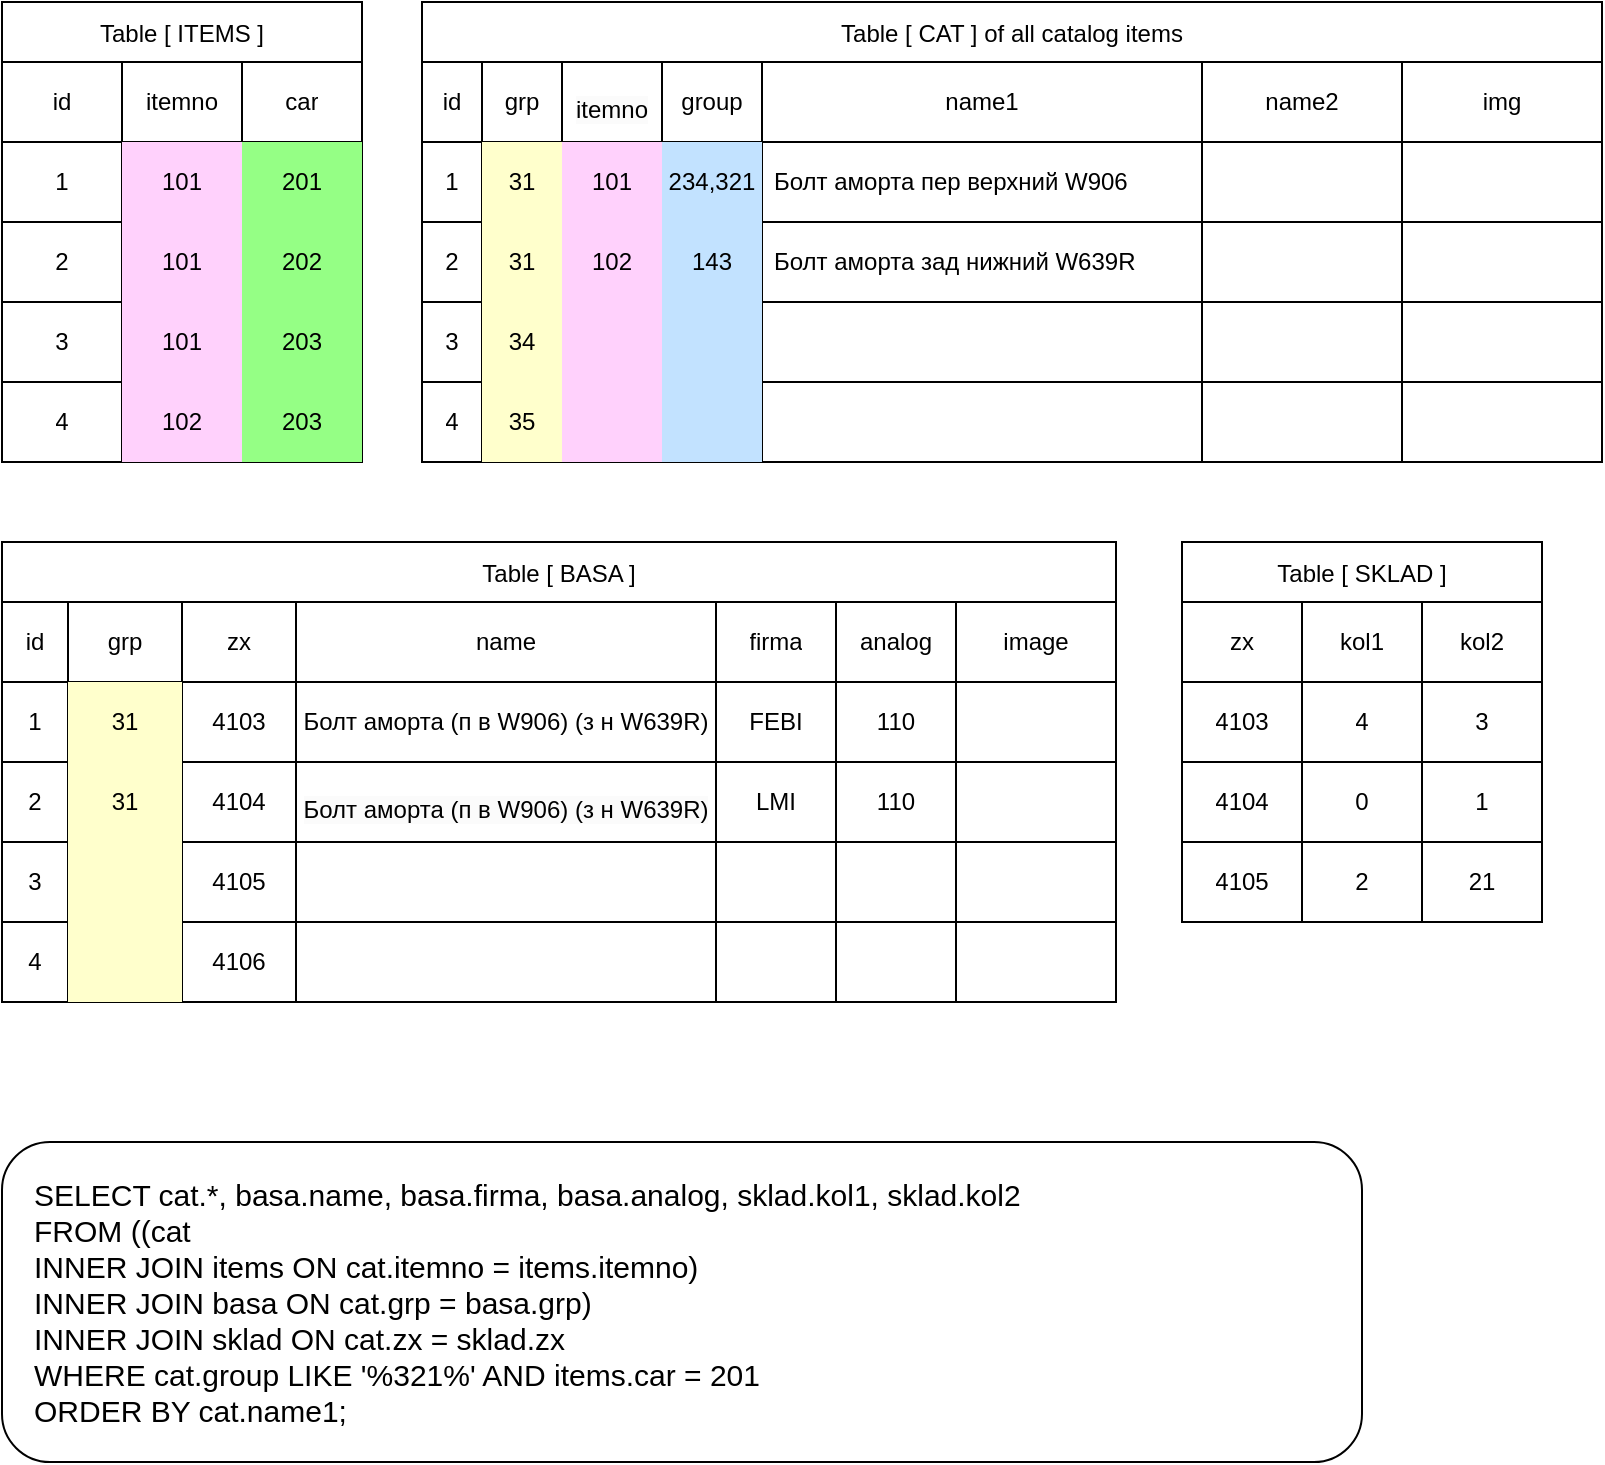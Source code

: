 <mxfile version="22.1.17" type="github" pages="12">
  <diagram id="UqQXxG8FqGiue-bzhQbc" name="Catalog_1">
    <mxGraphModel dx="1436" dy="852" grid="1" gridSize="10" guides="1" tooltips="1" connect="1" arrows="1" fold="1" page="1" pageScale="1" pageWidth="1169" pageHeight="827" math="0" shadow="0">
      <root>
        <mxCell id="0" />
        <mxCell id="1" parent="0" />
        <mxCell id="sVxxogvHHtTQC7xNTbK5-10" value="Table [ ITEMS ]" style="shape=table;startSize=30;container=1;collapsible=0;childLayout=tableLayout;" vertex="1" parent="1">
          <mxGeometry x="40" y="40" width="180" height="230" as="geometry" />
        </mxCell>
        <mxCell id="sVxxogvHHtTQC7xNTbK5-11" value="" style="shape=tableRow;horizontal=0;startSize=0;swimlaneHead=0;swimlaneBody=0;strokeColor=inherit;top=0;left=0;bottom=0;right=0;collapsible=0;dropTarget=0;fillColor=none;points=[[0,0.5],[1,0.5]];portConstraint=eastwest;" vertex="1" parent="sVxxogvHHtTQC7xNTbK5-10">
          <mxGeometry y="30" width="180" height="40" as="geometry" />
        </mxCell>
        <mxCell id="sVxxogvHHtTQC7xNTbK5-12" value="id" style="shape=partialRectangle;html=1;whiteSpace=wrap;connectable=0;strokeColor=inherit;overflow=hidden;fillColor=none;top=0;left=0;bottom=0;right=0;pointerEvents=1;" vertex="1" parent="sVxxogvHHtTQC7xNTbK5-11">
          <mxGeometry width="60" height="40" as="geometry">
            <mxRectangle width="60" height="40" as="alternateBounds" />
          </mxGeometry>
        </mxCell>
        <mxCell id="sVxxogvHHtTQC7xNTbK5-13" value="itemno" style="shape=partialRectangle;html=1;whiteSpace=wrap;connectable=0;strokeColor=inherit;overflow=hidden;fillColor=none;top=0;left=0;bottom=0;right=0;pointerEvents=1;" vertex="1" parent="sVxxogvHHtTQC7xNTbK5-11">
          <mxGeometry x="60" width="60" height="40" as="geometry">
            <mxRectangle width="60" height="40" as="alternateBounds" />
          </mxGeometry>
        </mxCell>
        <mxCell id="sVxxogvHHtTQC7xNTbK5-14" value="car" style="shape=partialRectangle;html=1;whiteSpace=wrap;connectable=0;strokeColor=inherit;overflow=hidden;fillColor=none;top=0;left=0;bottom=0;right=0;pointerEvents=1;" vertex="1" parent="sVxxogvHHtTQC7xNTbK5-11">
          <mxGeometry x="120" width="60" height="40" as="geometry">
            <mxRectangle width="60" height="40" as="alternateBounds" />
          </mxGeometry>
        </mxCell>
        <mxCell id="sVxxogvHHtTQC7xNTbK5-15" value="" style="shape=tableRow;horizontal=0;startSize=0;swimlaneHead=0;swimlaneBody=0;strokeColor=inherit;top=0;left=0;bottom=0;right=0;collapsible=0;dropTarget=0;fillColor=none;points=[[0,0.5],[1,0.5]];portConstraint=eastwest;" vertex="1" parent="sVxxogvHHtTQC7xNTbK5-10">
          <mxGeometry y="70" width="180" height="40" as="geometry" />
        </mxCell>
        <mxCell id="sVxxogvHHtTQC7xNTbK5-16" value="1" style="shape=partialRectangle;html=1;whiteSpace=wrap;connectable=0;strokeColor=inherit;overflow=hidden;fillColor=none;top=0;left=0;bottom=0;right=0;pointerEvents=1;" vertex="1" parent="sVxxogvHHtTQC7xNTbK5-15">
          <mxGeometry width="60" height="40" as="geometry">
            <mxRectangle width="60" height="40" as="alternateBounds" />
          </mxGeometry>
        </mxCell>
        <mxCell id="sVxxogvHHtTQC7xNTbK5-17" value="101" style="shape=partialRectangle;html=1;whiteSpace=wrap;connectable=0;strokeColor=inherit;overflow=hidden;fillColor=#FFD1FC;top=0;left=0;bottom=0;right=0;pointerEvents=1;" vertex="1" parent="sVxxogvHHtTQC7xNTbK5-15">
          <mxGeometry x="60" width="60" height="40" as="geometry">
            <mxRectangle width="60" height="40" as="alternateBounds" />
          </mxGeometry>
        </mxCell>
        <mxCell id="sVxxogvHHtTQC7xNTbK5-18" value="201" style="shape=partialRectangle;html=1;whiteSpace=wrap;connectable=0;strokeColor=inherit;overflow=hidden;fillColor=#95FF85;top=0;left=0;bottom=0;right=0;pointerEvents=1;" vertex="1" parent="sVxxogvHHtTQC7xNTbK5-15">
          <mxGeometry x="120" width="60" height="40" as="geometry">
            <mxRectangle width="60" height="40" as="alternateBounds" />
          </mxGeometry>
        </mxCell>
        <mxCell id="sVxxogvHHtTQC7xNTbK5-23" style="shape=tableRow;horizontal=0;startSize=0;swimlaneHead=0;swimlaneBody=0;strokeColor=inherit;top=0;left=0;bottom=0;right=0;collapsible=0;dropTarget=0;fillColor=none;points=[[0,0.5],[1,0.5]];portConstraint=eastwest;" vertex="1" parent="sVxxogvHHtTQC7xNTbK5-10">
          <mxGeometry y="110" width="180" height="40" as="geometry" />
        </mxCell>
        <mxCell id="sVxxogvHHtTQC7xNTbK5-24" value="2" style="shape=partialRectangle;html=1;whiteSpace=wrap;connectable=0;strokeColor=inherit;overflow=hidden;fillColor=none;top=0;left=0;bottom=0;right=0;pointerEvents=1;" vertex="1" parent="sVxxogvHHtTQC7xNTbK5-23">
          <mxGeometry width="60" height="40" as="geometry">
            <mxRectangle width="60" height="40" as="alternateBounds" />
          </mxGeometry>
        </mxCell>
        <mxCell id="sVxxogvHHtTQC7xNTbK5-25" value="101" style="shape=partialRectangle;html=1;whiteSpace=wrap;connectable=0;strokeColor=inherit;overflow=hidden;fillColor=#FFD1FC;top=0;left=0;bottom=0;right=0;pointerEvents=1;" vertex="1" parent="sVxxogvHHtTQC7xNTbK5-23">
          <mxGeometry x="60" width="60" height="40" as="geometry">
            <mxRectangle width="60" height="40" as="alternateBounds" />
          </mxGeometry>
        </mxCell>
        <mxCell id="sVxxogvHHtTQC7xNTbK5-26" value="202" style="shape=partialRectangle;html=1;whiteSpace=wrap;connectable=0;strokeColor=inherit;overflow=hidden;fillColor=#95FF85;top=0;left=0;bottom=0;right=0;pointerEvents=1;" vertex="1" parent="sVxxogvHHtTQC7xNTbK5-23">
          <mxGeometry x="120" width="60" height="40" as="geometry">
            <mxRectangle width="60" height="40" as="alternateBounds" />
          </mxGeometry>
        </mxCell>
        <mxCell id="sVxxogvHHtTQC7xNTbK5-19" style="shape=tableRow;horizontal=0;startSize=0;swimlaneHead=0;swimlaneBody=0;strokeColor=inherit;top=0;left=0;bottom=0;right=0;collapsible=0;dropTarget=0;fillColor=none;points=[[0,0.5],[1,0.5]];portConstraint=eastwest;" vertex="1" parent="sVxxogvHHtTQC7xNTbK5-10">
          <mxGeometry y="150" width="180" height="40" as="geometry" />
        </mxCell>
        <mxCell id="sVxxogvHHtTQC7xNTbK5-20" value="3" style="shape=partialRectangle;html=1;whiteSpace=wrap;connectable=0;strokeColor=inherit;overflow=hidden;fillColor=none;top=0;left=0;bottom=0;right=0;pointerEvents=1;" vertex="1" parent="sVxxogvHHtTQC7xNTbK5-19">
          <mxGeometry width="60" height="40" as="geometry">
            <mxRectangle width="60" height="40" as="alternateBounds" />
          </mxGeometry>
        </mxCell>
        <mxCell id="sVxxogvHHtTQC7xNTbK5-21" value="101" style="shape=partialRectangle;html=1;whiteSpace=wrap;connectable=0;strokeColor=inherit;overflow=hidden;fillColor=#FFD1FC;top=0;left=0;bottom=0;right=0;pointerEvents=1;" vertex="1" parent="sVxxogvHHtTQC7xNTbK5-19">
          <mxGeometry x="60" width="60" height="40" as="geometry">
            <mxRectangle width="60" height="40" as="alternateBounds" />
          </mxGeometry>
        </mxCell>
        <mxCell id="sVxxogvHHtTQC7xNTbK5-22" value="203" style="shape=partialRectangle;html=1;whiteSpace=wrap;connectable=0;strokeColor=inherit;overflow=hidden;fillColor=#95FF85;top=0;left=0;bottom=0;right=0;pointerEvents=1;" vertex="1" parent="sVxxogvHHtTQC7xNTbK5-19">
          <mxGeometry x="120" width="60" height="40" as="geometry">
            <mxRectangle width="60" height="40" as="alternateBounds" />
          </mxGeometry>
        </mxCell>
        <mxCell id="sVxxogvHHtTQC7xNTbK5-106" style="shape=tableRow;horizontal=0;startSize=0;swimlaneHead=0;swimlaneBody=0;strokeColor=inherit;top=0;left=0;bottom=0;right=0;collapsible=0;dropTarget=0;fillColor=none;points=[[0,0.5],[1,0.5]];portConstraint=eastwest;" vertex="1" parent="sVxxogvHHtTQC7xNTbK5-10">
          <mxGeometry y="190" width="180" height="40" as="geometry" />
        </mxCell>
        <mxCell id="sVxxogvHHtTQC7xNTbK5-107" value="4" style="shape=partialRectangle;html=1;whiteSpace=wrap;connectable=0;strokeColor=inherit;overflow=hidden;fillColor=none;top=0;left=0;bottom=0;right=0;pointerEvents=1;" vertex="1" parent="sVxxogvHHtTQC7xNTbK5-106">
          <mxGeometry width="60" height="40" as="geometry">
            <mxRectangle width="60" height="40" as="alternateBounds" />
          </mxGeometry>
        </mxCell>
        <mxCell id="sVxxogvHHtTQC7xNTbK5-108" value="102" style="shape=partialRectangle;html=1;whiteSpace=wrap;connectable=0;strokeColor=inherit;overflow=hidden;fillColor=#FFD1FC;top=0;left=0;bottom=0;right=0;pointerEvents=1;" vertex="1" parent="sVxxogvHHtTQC7xNTbK5-106">
          <mxGeometry x="60" width="60" height="40" as="geometry">
            <mxRectangle width="60" height="40" as="alternateBounds" />
          </mxGeometry>
        </mxCell>
        <mxCell id="sVxxogvHHtTQC7xNTbK5-109" value="203" style="shape=partialRectangle;html=1;whiteSpace=wrap;connectable=0;strokeColor=inherit;overflow=hidden;fillColor=#95FF85;top=0;left=0;bottom=0;right=0;pointerEvents=1;" vertex="1" parent="sVxxogvHHtTQC7xNTbK5-106">
          <mxGeometry x="120" width="60" height="40" as="geometry">
            <mxRectangle width="60" height="40" as="alternateBounds" />
          </mxGeometry>
        </mxCell>
        <mxCell id="sVxxogvHHtTQC7xNTbK5-27" value="Table [ CAT ] of all catalog items" style="shape=table;startSize=30;container=1;collapsible=0;childLayout=tableLayout;" vertex="1" parent="1">
          <mxGeometry x="250" y="40" width="590" height="230" as="geometry" />
        </mxCell>
        <mxCell id="sVxxogvHHtTQC7xNTbK5-28" value="" style="shape=tableRow;horizontal=0;startSize=0;swimlaneHead=0;swimlaneBody=0;strokeColor=inherit;top=0;left=0;bottom=0;right=0;collapsible=0;dropTarget=0;fillColor=none;points=[[0,0.5],[1,0.5]];portConstraint=eastwest;" vertex="1" parent="sVxxogvHHtTQC7xNTbK5-27">
          <mxGeometry y="30" width="590" height="40" as="geometry" />
        </mxCell>
        <mxCell id="sVxxogvHHtTQC7xNTbK5-29" value="id" style="shape=partialRectangle;html=1;whiteSpace=wrap;connectable=0;strokeColor=inherit;overflow=hidden;fillColor=none;top=0;left=0;bottom=0;right=0;pointerEvents=1;" vertex="1" parent="sVxxogvHHtTQC7xNTbK5-28">
          <mxGeometry width="30" height="40" as="geometry">
            <mxRectangle width="30" height="40" as="alternateBounds" />
          </mxGeometry>
        </mxCell>
        <mxCell id="sVxxogvHHtTQC7xNTbK5-74" value="grp" style="shape=partialRectangle;html=1;whiteSpace=wrap;connectable=0;strokeColor=inherit;overflow=hidden;fillColor=none;top=0;left=0;bottom=0;right=0;pointerEvents=1;" vertex="1" parent="sVxxogvHHtTQC7xNTbK5-28">
          <mxGeometry x="30" width="40" height="40" as="geometry">
            <mxRectangle width="40" height="40" as="alternateBounds" />
          </mxGeometry>
        </mxCell>
        <mxCell id="sVxxogvHHtTQC7xNTbK5-30" value="&#xa;&lt;span style=&quot;color: rgb(0, 0, 0); font-family: Helvetica; font-size: 12px; font-style: normal; font-variant-ligatures: normal; font-variant-caps: normal; font-weight: 400; letter-spacing: normal; orphans: 2; text-align: center; text-indent: 0px; text-transform: none; widows: 2; word-spacing: 0px; -webkit-text-stroke-width: 0px; background-color: rgb(251, 251, 251); text-decoration-thickness: initial; text-decoration-style: initial; text-decoration-color: initial; float: none; display: inline !important;&quot;&gt;itemno&lt;/span&gt;&#xa;&#xa;" style="shape=partialRectangle;html=1;whiteSpace=wrap;connectable=0;strokeColor=inherit;overflow=hidden;fillColor=none;top=0;left=0;bottom=0;right=0;pointerEvents=1;" vertex="1" parent="sVxxogvHHtTQC7xNTbK5-28">
          <mxGeometry x="70" width="50" height="40" as="geometry">
            <mxRectangle width="50" height="40" as="alternateBounds" />
          </mxGeometry>
        </mxCell>
        <mxCell id="sVxxogvHHtTQC7xNTbK5-31" value="group" style="shape=partialRectangle;html=1;whiteSpace=wrap;connectable=0;strokeColor=inherit;overflow=hidden;fillColor=none;top=0;left=0;bottom=0;right=0;pointerEvents=1;" vertex="1" parent="sVxxogvHHtTQC7xNTbK5-28">
          <mxGeometry x="120" width="50" height="40" as="geometry">
            <mxRectangle width="50" height="40" as="alternateBounds" />
          </mxGeometry>
        </mxCell>
        <mxCell id="sVxxogvHHtTQC7xNTbK5-32" value="name1" style="shape=partialRectangle;html=1;whiteSpace=wrap;connectable=0;strokeColor=inherit;overflow=hidden;fillColor=none;top=0;left=0;bottom=0;right=0;pointerEvents=1;" vertex="1" parent="sVxxogvHHtTQC7xNTbK5-28">
          <mxGeometry x="170" width="220" height="40" as="geometry">
            <mxRectangle width="220" height="40" as="alternateBounds" />
          </mxGeometry>
        </mxCell>
        <mxCell id="sVxxogvHHtTQC7xNTbK5-33" value="name2" style="shape=partialRectangle;html=1;whiteSpace=wrap;connectable=0;strokeColor=inherit;overflow=hidden;fillColor=none;top=0;left=0;bottom=0;right=0;pointerEvents=1;" vertex="1" parent="sVxxogvHHtTQC7xNTbK5-28">
          <mxGeometry x="390" width="100" height="40" as="geometry">
            <mxRectangle width="100" height="40" as="alternateBounds" />
          </mxGeometry>
        </mxCell>
        <mxCell id="sVxxogvHHtTQC7xNTbK5-94" value="img" style="shape=partialRectangle;html=1;whiteSpace=wrap;connectable=0;strokeColor=inherit;overflow=hidden;fillColor=none;top=0;left=0;bottom=0;right=0;pointerEvents=1;" vertex="1" parent="sVxxogvHHtTQC7xNTbK5-28">
          <mxGeometry x="490" width="100" height="40" as="geometry">
            <mxRectangle width="100" height="40" as="alternateBounds" />
          </mxGeometry>
        </mxCell>
        <mxCell id="sVxxogvHHtTQC7xNTbK5-34" value="" style="shape=tableRow;horizontal=0;startSize=0;swimlaneHead=0;swimlaneBody=0;strokeColor=inherit;top=0;left=0;bottom=0;right=0;collapsible=0;dropTarget=0;fillColor=none;points=[[0,0.5],[1,0.5]];portConstraint=eastwest;" vertex="1" parent="sVxxogvHHtTQC7xNTbK5-27">
          <mxGeometry y="70" width="590" height="40" as="geometry" />
        </mxCell>
        <mxCell id="sVxxogvHHtTQC7xNTbK5-35" value="1" style="shape=partialRectangle;html=1;whiteSpace=wrap;connectable=0;strokeColor=inherit;overflow=hidden;fillColor=none;top=0;left=0;bottom=0;right=0;pointerEvents=1;" vertex="1" parent="sVxxogvHHtTQC7xNTbK5-34">
          <mxGeometry width="30" height="40" as="geometry">
            <mxRectangle width="30" height="40" as="alternateBounds" />
          </mxGeometry>
        </mxCell>
        <mxCell id="sVxxogvHHtTQC7xNTbK5-75" value="31" style="shape=partialRectangle;html=1;whiteSpace=wrap;connectable=0;strokeColor=inherit;overflow=hidden;fillColor=#FFFFCC;top=0;left=0;bottom=0;right=0;pointerEvents=1;" vertex="1" parent="sVxxogvHHtTQC7xNTbK5-34">
          <mxGeometry x="30" width="40" height="40" as="geometry">
            <mxRectangle width="40" height="40" as="alternateBounds" />
          </mxGeometry>
        </mxCell>
        <mxCell id="sVxxogvHHtTQC7xNTbK5-36" value="101" style="shape=partialRectangle;html=1;whiteSpace=wrap;connectable=0;strokeColor=inherit;overflow=hidden;fillColor=#FFD1FC;top=0;left=0;bottom=0;right=0;pointerEvents=1;" vertex="1" parent="sVxxogvHHtTQC7xNTbK5-34">
          <mxGeometry x="70" width="50" height="40" as="geometry">
            <mxRectangle width="50" height="40" as="alternateBounds" />
          </mxGeometry>
        </mxCell>
        <mxCell id="sVxxogvHHtTQC7xNTbK5-37" value="234,321" style="shape=partialRectangle;html=1;whiteSpace=wrap;connectable=0;strokeColor=inherit;overflow=hidden;fillColor=#C2E2FF;top=0;left=0;bottom=0;right=0;pointerEvents=1;" vertex="1" parent="sVxxogvHHtTQC7xNTbK5-34">
          <mxGeometry x="120" width="50" height="40" as="geometry">
            <mxRectangle width="50" height="40" as="alternateBounds" />
          </mxGeometry>
        </mxCell>
        <mxCell id="sVxxogvHHtTQC7xNTbK5-38" value="Болт аморта пер верхний W906" style="shape=partialRectangle;html=1;whiteSpace=wrap;connectable=0;strokeColor=inherit;overflow=hidden;fillColor=none;top=0;left=0;bottom=0;right=0;pointerEvents=1;align=left;spacingTop=0;spacingLeft=4;" vertex="1" parent="sVxxogvHHtTQC7xNTbK5-34">
          <mxGeometry x="170" width="220" height="40" as="geometry">
            <mxRectangle width="220" height="40" as="alternateBounds" />
          </mxGeometry>
        </mxCell>
        <mxCell id="sVxxogvHHtTQC7xNTbK5-39" value="" style="shape=partialRectangle;html=1;whiteSpace=wrap;connectable=0;strokeColor=inherit;overflow=hidden;fillColor=none;top=0;left=0;bottom=0;right=0;pointerEvents=1;" vertex="1" parent="sVxxogvHHtTQC7xNTbK5-34">
          <mxGeometry x="390" width="100" height="40" as="geometry">
            <mxRectangle width="100" height="40" as="alternateBounds" />
          </mxGeometry>
        </mxCell>
        <mxCell id="sVxxogvHHtTQC7xNTbK5-95" style="shape=partialRectangle;html=1;whiteSpace=wrap;connectable=0;strokeColor=inherit;overflow=hidden;fillColor=none;top=0;left=0;bottom=0;right=0;pointerEvents=1;" vertex="1" parent="sVxxogvHHtTQC7xNTbK5-34">
          <mxGeometry x="490" width="100" height="40" as="geometry">
            <mxRectangle width="100" height="40" as="alternateBounds" />
          </mxGeometry>
        </mxCell>
        <mxCell id="sVxxogvHHtTQC7xNTbK5-40" value="" style="shape=tableRow;horizontal=0;startSize=0;swimlaneHead=0;swimlaneBody=0;strokeColor=inherit;top=0;left=0;bottom=0;right=0;collapsible=0;dropTarget=0;fillColor=none;points=[[0,0.5],[1,0.5]];portConstraint=eastwest;" vertex="1" parent="sVxxogvHHtTQC7xNTbK5-27">
          <mxGeometry y="110" width="590" height="40" as="geometry" />
        </mxCell>
        <mxCell id="sVxxogvHHtTQC7xNTbK5-41" value="2" style="shape=partialRectangle;html=1;whiteSpace=wrap;connectable=0;strokeColor=inherit;overflow=hidden;fillColor=none;top=0;left=0;bottom=0;right=0;pointerEvents=1;" vertex="1" parent="sVxxogvHHtTQC7xNTbK5-40">
          <mxGeometry width="30" height="40" as="geometry">
            <mxRectangle width="30" height="40" as="alternateBounds" />
          </mxGeometry>
        </mxCell>
        <mxCell id="sVxxogvHHtTQC7xNTbK5-76" value="31" style="shape=partialRectangle;html=1;whiteSpace=wrap;connectable=0;strokeColor=inherit;overflow=hidden;fillColor=#FFFFCC;top=0;left=0;bottom=0;right=0;pointerEvents=1;" vertex="1" parent="sVxxogvHHtTQC7xNTbK5-40">
          <mxGeometry x="30" width="40" height="40" as="geometry">
            <mxRectangle width="40" height="40" as="alternateBounds" />
          </mxGeometry>
        </mxCell>
        <mxCell id="sVxxogvHHtTQC7xNTbK5-42" value="102" style="shape=partialRectangle;html=1;whiteSpace=wrap;connectable=0;strokeColor=inherit;overflow=hidden;fillColor=#FFD1FC;top=0;left=0;bottom=0;right=0;pointerEvents=1;" vertex="1" parent="sVxxogvHHtTQC7xNTbK5-40">
          <mxGeometry x="70" width="50" height="40" as="geometry">
            <mxRectangle width="50" height="40" as="alternateBounds" />
          </mxGeometry>
        </mxCell>
        <mxCell id="sVxxogvHHtTQC7xNTbK5-43" value="143" style="shape=partialRectangle;html=1;whiteSpace=wrap;connectable=0;strokeColor=inherit;overflow=hidden;fillColor=#C2E2FF;top=0;left=0;bottom=0;right=0;pointerEvents=1;" vertex="1" parent="sVxxogvHHtTQC7xNTbK5-40">
          <mxGeometry x="120" width="50" height="40" as="geometry">
            <mxRectangle width="50" height="40" as="alternateBounds" />
          </mxGeometry>
        </mxCell>
        <mxCell id="sVxxogvHHtTQC7xNTbK5-44" value="Болт аморта зад нижний W639R" style="shape=partialRectangle;html=1;whiteSpace=wrap;connectable=0;strokeColor=inherit;overflow=hidden;fillColor=none;top=0;left=0;bottom=0;right=0;pointerEvents=1;align=left;spacingTop=0;spacingLeft=4;" vertex="1" parent="sVxxogvHHtTQC7xNTbK5-40">
          <mxGeometry x="170" width="220" height="40" as="geometry">
            <mxRectangle width="220" height="40" as="alternateBounds" />
          </mxGeometry>
        </mxCell>
        <mxCell id="sVxxogvHHtTQC7xNTbK5-45" value="" style="shape=partialRectangle;html=1;whiteSpace=wrap;connectable=0;strokeColor=inherit;overflow=hidden;fillColor=none;top=0;left=0;bottom=0;right=0;pointerEvents=1;" vertex="1" parent="sVxxogvHHtTQC7xNTbK5-40">
          <mxGeometry x="390" width="100" height="40" as="geometry">
            <mxRectangle width="100" height="40" as="alternateBounds" />
          </mxGeometry>
        </mxCell>
        <mxCell id="sVxxogvHHtTQC7xNTbK5-96" style="shape=partialRectangle;html=1;whiteSpace=wrap;connectable=0;strokeColor=inherit;overflow=hidden;fillColor=none;top=0;left=0;bottom=0;right=0;pointerEvents=1;" vertex="1" parent="sVxxogvHHtTQC7xNTbK5-40">
          <mxGeometry x="490" width="100" height="40" as="geometry">
            <mxRectangle width="100" height="40" as="alternateBounds" />
          </mxGeometry>
        </mxCell>
        <mxCell id="sVxxogvHHtTQC7xNTbK5-46" value="" style="shape=tableRow;horizontal=0;startSize=0;swimlaneHead=0;swimlaneBody=0;strokeColor=inherit;top=0;left=0;bottom=0;right=0;collapsible=0;dropTarget=0;fillColor=none;points=[[0,0.5],[1,0.5]];portConstraint=eastwest;" vertex="1" parent="sVxxogvHHtTQC7xNTbK5-27">
          <mxGeometry y="150" width="590" height="40" as="geometry" />
        </mxCell>
        <mxCell id="sVxxogvHHtTQC7xNTbK5-47" value="3" style="shape=partialRectangle;html=1;whiteSpace=wrap;connectable=0;strokeColor=inherit;overflow=hidden;fillColor=none;top=0;left=0;bottom=0;right=0;pointerEvents=1;" vertex="1" parent="sVxxogvHHtTQC7xNTbK5-46">
          <mxGeometry width="30" height="40" as="geometry">
            <mxRectangle width="30" height="40" as="alternateBounds" />
          </mxGeometry>
        </mxCell>
        <mxCell id="sVxxogvHHtTQC7xNTbK5-77" value="34" style="shape=partialRectangle;html=1;whiteSpace=wrap;connectable=0;strokeColor=inherit;overflow=hidden;fillColor=#FFFFCC;top=0;left=0;bottom=0;right=0;pointerEvents=1;" vertex="1" parent="sVxxogvHHtTQC7xNTbK5-46">
          <mxGeometry x="30" width="40" height="40" as="geometry">
            <mxRectangle width="40" height="40" as="alternateBounds" />
          </mxGeometry>
        </mxCell>
        <mxCell id="sVxxogvHHtTQC7xNTbK5-48" value="" style="shape=partialRectangle;html=1;whiteSpace=wrap;connectable=0;strokeColor=inherit;overflow=hidden;fillColor=#FFD1FC;top=0;left=0;bottom=0;right=0;pointerEvents=1;" vertex="1" parent="sVxxogvHHtTQC7xNTbK5-46">
          <mxGeometry x="70" width="50" height="40" as="geometry">
            <mxRectangle width="50" height="40" as="alternateBounds" />
          </mxGeometry>
        </mxCell>
        <mxCell id="sVxxogvHHtTQC7xNTbK5-49" value="" style="shape=partialRectangle;html=1;whiteSpace=wrap;connectable=0;strokeColor=inherit;overflow=hidden;fillColor=#C2E2FF;top=0;left=0;bottom=0;right=0;pointerEvents=1;" vertex="1" parent="sVxxogvHHtTQC7xNTbK5-46">
          <mxGeometry x="120" width="50" height="40" as="geometry">
            <mxRectangle width="50" height="40" as="alternateBounds" />
          </mxGeometry>
        </mxCell>
        <mxCell id="sVxxogvHHtTQC7xNTbK5-50" value="" style="shape=partialRectangle;html=1;whiteSpace=wrap;connectable=0;strokeColor=inherit;overflow=hidden;fillColor=none;top=0;left=0;bottom=0;right=0;pointerEvents=1;" vertex="1" parent="sVxxogvHHtTQC7xNTbK5-46">
          <mxGeometry x="170" width="220" height="40" as="geometry">
            <mxRectangle width="220" height="40" as="alternateBounds" />
          </mxGeometry>
        </mxCell>
        <mxCell id="sVxxogvHHtTQC7xNTbK5-51" value="" style="shape=partialRectangle;html=1;whiteSpace=wrap;connectable=0;strokeColor=inherit;overflow=hidden;fillColor=none;top=0;left=0;bottom=0;right=0;pointerEvents=1;" vertex="1" parent="sVxxogvHHtTQC7xNTbK5-46">
          <mxGeometry x="390" width="100" height="40" as="geometry">
            <mxRectangle width="100" height="40" as="alternateBounds" />
          </mxGeometry>
        </mxCell>
        <mxCell id="sVxxogvHHtTQC7xNTbK5-97" style="shape=partialRectangle;html=1;whiteSpace=wrap;connectable=0;strokeColor=inherit;overflow=hidden;fillColor=none;top=0;left=0;bottom=0;right=0;pointerEvents=1;" vertex="1" parent="sVxxogvHHtTQC7xNTbK5-46">
          <mxGeometry x="490" width="100" height="40" as="geometry">
            <mxRectangle width="100" height="40" as="alternateBounds" />
          </mxGeometry>
        </mxCell>
        <mxCell id="sVxxogvHHtTQC7xNTbK5-52" value="" style="shape=tableRow;horizontal=0;startSize=0;swimlaneHead=0;swimlaneBody=0;strokeColor=inherit;top=0;left=0;bottom=0;right=0;collapsible=0;dropTarget=0;fillColor=none;points=[[0,0.5],[1,0.5]];portConstraint=eastwest;" vertex="1" parent="sVxxogvHHtTQC7xNTbK5-27">
          <mxGeometry y="190" width="590" height="40" as="geometry" />
        </mxCell>
        <mxCell id="sVxxogvHHtTQC7xNTbK5-53" value="4" style="shape=partialRectangle;html=1;whiteSpace=wrap;connectable=0;strokeColor=inherit;overflow=hidden;fillColor=none;top=0;left=0;bottom=0;right=0;pointerEvents=1;" vertex="1" parent="sVxxogvHHtTQC7xNTbK5-52">
          <mxGeometry width="30" height="40" as="geometry">
            <mxRectangle width="30" height="40" as="alternateBounds" />
          </mxGeometry>
        </mxCell>
        <mxCell id="sVxxogvHHtTQC7xNTbK5-78" value="35" style="shape=partialRectangle;html=1;whiteSpace=wrap;connectable=0;strokeColor=inherit;overflow=hidden;fillColor=#FFFFCC;top=0;left=0;bottom=0;right=0;pointerEvents=1;" vertex="1" parent="sVxxogvHHtTQC7xNTbK5-52">
          <mxGeometry x="30" width="40" height="40" as="geometry">
            <mxRectangle width="40" height="40" as="alternateBounds" />
          </mxGeometry>
        </mxCell>
        <mxCell id="sVxxogvHHtTQC7xNTbK5-54" value="" style="shape=partialRectangle;html=1;whiteSpace=wrap;connectable=0;strokeColor=inherit;overflow=hidden;fillColor=#FFD1FC;top=0;left=0;bottom=0;right=0;pointerEvents=1;" vertex="1" parent="sVxxogvHHtTQC7xNTbK5-52">
          <mxGeometry x="70" width="50" height="40" as="geometry">
            <mxRectangle width="50" height="40" as="alternateBounds" />
          </mxGeometry>
        </mxCell>
        <mxCell id="sVxxogvHHtTQC7xNTbK5-55" value="" style="shape=partialRectangle;html=1;whiteSpace=wrap;connectable=0;strokeColor=inherit;overflow=hidden;fillColor=#C2E2FF;top=0;left=0;bottom=0;right=0;pointerEvents=1;" vertex="1" parent="sVxxogvHHtTQC7xNTbK5-52">
          <mxGeometry x="120" width="50" height="40" as="geometry">
            <mxRectangle width="50" height="40" as="alternateBounds" />
          </mxGeometry>
        </mxCell>
        <mxCell id="sVxxogvHHtTQC7xNTbK5-56" value="" style="shape=partialRectangle;html=1;whiteSpace=wrap;connectable=0;strokeColor=inherit;overflow=hidden;fillColor=none;top=0;left=0;bottom=0;right=0;pointerEvents=1;" vertex="1" parent="sVxxogvHHtTQC7xNTbK5-52">
          <mxGeometry x="170" width="220" height="40" as="geometry">
            <mxRectangle width="220" height="40" as="alternateBounds" />
          </mxGeometry>
        </mxCell>
        <mxCell id="sVxxogvHHtTQC7xNTbK5-57" value="" style="shape=partialRectangle;html=1;whiteSpace=wrap;connectable=0;strokeColor=inherit;overflow=hidden;fillColor=none;top=0;left=0;bottom=0;right=0;pointerEvents=1;" vertex="1" parent="sVxxogvHHtTQC7xNTbK5-52">
          <mxGeometry x="390" width="100" height="40" as="geometry">
            <mxRectangle width="100" height="40" as="alternateBounds" />
          </mxGeometry>
        </mxCell>
        <mxCell id="sVxxogvHHtTQC7xNTbK5-98" style="shape=partialRectangle;html=1;whiteSpace=wrap;connectable=0;strokeColor=inherit;overflow=hidden;fillColor=none;top=0;left=0;bottom=0;right=0;pointerEvents=1;" vertex="1" parent="sVxxogvHHtTQC7xNTbK5-52">
          <mxGeometry x="490" width="100" height="40" as="geometry">
            <mxRectangle width="100" height="40" as="alternateBounds" />
          </mxGeometry>
        </mxCell>
        <mxCell id="sVxxogvHHtTQC7xNTbK5-58" value="Table [ BASA ]" style="shape=table;startSize=30;container=1;collapsible=0;childLayout=tableLayout;" vertex="1" parent="1">
          <mxGeometry x="40" y="310" width="557" height="230" as="geometry" />
        </mxCell>
        <mxCell id="sVxxogvHHtTQC7xNTbK5-59" value="" style="shape=tableRow;horizontal=0;startSize=0;swimlaneHead=0;swimlaneBody=0;strokeColor=inherit;top=0;left=0;bottom=0;right=0;collapsible=0;dropTarget=0;fillColor=none;points=[[0,0.5],[1,0.5]];portConstraint=eastwest;" vertex="1" parent="sVxxogvHHtTQC7xNTbK5-58">
          <mxGeometry y="30" width="557" height="40" as="geometry" />
        </mxCell>
        <mxCell id="sVxxogvHHtTQC7xNTbK5-60" value="id" style="shape=partialRectangle;html=1;whiteSpace=wrap;connectable=0;strokeColor=inherit;overflow=hidden;fillColor=none;top=0;left=0;bottom=0;right=0;pointerEvents=1;" vertex="1" parent="sVxxogvHHtTQC7xNTbK5-59">
          <mxGeometry width="33" height="40" as="geometry">
            <mxRectangle width="33" height="40" as="alternateBounds" />
          </mxGeometry>
        </mxCell>
        <mxCell id="sVxxogvHHtTQC7xNTbK5-111" value="grp" style="shape=partialRectangle;html=1;whiteSpace=wrap;connectable=0;strokeColor=inherit;overflow=hidden;fillColor=none;top=0;left=0;bottom=0;right=0;pointerEvents=1;" vertex="1" parent="sVxxogvHHtTQC7xNTbK5-59">
          <mxGeometry x="33" width="57" height="40" as="geometry">
            <mxRectangle width="57" height="40" as="alternateBounds" />
          </mxGeometry>
        </mxCell>
        <mxCell id="sVxxogvHHtTQC7xNTbK5-61" value="zx" style="shape=partialRectangle;html=1;whiteSpace=wrap;connectable=0;strokeColor=inherit;overflow=hidden;fillColor=none;top=0;left=0;bottom=0;right=0;pointerEvents=1;" vertex="1" parent="sVxxogvHHtTQC7xNTbK5-59">
          <mxGeometry x="90" width="57" height="40" as="geometry">
            <mxRectangle width="57" height="40" as="alternateBounds" />
          </mxGeometry>
        </mxCell>
        <mxCell id="sVxxogvHHtTQC7xNTbK5-62" value="name" style="shape=partialRectangle;html=1;whiteSpace=wrap;connectable=0;strokeColor=inherit;overflow=hidden;fillColor=none;top=0;left=0;bottom=0;right=0;pointerEvents=1;" vertex="1" parent="sVxxogvHHtTQC7xNTbK5-59">
          <mxGeometry x="147" width="210" height="40" as="geometry">
            <mxRectangle width="210" height="40" as="alternateBounds" />
          </mxGeometry>
        </mxCell>
        <mxCell id="sVxxogvHHtTQC7xNTbK5-63" value="firma" style="shape=partialRectangle;html=1;whiteSpace=wrap;connectable=0;strokeColor=inherit;overflow=hidden;fillColor=none;top=0;left=0;bottom=0;right=0;pointerEvents=1;" vertex="1" parent="sVxxogvHHtTQC7xNTbK5-59">
          <mxGeometry x="357" width="60" height="40" as="geometry">
            <mxRectangle width="60" height="40" as="alternateBounds" />
          </mxGeometry>
        </mxCell>
        <mxCell id="sVxxogvHHtTQC7xNTbK5-99" value="analog" style="shape=partialRectangle;html=1;whiteSpace=wrap;connectable=0;strokeColor=inherit;overflow=hidden;fillColor=none;top=0;left=0;bottom=0;right=0;pointerEvents=1;" vertex="1" parent="sVxxogvHHtTQC7xNTbK5-59">
          <mxGeometry x="417" width="60" height="40" as="geometry">
            <mxRectangle width="60" height="40" as="alternateBounds" />
          </mxGeometry>
        </mxCell>
        <mxCell id="sVxxogvHHtTQC7xNTbK5-89" value="image" style="shape=partialRectangle;html=1;whiteSpace=wrap;connectable=0;strokeColor=inherit;overflow=hidden;fillColor=none;top=0;left=0;bottom=0;right=0;pointerEvents=1;" vertex="1" parent="sVxxogvHHtTQC7xNTbK5-59">
          <mxGeometry x="477" width="80" height="40" as="geometry">
            <mxRectangle width="80" height="40" as="alternateBounds" />
          </mxGeometry>
        </mxCell>
        <mxCell id="sVxxogvHHtTQC7xNTbK5-64" value="" style="shape=tableRow;horizontal=0;startSize=0;swimlaneHead=0;swimlaneBody=0;strokeColor=inherit;top=0;left=0;bottom=0;right=0;collapsible=0;dropTarget=0;fillColor=none;points=[[0,0.5],[1,0.5]];portConstraint=eastwest;" vertex="1" parent="sVxxogvHHtTQC7xNTbK5-58">
          <mxGeometry y="70" width="557" height="40" as="geometry" />
        </mxCell>
        <mxCell id="sVxxogvHHtTQC7xNTbK5-65" value="1" style="shape=partialRectangle;html=1;whiteSpace=wrap;connectable=0;strokeColor=inherit;overflow=hidden;fillColor=none;top=0;left=0;bottom=0;right=0;pointerEvents=1;" vertex="1" parent="sVxxogvHHtTQC7xNTbK5-64">
          <mxGeometry width="33" height="40" as="geometry">
            <mxRectangle width="33" height="40" as="alternateBounds" />
          </mxGeometry>
        </mxCell>
        <mxCell id="sVxxogvHHtTQC7xNTbK5-112" value="31" style="shape=partialRectangle;html=1;whiteSpace=wrap;connectable=0;strokeColor=inherit;overflow=hidden;fillColor=#FFFFCC;top=0;left=0;bottom=0;right=0;pointerEvents=1;" vertex="1" parent="sVxxogvHHtTQC7xNTbK5-64">
          <mxGeometry x="33" width="57" height="40" as="geometry">
            <mxRectangle width="57" height="40" as="alternateBounds" />
          </mxGeometry>
        </mxCell>
        <mxCell id="sVxxogvHHtTQC7xNTbK5-66" value="4103" style="shape=partialRectangle;html=1;whiteSpace=wrap;connectable=0;strokeColor=inherit;overflow=hidden;fillColor=none;top=0;left=0;bottom=0;right=0;pointerEvents=1;" vertex="1" parent="sVxxogvHHtTQC7xNTbK5-64">
          <mxGeometry x="90" width="57" height="40" as="geometry">
            <mxRectangle width="57" height="40" as="alternateBounds" />
          </mxGeometry>
        </mxCell>
        <mxCell id="sVxxogvHHtTQC7xNTbK5-67" value="Болт аморта (п в W906) (з н W639R)" style="shape=partialRectangle;html=1;whiteSpace=wrap;connectable=0;strokeColor=inherit;overflow=hidden;fillColor=none;top=0;left=0;bottom=0;right=0;pointerEvents=1;" vertex="1" parent="sVxxogvHHtTQC7xNTbK5-64">
          <mxGeometry x="147" width="210" height="40" as="geometry">
            <mxRectangle width="210" height="40" as="alternateBounds" />
          </mxGeometry>
        </mxCell>
        <mxCell id="sVxxogvHHtTQC7xNTbK5-68" value="FEBI" style="shape=partialRectangle;html=1;whiteSpace=wrap;connectable=0;strokeColor=inherit;overflow=hidden;fillColor=none;top=0;left=0;bottom=0;right=0;pointerEvents=1;" vertex="1" parent="sVxxogvHHtTQC7xNTbK5-64">
          <mxGeometry x="357" width="60" height="40" as="geometry">
            <mxRectangle width="60" height="40" as="alternateBounds" />
          </mxGeometry>
        </mxCell>
        <mxCell id="sVxxogvHHtTQC7xNTbK5-100" value="110" style="shape=partialRectangle;html=1;whiteSpace=wrap;connectable=0;strokeColor=inherit;overflow=hidden;fillColor=none;top=0;left=0;bottom=0;right=0;pointerEvents=1;" vertex="1" parent="sVxxogvHHtTQC7xNTbK5-64">
          <mxGeometry x="417" width="60" height="40" as="geometry">
            <mxRectangle width="60" height="40" as="alternateBounds" />
          </mxGeometry>
        </mxCell>
        <mxCell id="sVxxogvHHtTQC7xNTbK5-90" style="shape=partialRectangle;html=1;whiteSpace=wrap;connectable=0;strokeColor=inherit;overflow=hidden;fillColor=none;top=0;left=0;bottom=0;right=0;pointerEvents=1;" vertex="1" parent="sVxxogvHHtTQC7xNTbK5-64">
          <mxGeometry x="477" width="80" height="40" as="geometry">
            <mxRectangle width="80" height="40" as="alternateBounds" />
          </mxGeometry>
        </mxCell>
        <mxCell id="sVxxogvHHtTQC7xNTbK5-69" value="" style="shape=tableRow;horizontal=0;startSize=0;swimlaneHead=0;swimlaneBody=0;strokeColor=inherit;top=0;left=0;bottom=0;right=0;collapsible=0;dropTarget=0;fillColor=none;points=[[0,0.5],[1,0.5]];portConstraint=eastwest;" vertex="1" parent="sVxxogvHHtTQC7xNTbK5-58">
          <mxGeometry y="110" width="557" height="40" as="geometry" />
        </mxCell>
        <mxCell id="sVxxogvHHtTQC7xNTbK5-70" value="2" style="shape=partialRectangle;html=1;whiteSpace=wrap;connectable=0;strokeColor=inherit;overflow=hidden;fillColor=none;top=0;left=0;bottom=0;right=0;pointerEvents=1;" vertex="1" parent="sVxxogvHHtTQC7xNTbK5-69">
          <mxGeometry width="33" height="40" as="geometry">
            <mxRectangle width="33" height="40" as="alternateBounds" />
          </mxGeometry>
        </mxCell>
        <mxCell id="sVxxogvHHtTQC7xNTbK5-113" value="31" style="shape=partialRectangle;html=1;whiteSpace=wrap;connectable=0;strokeColor=inherit;overflow=hidden;fillColor=#FFFFCC;top=0;left=0;bottom=0;right=0;pointerEvents=1;" vertex="1" parent="sVxxogvHHtTQC7xNTbK5-69">
          <mxGeometry x="33" width="57" height="40" as="geometry">
            <mxRectangle width="57" height="40" as="alternateBounds" />
          </mxGeometry>
        </mxCell>
        <mxCell id="sVxxogvHHtTQC7xNTbK5-71" value="4104" style="shape=partialRectangle;html=1;whiteSpace=wrap;connectable=0;strokeColor=inherit;overflow=hidden;fillColor=none;top=0;left=0;bottom=0;right=0;pointerEvents=1;" vertex="1" parent="sVxxogvHHtTQC7xNTbK5-69">
          <mxGeometry x="90" width="57" height="40" as="geometry">
            <mxRectangle width="57" height="40" as="alternateBounds" />
          </mxGeometry>
        </mxCell>
        <mxCell id="sVxxogvHHtTQC7xNTbK5-72" value="&#xa;&lt;span style=&quot;color: rgb(0, 0, 0); font-family: Helvetica; font-size: 12px; font-style: normal; font-variant-ligatures: normal; font-variant-caps: normal; font-weight: 400; letter-spacing: normal; orphans: 2; text-align: center; text-indent: 0px; text-transform: none; widows: 2; word-spacing: 0px; -webkit-text-stroke-width: 0px; background-color: rgb(251, 251, 251); text-decoration-thickness: initial; text-decoration-style: initial; text-decoration-color: initial; float: none; display: inline !important;&quot;&gt;Болт аморта (п в W906) (з н W639R)&lt;/span&gt;&#xa;&#xa;" style="shape=partialRectangle;html=1;whiteSpace=wrap;connectable=0;strokeColor=inherit;overflow=hidden;fillColor=none;top=0;left=0;bottom=0;right=0;pointerEvents=1;" vertex="1" parent="sVxxogvHHtTQC7xNTbK5-69">
          <mxGeometry x="147" width="210" height="40" as="geometry">
            <mxRectangle width="210" height="40" as="alternateBounds" />
          </mxGeometry>
        </mxCell>
        <mxCell id="sVxxogvHHtTQC7xNTbK5-73" value="LMI" style="shape=partialRectangle;html=1;whiteSpace=wrap;connectable=0;strokeColor=inherit;overflow=hidden;fillColor=none;top=0;left=0;bottom=0;right=0;pointerEvents=1;" vertex="1" parent="sVxxogvHHtTQC7xNTbK5-69">
          <mxGeometry x="357" width="60" height="40" as="geometry">
            <mxRectangle width="60" height="40" as="alternateBounds" />
          </mxGeometry>
        </mxCell>
        <mxCell id="sVxxogvHHtTQC7xNTbK5-101" value="110" style="shape=partialRectangle;html=1;whiteSpace=wrap;connectable=0;strokeColor=inherit;overflow=hidden;fillColor=none;top=0;left=0;bottom=0;right=0;pointerEvents=1;" vertex="1" parent="sVxxogvHHtTQC7xNTbK5-69">
          <mxGeometry x="417" width="60" height="40" as="geometry">
            <mxRectangle width="60" height="40" as="alternateBounds" />
          </mxGeometry>
        </mxCell>
        <mxCell id="sVxxogvHHtTQC7xNTbK5-91" style="shape=partialRectangle;html=1;whiteSpace=wrap;connectable=0;strokeColor=inherit;overflow=hidden;fillColor=none;top=0;left=0;bottom=0;right=0;pointerEvents=1;" vertex="1" parent="sVxxogvHHtTQC7xNTbK5-69">
          <mxGeometry x="477" width="80" height="40" as="geometry">
            <mxRectangle width="80" height="40" as="alternateBounds" />
          </mxGeometry>
        </mxCell>
        <mxCell id="sVxxogvHHtTQC7xNTbK5-84" style="shape=tableRow;horizontal=0;startSize=0;swimlaneHead=0;swimlaneBody=0;strokeColor=inherit;top=0;left=0;bottom=0;right=0;collapsible=0;dropTarget=0;fillColor=none;points=[[0,0.5],[1,0.5]];portConstraint=eastwest;" vertex="1" parent="sVxxogvHHtTQC7xNTbK5-58">
          <mxGeometry y="150" width="557" height="40" as="geometry" />
        </mxCell>
        <mxCell id="sVxxogvHHtTQC7xNTbK5-85" value="3" style="shape=partialRectangle;html=1;whiteSpace=wrap;connectable=0;strokeColor=inherit;overflow=hidden;fillColor=none;top=0;left=0;bottom=0;right=0;pointerEvents=1;" vertex="1" parent="sVxxogvHHtTQC7xNTbK5-84">
          <mxGeometry width="33" height="40" as="geometry">
            <mxRectangle width="33" height="40" as="alternateBounds" />
          </mxGeometry>
        </mxCell>
        <mxCell id="sVxxogvHHtTQC7xNTbK5-114" style="shape=partialRectangle;html=1;whiteSpace=wrap;connectable=0;strokeColor=inherit;overflow=hidden;fillColor=#FFFFCC;top=0;left=0;bottom=0;right=0;pointerEvents=1;" vertex="1" parent="sVxxogvHHtTQC7xNTbK5-84">
          <mxGeometry x="33" width="57" height="40" as="geometry">
            <mxRectangle width="57" height="40" as="alternateBounds" />
          </mxGeometry>
        </mxCell>
        <mxCell id="sVxxogvHHtTQC7xNTbK5-86" value="4105" style="shape=partialRectangle;html=1;whiteSpace=wrap;connectable=0;strokeColor=inherit;overflow=hidden;fillColor=none;top=0;left=0;bottom=0;right=0;pointerEvents=1;" vertex="1" parent="sVxxogvHHtTQC7xNTbK5-84">
          <mxGeometry x="90" width="57" height="40" as="geometry">
            <mxRectangle width="57" height="40" as="alternateBounds" />
          </mxGeometry>
        </mxCell>
        <mxCell id="sVxxogvHHtTQC7xNTbK5-87" style="shape=partialRectangle;html=1;whiteSpace=wrap;connectable=0;strokeColor=inherit;overflow=hidden;fillColor=none;top=0;left=0;bottom=0;right=0;pointerEvents=1;" vertex="1" parent="sVxxogvHHtTQC7xNTbK5-84">
          <mxGeometry x="147" width="210" height="40" as="geometry">
            <mxRectangle width="210" height="40" as="alternateBounds" />
          </mxGeometry>
        </mxCell>
        <mxCell id="sVxxogvHHtTQC7xNTbK5-88" style="shape=partialRectangle;html=1;whiteSpace=wrap;connectable=0;strokeColor=inherit;overflow=hidden;fillColor=none;top=0;left=0;bottom=0;right=0;pointerEvents=1;" vertex="1" parent="sVxxogvHHtTQC7xNTbK5-84">
          <mxGeometry x="357" width="60" height="40" as="geometry">
            <mxRectangle width="60" height="40" as="alternateBounds" />
          </mxGeometry>
        </mxCell>
        <mxCell id="sVxxogvHHtTQC7xNTbK5-102" style="shape=partialRectangle;html=1;whiteSpace=wrap;connectable=0;strokeColor=inherit;overflow=hidden;fillColor=none;top=0;left=0;bottom=0;right=0;pointerEvents=1;" vertex="1" parent="sVxxogvHHtTQC7xNTbK5-84">
          <mxGeometry x="417" width="60" height="40" as="geometry">
            <mxRectangle width="60" height="40" as="alternateBounds" />
          </mxGeometry>
        </mxCell>
        <mxCell id="sVxxogvHHtTQC7xNTbK5-92" style="shape=partialRectangle;html=1;whiteSpace=wrap;connectable=0;strokeColor=inherit;overflow=hidden;fillColor=none;top=0;left=0;bottom=0;right=0;pointerEvents=1;" vertex="1" parent="sVxxogvHHtTQC7xNTbK5-84">
          <mxGeometry x="477" width="80" height="40" as="geometry">
            <mxRectangle width="80" height="40" as="alternateBounds" />
          </mxGeometry>
        </mxCell>
        <mxCell id="sVxxogvHHtTQC7xNTbK5-79" style="shape=tableRow;horizontal=0;startSize=0;swimlaneHead=0;swimlaneBody=0;strokeColor=inherit;top=0;left=0;bottom=0;right=0;collapsible=0;dropTarget=0;fillColor=none;points=[[0,0.5],[1,0.5]];portConstraint=eastwest;" vertex="1" parent="sVxxogvHHtTQC7xNTbK5-58">
          <mxGeometry y="190" width="557" height="40" as="geometry" />
        </mxCell>
        <mxCell id="sVxxogvHHtTQC7xNTbK5-80" value="4" style="shape=partialRectangle;html=1;whiteSpace=wrap;connectable=0;strokeColor=inherit;overflow=hidden;fillColor=none;top=0;left=0;bottom=0;right=0;pointerEvents=1;" vertex="1" parent="sVxxogvHHtTQC7xNTbK5-79">
          <mxGeometry width="33" height="40" as="geometry">
            <mxRectangle width="33" height="40" as="alternateBounds" />
          </mxGeometry>
        </mxCell>
        <mxCell id="sVxxogvHHtTQC7xNTbK5-115" style="shape=partialRectangle;html=1;whiteSpace=wrap;connectable=0;strokeColor=inherit;overflow=hidden;fillColor=#FFFFCC;top=0;left=0;bottom=0;right=0;pointerEvents=1;" vertex="1" parent="sVxxogvHHtTQC7xNTbK5-79">
          <mxGeometry x="33" width="57" height="40" as="geometry">
            <mxRectangle width="57" height="40" as="alternateBounds" />
          </mxGeometry>
        </mxCell>
        <mxCell id="sVxxogvHHtTQC7xNTbK5-81" value="4106" style="shape=partialRectangle;html=1;whiteSpace=wrap;connectable=0;strokeColor=inherit;overflow=hidden;fillColor=none;top=0;left=0;bottom=0;right=0;pointerEvents=1;" vertex="1" parent="sVxxogvHHtTQC7xNTbK5-79">
          <mxGeometry x="90" width="57" height="40" as="geometry">
            <mxRectangle width="57" height="40" as="alternateBounds" />
          </mxGeometry>
        </mxCell>
        <mxCell id="sVxxogvHHtTQC7xNTbK5-82" style="shape=partialRectangle;html=1;whiteSpace=wrap;connectable=0;strokeColor=inherit;overflow=hidden;fillColor=none;top=0;left=0;bottom=0;right=0;pointerEvents=1;" vertex="1" parent="sVxxogvHHtTQC7xNTbK5-79">
          <mxGeometry x="147" width="210" height="40" as="geometry">
            <mxRectangle width="210" height="40" as="alternateBounds" />
          </mxGeometry>
        </mxCell>
        <mxCell id="sVxxogvHHtTQC7xNTbK5-83" style="shape=partialRectangle;html=1;whiteSpace=wrap;connectable=0;strokeColor=inherit;overflow=hidden;fillColor=none;top=0;left=0;bottom=0;right=0;pointerEvents=1;" vertex="1" parent="sVxxogvHHtTQC7xNTbK5-79">
          <mxGeometry x="357" width="60" height="40" as="geometry">
            <mxRectangle width="60" height="40" as="alternateBounds" />
          </mxGeometry>
        </mxCell>
        <mxCell id="sVxxogvHHtTQC7xNTbK5-103" style="shape=partialRectangle;html=1;whiteSpace=wrap;connectable=0;strokeColor=inherit;overflow=hidden;fillColor=none;top=0;left=0;bottom=0;right=0;pointerEvents=1;" vertex="1" parent="sVxxogvHHtTQC7xNTbK5-79">
          <mxGeometry x="417" width="60" height="40" as="geometry">
            <mxRectangle width="60" height="40" as="alternateBounds" />
          </mxGeometry>
        </mxCell>
        <mxCell id="sVxxogvHHtTQC7xNTbK5-93" style="shape=partialRectangle;html=1;whiteSpace=wrap;connectable=0;strokeColor=inherit;overflow=hidden;fillColor=none;top=0;left=0;bottom=0;right=0;pointerEvents=1;" vertex="1" parent="sVxxogvHHtTQC7xNTbK5-79">
          <mxGeometry x="477" width="80" height="40" as="geometry">
            <mxRectangle width="80" height="40" as="alternateBounds" />
          </mxGeometry>
        </mxCell>
        <mxCell id="sVxxogvHHtTQC7xNTbK5-110" value="&lt;div style=&quot;font-size: 15px;&quot;&gt;&lt;div&gt;SELECT cat.*, basa.name, basa.firma, basa.analog, sklad.kol1, sklad.kol2&lt;/div&gt;&lt;div&gt;FROM ((cat&lt;/div&gt;&lt;div&gt;INNER JOIN items ON cat.itemno = items.itemno)&lt;/div&gt;&lt;div&gt;INNER JOIN basa ON cat.grp = basa.grp)&lt;/div&gt;&lt;div&gt;INNER JOIN sklad ON cat.zx = sklad.zx&lt;/div&gt;&lt;div&gt;WHERE cat.group LIKE &#39;%321%&#39; AND items.car = 201&lt;/div&gt;&lt;div&gt;ORDER BY cat.name1;&lt;/div&gt;&lt;/div&gt;" style="rounded=1;whiteSpace=wrap;html=1;fontSize=15;spacingLeft=14;align=left;" vertex="1" parent="1">
          <mxGeometry x="40" y="610" width="680" height="160" as="geometry" />
        </mxCell>
        <mxCell id="sVxxogvHHtTQC7xNTbK5-116" value="Table [ SKLAD ]" style="shape=table;startSize=30;container=1;collapsible=0;childLayout=tableLayout;" vertex="1" parent="1">
          <mxGeometry x="630" y="310" width="180" height="190" as="geometry" />
        </mxCell>
        <mxCell id="sVxxogvHHtTQC7xNTbK5-117" value="" style="shape=tableRow;horizontal=0;startSize=0;swimlaneHead=0;swimlaneBody=0;strokeColor=inherit;top=0;left=0;bottom=0;right=0;collapsible=0;dropTarget=0;fillColor=none;points=[[0,0.5],[1,0.5]];portConstraint=eastwest;" vertex="1" parent="sVxxogvHHtTQC7xNTbK5-116">
          <mxGeometry y="30" width="180" height="40" as="geometry" />
        </mxCell>
        <mxCell id="sVxxogvHHtTQC7xNTbK5-118" value="zx" style="shape=partialRectangle;html=1;whiteSpace=wrap;connectable=0;strokeColor=inherit;overflow=hidden;fillColor=none;top=0;left=0;bottom=0;right=0;pointerEvents=1;" vertex="1" parent="sVxxogvHHtTQC7xNTbK5-117">
          <mxGeometry width="60" height="40" as="geometry">
            <mxRectangle width="60" height="40" as="alternateBounds" />
          </mxGeometry>
        </mxCell>
        <mxCell id="sVxxogvHHtTQC7xNTbK5-119" value="kol1" style="shape=partialRectangle;html=1;whiteSpace=wrap;connectable=0;strokeColor=inherit;overflow=hidden;fillColor=none;top=0;left=0;bottom=0;right=0;pointerEvents=1;" vertex="1" parent="sVxxogvHHtTQC7xNTbK5-117">
          <mxGeometry x="60" width="60" height="40" as="geometry">
            <mxRectangle width="60" height="40" as="alternateBounds" />
          </mxGeometry>
        </mxCell>
        <mxCell id="sVxxogvHHtTQC7xNTbK5-120" value="kol2" style="shape=partialRectangle;html=1;whiteSpace=wrap;connectable=0;strokeColor=inherit;overflow=hidden;fillColor=none;top=0;left=0;bottom=0;right=0;pointerEvents=1;" vertex="1" parent="sVxxogvHHtTQC7xNTbK5-117">
          <mxGeometry x="120" width="60" height="40" as="geometry">
            <mxRectangle width="60" height="40" as="alternateBounds" />
          </mxGeometry>
        </mxCell>
        <mxCell id="sVxxogvHHtTQC7xNTbK5-121" value="" style="shape=tableRow;horizontal=0;startSize=0;swimlaneHead=0;swimlaneBody=0;strokeColor=inherit;top=0;left=0;bottom=0;right=0;collapsible=0;dropTarget=0;fillColor=none;points=[[0,0.5],[1,0.5]];portConstraint=eastwest;" vertex="1" parent="sVxxogvHHtTQC7xNTbK5-116">
          <mxGeometry y="70" width="180" height="40" as="geometry" />
        </mxCell>
        <mxCell id="sVxxogvHHtTQC7xNTbK5-122" value="4103" style="shape=partialRectangle;html=1;whiteSpace=wrap;connectable=0;strokeColor=inherit;overflow=hidden;fillColor=none;top=0;left=0;bottom=0;right=0;pointerEvents=1;" vertex="1" parent="sVxxogvHHtTQC7xNTbK5-121">
          <mxGeometry width="60" height="40" as="geometry">
            <mxRectangle width="60" height="40" as="alternateBounds" />
          </mxGeometry>
        </mxCell>
        <mxCell id="sVxxogvHHtTQC7xNTbK5-123" value="4" style="shape=partialRectangle;html=1;whiteSpace=wrap;connectable=0;strokeColor=inherit;overflow=hidden;fillColor=none;top=0;left=0;bottom=0;right=0;pointerEvents=1;" vertex="1" parent="sVxxogvHHtTQC7xNTbK5-121">
          <mxGeometry x="60" width="60" height="40" as="geometry">
            <mxRectangle width="60" height="40" as="alternateBounds" />
          </mxGeometry>
        </mxCell>
        <mxCell id="sVxxogvHHtTQC7xNTbK5-124" value="3" style="shape=partialRectangle;html=1;whiteSpace=wrap;connectable=0;strokeColor=inherit;overflow=hidden;fillColor=none;top=0;left=0;bottom=0;right=0;pointerEvents=1;" vertex="1" parent="sVxxogvHHtTQC7xNTbK5-121">
          <mxGeometry x="120" width="60" height="40" as="geometry">
            <mxRectangle width="60" height="40" as="alternateBounds" />
          </mxGeometry>
        </mxCell>
        <mxCell id="sVxxogvHHtTQC7xNTbK5-125" value="" style="shape=tableRow;horizontal=0;startSize=0;swimlaneHead=0;swimlaneBody=0;strokeColor=inherit;top=0;left=0;bottom=0;right=0;collapsible=0;dropTarget=0;fillColor=none;points=[[0,0.5],[1,0.5]];portConstraint=eastwest;" vertex="1" parent="sVxxogvHHtTQC7xNTbK5-116">
          <mxGeometry y="110" width="180" height="40" as="geometry" />
        </mxCell>
        <mxCell id="sVxxogvHHtTQC7xNTbK5-126" value="4104" style="shape=partialRectangle;html=1;whiteSpace=wrap;connectable=0;strokeColor=inherit;overflow=hidden;fillColor=none;top=0;left=0;bottom=0;right=0;pointerEvents=1;" vertex="1" parent="sVxxogvHHtTQC7xNTbK5-125">
          <mxGeometry width="60" height="40" as="geometry">
            <mxRectangle width="60" height="40" as="alternateBounds" />
          </mxGeometry>
        </mxCell>
        <mxCell id="sVxxogvHHtTQC7xNTbK5-127" value="0" style="shape=partialRectangle;html=1;whiteSpace=wrap;connectable=0;strokeColor=inherit;overflow=hidden;fillColor=none;top=0;left=0;bottom=0;right=0;pointerEvents=1;" vertex="1" parent="sVxxogvHHtTQC7xNTbK5-125">
          <mxGeometry x="60" width="60" height="40" as="geometry">
            <mxRectangle width="60" height="40" as="alternateBounds" />
          </mxGeometry>
        </mxCell>
        <mxCell id="sVxxogvHHtTQC7xNTbK5-128" value="1" style="shape=partialRectangle;html=1;whiteSpace=wrap;connectable=0;strokeColor=inherit;overflow=hidden;fillColor=none;top=0;left=0;bottom=0;right=0;pointerEvents=1;" vertex="1" parent="sVxxogvHHtTQC7xNTbK5-125">
          <mxGeometry x="120" width="60" height="40" as="geometry">
            <mxRectangle width="60" height="40" as="alternateBounds" />
          </mxGeometry>
        </mxCell>
        <mxCell id="sVxxogvHHtTQC7xNTbK5-129" value="" style="shape=tableRow;horizontal=0;startSize=0;swimlaneHead=0;swimlaneBody=0;strokeColor=inherit;top=0;left=0;bottom=0;right=0;collapsible=0;dropTarget=0;fillColor=none;points=[[0,0.5],[1,0.5]];portConstraint=eastwest;" vertex="1" parent="sVxxogvHHtTQC7xNTbK5-116">
          <mxGeometry y="150" width="180" height="40" as="geometry" />
        </mxCell>
        <mxCell id="sVxxogvHHtTQC7xNTbK5-130" value="4105" style="shape=partialRectangle;html=1;whiteSpace=wrap;connectable=0;strokeColor=inherit;overflow=hidden;fillColor=none;top=0;left=0;bottom=0;right=0;pointerEvents=1;" vertex="1" parent="sVxxogvHHtTQC7xNTbK5-129">
          <mxGeometry width="60" height="40" as="geometry">
            <mxRectangle width="60" height="40" as="alternateBounds" />
          </mxGeometry>
        </mxCell>
        <mxCell id="sVxxogvHHtTQC7xNTbK5-131" value="2" style="shape=partialRectangle;html=1;whiteSpace=wrap;connectable=0;strokeColor=inherit;overflow=hidden;fillColor=none;top=0;left=0;bottom=0;right=0;pointerEvents=1;" vertex="1" parent="sVxxogvHHtTQC7xNTbK5-129">
          <mxGeometry x="60" width="60" height="40" as="geometry">
            <mxRectangle width="60" height="40" as="alternateBounds" />
          </mxGeometry>
        </mxCell>
        <mxCell id="sVxxogvHHtTQC7xNTbK5-132" value="21" style="shape=partialRectangle;html=1;whiteSpace=wrap;connectable=0;strokeColor=inherit;overflow=hidden;fillColor=none;top=0;left=0;bottom=0;right=0;pointerEvents=1;" vertex="1" parent="sVxxogvHHtTQC7xNTbK5-129">
          <mxGeometry x="120" width="60" height="40" as="geometry">
            <mxRectangle width="60" height="40" as="alternateBounds" />
          </mxGeometry>
        </mxCell>
      </root>
    </mxGraphModel>
  </diagram>
  <diagram id="S_Bf3KOkGAAx6ZM9KvQz" name="Catalog">
    <mxGraphModel dx="1278" dy="852" grid="1" gridSize="10" guides="1" tooltips="1" connect="1" arrows="1" fold="1" page="1" pageScale="1" pageWidth="827" pageHeight="1169" math="0" shadow="0">
      <root>
        <mxCell id="m8OsgLxoGWgVVdJc9it--0" />
        <mxCell id="m8OsgLxoGWgVVdJc9it--1" parent="m8OsgLxoGWgVVdJc9it--0" />
        <mxCell id="m8OsgLxoGWgVVdJc9it--2" value="" style="edgeStyle=orthogonalEdgeStyle;rounded=1;comic=0;jumpStyle=none;orthogonalLoop=1;jettySize=auto;html=1;shadow=0;" parent="m8OsgLxoGWgVVdJc9it--1" source="m8OsgLxoGWgVVdJc9it--4" target="m8OsgLxoGWgVVdJc9it--16" edge="1">
          <mxGeometry relative="1" as="geometry">
            <Array as="points">
              <mxPoint x="696" y="125" />
              <mxPoint x="696" y="125" />
            </Array>
          </mxGeometry>
        </mxCell>
        <mxCell id="m8OsgLxoGWgVVdJc9it--3" style="edgeStyle=orthogonalEdgeStyle;rounded=1;comic=0;jumpStyle=none;orthogonalLoop=1;jettySize=auto;html=1;exitX=0;exitY=0.25;exitDx=0;exitDy=0;entryX=1.008;entryY=0.343;entryDx=0;entryDy=0;entryPerimeter=0;shadow=0;" parent="m8OsgLxoGWgVVdJc9it--1" source="m8OsgLxoGWgVVdJc9it--4" target="m8OsgLxoGWgVVdJc9it--18" edge="1">
          <mxGeometry relative="1" as="geometry" />
        </mxCell>
        <mxCell id="m8OsgLxoGWgVVdJc9it--4" value="&lt;table border=&quot;1&quot; width=&quot;100%&quot; cellpadding=&quot;4&quot; style=&quot;width: 100% ; height: 100% ; border-collapse: collapse&quot;&gt;&lt;tbody&gt;&lt;tr style=&quot;background-color: #a7c942 ; color: #ffffff ; border: 1px solid #98bf21&quot;&gt;&lt;th align=&quot;left&quot;&gt;Vehicles&lt;br&gt;&lt;/th&gt;&lt;th align=&quot;left&quot;&gt;TVehicles&lt;br&gt;&lt;/th&gt;&lt;td&gt;&lt;span&gt;class(TObject)&lt;/span&gt;&lt;br&gt;&lt;/td&gt;&lt;/tr&gt;&lt;tr style=&quot;border: 1px solid #98bf21&quot;&gt;&lt;td&gt;Cars&lt;/td&gt;&lt;td&gt;array of TVehicleData&lt;/td&gt;&lt;td&gt;Список Моделей&lt;/td&gt;&lt;/tr&gt;&lt;tr&gt;&lt;td&gt;gCars&lt;/td&gt;&lt;td&gt;array of TVehicleGroup&lt;/td&gt;&lt;td&gt;Список Групп моделей&lt;/td&gt;&lt;/tr&gt;&lt;tr style=&quot;background-color: #eaf2d3 ; border: 1px solid #98bf21&quot;&gt;&lt;td&gt;Loaded&lt;/td&gt;&lt;td&gt;BooLean&lt;/td&gt;&lt;td&gt;Индикатор успешной загрузки&lt;/td&gt;&lt;/tr&gt;&lt;tr style=&quot;border: 1px solid #98bf21&quot;&gt;&lt;td&gt;Count&lt;/td&gt;&lt;td&gt;Integer&lt;/td&gt;&lt;td&gt;Количество Автомобилей&lt;/td&gt;&lt;/tr&gt;&lt;tr style=&quot;background-color: #eaf2d3 ; border: 1px solid #98bf21&quot;&gt;&lt;td&gt;fPath&lt;/td&gt;&lt;td&gt;String&lt;/td&gt;&lt;td&gt;Путь к файлу загрузки&lt;/td&gt;&lt;/tr&gt;&lt;tr&gt;&lt;td&gt;Version&lt;/td&gt;&lt;td&gt;String&lt;/td&gt;&lt;td&gt;Версия списка автомобилей&lt;/td&gt;&lt;/tr&gt;&lt;/tbody&gt;&lt;/table&gt;" style="text;html=1;strokeColor=#c0c0c0;fillColor=#ffffff;overflow=fill;rounded=0;" parent="m8OsgLxoGWgVVdJc9it--1" vertex="1">
          <mxGeometry x="210" y="69.5" width="474" height="163" as="geometry" />
        </mxCell>
        <mxCell id="m8OsgLxoGWgVVdJc9it--5" style="edgeStyle=orthogonalEdgeStyle;rounded=1;comic=0;jumpStyle=none;orthogonalLoop=1;jettySize=auto;html=1;exitX=1.002;exitY=0.28;exitDx=0;exitDy=0;entryX=0.5;entryY=0;entryDx=0;entryDy=0;shadow=0;exitPerimeter=0;" parent="m8OsgLxoGWgVVdJc9it--1" source="m8OsgLxoGWgVVdJc9it--7" target="m8OsgLxoGWgVVdJc9it--20" edge="1">
          <mxGeometry relative="1" as="geometry" />
        </mxCell>
        <mxCell id="m8OsgLxoGWgVVdJc9it--6" style="edgeStyle=orthogonalEdgeStyle;rounded=1;comic=0;jumpStyle=none;orthogonalLoop=1;jettySize=auto;html=1;entryX=0;entryY=0.858;entryDx=0;entryDy=0;entryPerimeter=0;shadow=0;dashed=1;" parent="m8OsgLxoGWgVVdJc9it--1" source="m8OsgLxoGWgVVdJc9it--7" target="m8OsgLxoGWgVVdJc9it--16" edge="1">
          <mxGeometry relative="1" as="geometry">
            <Array as="points">
              <mxPoint x="714" y="335" />
              <mxPoint x="714" y="163" />
            </Array>
          </mxGeometry>
        </mxCell>
        <mxCell id="m8OsgLxoGWgVVdJc9it--7" value="&lt;table border=&quot;1&quot; width=&quot;100%&quot; cellpadding=&quot;4&quot; style=&quot;width: 100% ; height: 100% ; border-collapse: collapse&quot;&gt;&lt;tbody&gt;&lt;tr style=&quot;background-color: #a7c942 ; color: #ffffff ; border: 1px solid #98bf21&quot;&gt;&lt;th align=&quot;left&quot;&gt;TVehicleData&lt;/th&gt;&lt;th align=&quot;left&quot;&gt;Record&lt;/th&gt;&lt;th align=&quot;left&quot;&gt;&lt;br&gt;&lt;/th&gt;&lt;/tr&gt;&lt;tr style=&quot;border: 1px solid #98bf21&quot;&gt;&lt;td&gt;AvtoKod&lt;/td&gt;&lt;td&gt;Byte&lt;/td&gt;&lt;td&gt;&lt;br&gt;&lt;/td&gt;&lt;/tr&gt;&lt;tr&gt;&lt;td&gt;gCarPointer&lt;/td&gt;&lt;td&gt;Byte&lt;/td&gt;&lt;td&gt;Индекс в списке TVehicleGroup для быстрого доступа&lt;/td&gt;&lt;/tr&gt;&lt;tr style=&quot;background-color: #eaf2d3 ; border: 1px solid #98bf21&quot;&gt;&lt;td&gt;Goups&lt;/td&gt;&lt;td&gt;TCarGroupsArray&lt;/td&gt;&lt;td&gt;Содержит коды всех групп для этого авто&lt;/td&gt;&lt;/tr&gt;&lt;tr style=&quot;border: 1px solid #98bf21&quot;&gt;&lt;td&gt;Kod&lt;/td&gt;&lt;td&gt;String&lt;/td&gt;&lt;td&gt;Основной код автомобиля. Например &quot;D0&quot;&lt;/td&gt;&lt;/tr&gt;&lt;tr style=&quot;background-color: #eaf2d3 ; border: 1px solid #98bf21&quot;&gt;&lt;td&gt;Fantom&lt;/td&gt;&lt;td&gt;String&lt;/td&gt;&lt;td&gt;Содержит код реального авто&lt;/td&gt;&lt;/tr&gt;&lt;tr&gt;&lt;td&gt;Auto&lt;br&gt;Model&lt;br&gt;Motor&lt;br&gt;Cap1&lt;br&gt;Cap2&lt;br&gt;Kuzow&lt;br&gt;Kw&lt;br&gt;Ps&lt;br&gt;YearFrom&lt;br&gt;YearTo&lt;br&gt;Cilinder&lt;br&gt;Color&lt;br&gt;&lt;/td&gt;&lt;td&gt;String&lt;/td&gt;&lt;td&gt;Информация об автомобиле&lt;/td&gt;&lt;/tr&gt;&lt;/tbody&gt;&lt;/table&gt;" style="text;html=1;strokeColor=#c0c0c0;fillColor=#ffffff;overflow=fill;rounded=0;" parent="m8OsgLxoGWgVVdJc9it--1" vertex="1">
          <mxGeometry x="30" y="266" width="499" height="347" as="geometry" />
        </mxCell>
        <mxCell id="m8OsgLxoGWgVVdJc9it--8" style="edgeStyle=orthogonalEdgeStyle;rounded=1;comic=0;jumpStyle=none;orthogonalLoop=1;jettySize=auto;html=1;exitX=1;exitY=0.5;exitDx=0;exitDy=0;entryX=1.003;entryY=0.211;entryDx=0;entryDy=0;entryPerimeter=0;shadow=0;dashed=1;" parent="m8OsgLxoGWgVVdJc9it--1" source="m8OsgLxoGWgVVdJc9it--9" target="m8OsgLxoGWgVVdJc9it--12" edge="1">
          <mxGeometry relative="1" as="geometry" />
        </mxCell>
        <mxCell id="m8OsgLxoGWgVVdJc9it--9" value="&lt;table border=&quot;1&quot; width=&quot;100%&quot; cellpadding=&quot;4&quot; style=&quot;width: 100% ; height: 100% ; border-collapse: collapse&quot;&gt;&lt;tbody&gt;&lt;tr style=&quot;background-color: #a7c942 ; color: #ffffff ; border: 1px solid #98bf21&quot;&gt;&lt;th align=&quot;left&quot;&gt;TCarGroups&lt;/th&gt;&lt;th align=&quot;left&quot;&gt;Record&lt;/th&gt;&lt;th align=&quot;left&quot;&gt;&lt;br&gt;&lt;/th&gt;&lt;/tr&gt;&lt;tr style=&quot;border: 1px solid #98bf21&quot;&gt;&lt;td&gt;fGroupKod&lt;/td&gt;&lt;td&gt;Integer&lt;/td&gt;&lt;td&gt;Код каталожной группы&lt;/td&gt;&lt;/tr&gt;&lt;tr style=&quot;background-color: #eaf2d3 ; border: 1px solid #98bf21&quot;&gt;&lt;td&gt;fItems&lt;/td&gt;&lt;td&gt;&lt;span&gt;Integer&lt;/span&gt;&lt;br&gt;&lt;/td&gt;&lt;td&gt;Количество тов. позиций в этой группе&lt;/td&gt;&lt;/tr&gt;&lt;/tbody&gt;&lt;/table&gt;" style="text;html=1;strokeColor=#c0c0c0;fillColor=#ffffff;overflow=fill;rounded=0;" parent="m8OsgLxoGWgVVdJc9it--1" vertex="1">
          <mxGeometry x="758" y="446" width="395" height="99" as="geometry" />
        </mxCell>
        <mxCell id="m8OsgLxoGWgVVdJc9it--10" style="edgeStyle=orthogonalEdgeStyle;rounded=1;comic=0;jumpStyle=none;orthogonalLoop=1;jettySize=auto;html=1;exitX=1;exitY=0.25;exitDx=0;exitDy=0;entryX=-0.025;entryY=0.367;entryDx=0;entryDy=0;entryPerimeter=0;shadow=0;" parent="m8OsgLxoGWgVVdJc9it--1" source="m8OsgLxoGWgVVdJc9it--11" target="m8OsgLxoGWgVVdJc9it--23" edge="1">
          <mxGeometry relative="1" as="geometry" />
        </mxCell>
        <mxCell id="m8OsgLxoGWgVVdJc9it--11" value="&lt;table border=&quot;1&quot; width=&quot;100%&quot; cellpadding=&quot;4&quot; style=&quot;width: 100% ; height: 100% ; border-collapse: collapse&quot;&gt;&lt;tbody&gt;&lt;tr style=&quot;background-color: #a7c942 ; color: #ffffff ; border: 1px solid #98bf21&quot;&gt;&lt;th align=&quot;left&quot;&gt;CatGroups&lt;/th&gt;&lt;th align=&quot;left&quot;&gt;TCatGroups&lt;/th&gt;&lt;th align=&quot;left&quot;&gt;class(TObject)&lt;/th&gt;&lt;/tr&gt;&lt;tr style=&quot;border: 1px solid #98bf21&quot;&gt;&lt;td&gt;GroupNodes&lt;/td&gt;&lt;td&gt;array of TGroupNode&lt;/td&gt;&lt;td&gt;&lt;br&gt;&lt;/td&gt;&lt;/tr&gt;&lt;tr style=&quot;background-color: #eaf2d3 ; border: 1px solid #98bf21&quot;&gt;&lt;td&gt;Loaded&lt;/td&gt;&lt;td&gt;boolean&lt;/td&gt;&lt;td&gt;&lt;br&gt;&lt;/td&gt;&lt;/tr&gt;&lt;tr style=&quot;border: 1px solid #98bf21&quot;&gt;&lt;td&gt;Version&lt;/td&gt;&lt;td&gt;String&lt;/td&gt;&lt;td&gt;&lt;br&gt;&lt;/td&gt;&lt;/tr&gt;&lt;tr style=&quot;background-color: #eaf2d3 ; border: 1px solid #98bf21&quot;&gt;&lt;td&gt;fPath&lt;/td&gt;&lt;td&gt;String&lt;/td&gt;&lt;td&gt;&lt;br&gt;&lt;/td&gt;&lt;/tr&gt;&lt;/tbody&gt;&lt;/table&gt;" style="text;html=1;strokeColor=#000000;fillColor=#ffffff;overflow=fill;rounded=0;gradientColor=none;glass=0;" parent="m8OsgLxoGWgVVdJc9it--1" vertex="1">
          <mxGeometry x="111" y="665" width="294" height="160" as="geometry" />
        </mxCell>
        <mxCell id="m8OsgLxoGWgVVdJc9it--12" value="&lt;table border=&quot;1&quot; width=&quot;100%&quot; cellpadding=&quot;4&quot; style=&quot;width: 100% ; height: 100% ; border-collapse: collapse&quot;&gt;&lt;tbody&gt;&lt;tr style=&quot;background-color: #a7c942 ; color: #ffffff ; border: 1px solid #98bf21&quot;&gt;&lt;th align=&quot;left&quot;&gt;TGroupNode&lt;/th&gt;&lt;th align=&quot;left&quot;&gt;record&lt;/th&gt;&lt;th align=&quot;left&quot;&gt;&lt;br&gt;&lt;/th&gt;&lt;/tr&gt;&lt;tr style=&quot;border: 1px solid #98bf21&quot;&gt;&lt;td&gt;Kod&lt;/td&gt;&lt;td&gt;Integer&lt;/td&gt;&lt;td&gt;Код группы&lt;/td&gt;&lt;/tr&gt;&lt;tr style=&quot;background-color: #eaf2d3 ; border: 1px solid #98bf21&quot;&gt;&lt;td&gt;ParentKod&lt;/td&gt;&lt;td&gt;Integer&lt;/td&gt;&lt;td&gt;Код родительской группы&lt;/td&gt;&lt;/tr&gt;&lt;tr style=&quot;border: 1px solid #98bf21&quot;&gt;&lt;td&gt;fParent&lt;/td&gt;&lt;td&gt;Integer&lt;/td&gt;&lt;td&gt;Код род. группы в Array (индекс)&lt;/td&gt;&lt;/tr&gt;&lt;tr style=&quot;background-color: #eaf2d3 ; border: 1px solid #98bf21&quot;&gt;&lt;td&gt;Name&lt;/td&gt;&lt;td&gt;String&lt;/td&gt;&lt;td&gt;Value 12&lt;/td&gt;&lt;/tr&gt;&lt;tr&gt;&lt;td&gt;Info&lt;/td&gt;&lt;td&gt;String&lt;/td&gt;&lt;td&gt;&lt;br&gt;&lt;/td&gt;&lt;/tr&gt;&lt;tr&gt;&lt;td&gt;fShow&lt;/td&gt;&lt;td&gt;boolean&lt;/td&gt;&lt;td&gt;&lt;br&gt;&lt;/td&gt;&lt;/tr&gt;&lt;tr&gt;&lt;td&gt;HasChild&lt;/td&gt;&lt;td&gt;boolean&lt;br&gt;&lt;/td&gt;&lt;td&gt;&lt;br&gt;&lt;/td&gt;&lt;/tr&gt;&lt;/tbody&gt;&lt;/table&gt;" style="text;html=1;strokeColor=#c0c0c0;fillColor=#ffffff;overflow=fill;rounded=0;" parent="m8OsgLxoGWgVVdJc9it--1" vertex="1">
          <mxGeometry x="726" y="635" width="355" height="190" as="geometry" />
        </mxCell>
        <mxCell id="m8OsgLxoGWgVVdJc9it--13" value="Структура Каталога (Автомобили и группы)" style="text;strokeColor=#666666;fillColor=#f5f5f5;html=1;fontSize=24;fontStyle=1;verticalAlign=middle;align=center;rounded=0;glass=0;fontColor=#333333;" parent="m8OsgLxoGWgVVdJc9it--1" vertex="1">
          <mxGeometry x="40" y="10" width="801" height="42" as="geometry" />
        </mxCell>
        <mxCell id="m8OsgLxoGWgVVdJc9it--14" value="&lt;table border=&quot;1&quot; width=&quot;100%&quot; cellpadding=&quot;4&quot; style=&quot;width: 100% ; height: 100% ; border-collapse: collapse&quot;&gt;&lt;tbody&gt;&lt;tr style=&quot;background-color: #a7c942 ; color: #ffffff ; border: 1px solid #98bf21&quot;&gt;&lt;th align=&quot;left&quot;&gt;TVehicleGroup&lt;br&gt;&lt;/th&gt;&lt;th align=&quot;left&quot;&gt;Record&lt;/th&gt;&lt;th align=&quot;left&quot;&gt;&lt;br&gt;&lt;/th&gt;&lt;/tr&gt;&lt;tr style=&quot;border: 1px solid #98bf21&quot;&gt;&lt;td&gt;Kod&lt;/td&gt;&lt;td&gt;Byte&lt;/td&gt;&lt;td&gt;Код Группы моделей&lt;/td&gt;&lt;/tr&gt;&lt;tr style=&quot;background-color: #eaf2d3 ; border: 1px solid #98bf21&quot;&gt;&lt;td&gt;Items&lt;/td&gt;&lt;td&gt;Byte&lt;/td&gt;&lt;td&gt;Количество моделей в этой группе&lt;/td&gt;&lt;/tr&gt;&lt;tr style=&quot;border: 1px solid #98bf21&quot;&gt;&lt;td&gt;Name&lt;/td&gt;&lt;td&gt;String&lt;/td&gt;&lt;td&gt;Название Группы моделей&lt;/td&gt;&lt;/tr&gt;&lt;/tbody&gt;&lt;/table&gt;" style="text;html=1;strokeColor=#c0c0c0;fillColor=#ffffff;overflow=fill;rounded=0;glass=0;" parent="m8OsgLxoGWgVVdJc9it--1" vertex="1">
          <mxGeometry x="758" y="261" width="395" height="121" as="geometry" />
        </mxCell>
        <mxCell id="m8OsgLxoGWgVVdJc9it--15" value="" style="edgeStyle=orthogonalEdgeStyle;rounded=1;comic=0;jumpStyle=none;orthogonalLoop=1;jettySize=auto;html=1;shadow=0;" parent="m8OsgLxoGWgVVdJc9it--1" source="m8OsgLxoGWgVVdJc9it--16" target="m8OsgLxoGWgVVdJc9it--14" edge="1">
          <mxGeometry relative="1" as="geometry">
            <mxPoint x="791" y="259" as="targetPoint" />
            <Array as="points">
              <mxPoint x="791" y="310" />
              <mxPoint x="791" y="310" />
            </Array>
          </mxGeometry>
        </mxCell>
        <mxCell id="m8OsgLxoGWgVVdJc9it--16" value="&lt;b&gt;Array of TVehicleGroup&lt;br&gt;&lt;/b&gt;&lt;br&gt;&lt;span&gt;TVehicleGroup [0]&lt;/span&gt;&lt;br&gt;&lt;span&gt;TVehicleGroup [1]&lt;/span&gt;&lt;br&gt;&lt;span&gt;TVehicleGroup [2]&lt;/span&gt;&lt;br&gt;&lt;span&gt;TVehicleGroup [3]&lt;/span&gt;&lt;br&gt;" style="text;html=1;strokeColor=#000000;fillColor=none;align=center;verticalAlign=middle;whiteSpace=wrap;rounded=0;glass=0;" parent="m8OsgLxoGWgVVdJc9it--1" vertex="1">
          <mxGeometry x="898" y="69.5" width="122" height="109" as="geometry" />
        </mxCell>
        <mxCell id="m8OsgLxoGWgVVdJc9it--17" value="" style="edgeStyle=orthogonalEdgeStyle;rounded=1;comic=0;jumpStyle=none;orthogonalLoop=1;jettySize=auto;html=1;shadow=0;entryX=0.373;entryY=0.006;entryDx=0;entryDy=0;entryPerimeter=0;" parent="m8OsgLxoGWgVVdJc9it--1" source="m8OsgLxoGWgVVdJc9it--18" target="m8OsgLxoGWgVVdJc9it--7" edge="1">
          <mxGeometry relative="1" as="geometry">
            <mxPoint x="91" y="259" as="targetPoint" />
            <Array as="points">
              <mxPoint x="91" y="316" />
              <mxPoint x="91" y="316" />
            </Array>
          </mxGeometry>
        </mxCell>
        <mxCell id="m8OsgLxoGWgVVdJc9it--18" value="&lt;b&gt;Array of&amp;nbsp;&lt;/b&gt;&lt;span&gt;&lt;b&gt;TVehicleData&lt;/b&gt;&lt;br&gt;&lt;/span&gt;&lt;br&gt;&lt;span&gt;TVehicleData&lt;/span&gt;&lt;span&gt;&amp;nbsp;[0]&lt;/span&gt;&lt;br&gt;&lt;span&gt;TVehicleData&lt;/span&gt;&lt;span&gt;&amp;nbsp;[1]&lt;/span&gt;&lt;br&gt;&lt;span&gt;TVehicleData&lt;/span&gt;&lt;span&gt;&amp;nbsp;[2]&lt;/span&gt;&lt;br&gt;&lt;span&gt;TVehicleData&lt;/span&gt;&lt;span&gt;&amp;nbsp;[3]&lt;/span&gt;&lt;br&gt;" style="text;html=1;strokeColor=#000000;fillColor=none;align=center;verticalAlign=middle;whiteSpace=wrap;rounded=0;glass=0;" parent="m8OsgLxoGWgVVdJc9it--1" vertex="1">
          <mxGeometry x="30" y="74" width="122" height="105" as="geometry" />
        </mxCell>
        <mxCell id="m8OsgLxoGWgVVdJc9it--19" style="edgeStyle=orthogonalEdgeStyle;rounded=1;comic=0;jumpStyle=none;orthogonalLoop=1;jettySize=auto;html=1;shadow=0;" parent="m8OsgLxoGWgVVdJc9it--1" source="m8OsgLxoGWgVVdJc9it--20" edge="1">
          <mxGeometry relative="1" as="geometry">
            <mxPoint x="757" y="464" as="targetPoint" />
          </mxGeometry>
        </mxCell>
        <mxCell id="m8OsgLxoGWgVVdJc9it--20" value="&lt;b&gt;TCarGroupsArray =&lt;/b&gt;&lt;b&gt;&lt;br&gt;Array of&amp;nbsp;&lt;br&gt;&lt;/b&gt;&lt;span&gt;&lt;b&gt;TCarGroups&lt;/b&gt;&lt;/span&gt;&lt;b&gt;&lt;br&gt;&lt;/b&gt;&lt;br&gt;TCarGroups&amp;nbsp;[0]&lt;br&gt;TCarGroups&amp;nbsp;[1]&lt;br&gt;TCarGroups&amp;nbsp;[2]&lt;br&gt;TCarGroups&amp;nbsp;[3]&lt;br&gt;" style="text;html=1;strokeColor=#000000;fillColor=none;align=center;verticalAlign=middle;whiteSpace=wrap;rounded=0;glass=0;" parent="m8OsgLxoGWgVVdJc9it--1" vertex="1">
          <mxGeometry x="562" y="446" width="122" height="109" as="geometry" />
        </mxCell>
        <mxCell id="m8OsgLxoGWgVVdJc9it--21" value="" style="line;strokeWidth=1;html=1;rounded=0;glass=0;gradientColor=none;dashed=1;" parent="m8OsgLxoGWgVVdJc9it--1" vertex="1">
          <mxGeometry x="30" y="625" width="1168" height="10" as="geometry" />
        </mxCell>
        <mxCell id="m8OsgLxoGWgVVdJc9it--22" style="edgeStyle=orthogonalEdgeStyle;rounded=1;comic=0;jumpStyle=none;orthogonalLoop=1;jettySize=auto;html=1;exitX=1;exitY=0.25;exitDx=0;exitDy=0;entryX=-0.008;entryY=0.068;entryDx=0;entryDy=0;entryPerimeter=0;shadow=0;" parent="m8OsgLxoGWgVVdJc9it--1" source="m8OsgLxoGWgVVdJc9it--23" target="m8OsgLxoGWgVVdJc9it--12" edge="1">
          <mxGeometry relative="1" as="geometry" />
        </mxCell>
        <mxCell id="m8OsgLxoGWgVVdJc9it--23" value="&lt;b&gt;Array of TGroupNode&lt;br&gt;&lt;/b&gt;&lt;br&gt;TGroupNode&amp;nbsp;[0]&lt;br&gt;TGroupNode&amp;nbsp;[1]&lt;br&gt;TGroupNode&amp;nbsp;[2]&lt;br&gt;TGroupNode&amp;nbsp;[3]&lt;br&gt;" style="text;html=1;strokeColor=#000000;fillColor=none;align=center;verticalAlign=middle;whiteSpace=wrap;rounded=0;glass=0;" parent="m8OsgLxoGWgVVdJc9it--1" vertex="1">
          <mxGeometry x="511" y="665" width="122" height="109" as="geometry" />
        </mxCell>
      </root>
    </mxGraphModel>
  </diagram>
  <diagram id="ATqj1ScYErQvq9wz5LV8" name="Tasks">
    <mxGraphModel dx="1038" dy="818" grid="1" gridSize="10" guides="1" tooltips="1" connect="1" arrows="1" fold="1" page="1" pageScale="1" pageWidth="1169" pageHeight="827" math="0" shadow="0">
      <root>
        <mxCell id="0" />
        <mxCell id="1" parent="0" />
        <mxCell id="ikHb5szCC4vE4RuMfF82-16" value="" style="rounded=0;whiteSpace=wrap;html=1;" parent="1" vertex="1">
          <mxGeometry x="40" y="40" width="1080" height="80" as="geometry" />
        </mxCell>
        <mxCell id="ikHb5szCC4vE4RuMfF82-65" style="edgeStyle=orthogonalEdgeStyle;rounded=0;orthogonalLoop=1;jettySize=auto;html=1;entryX=0.5;entryY=0;entryDx=0;entryDy=0;fontColor=#003CFF;" parent="1" source="ikHb5szCC4vE4RuMfF82-1" target="ikHb5szCC4vE4RuMfF82-3" edge="1">
          <mxGeometry relative="1" as="geometry" />
        </mxCell>
        <mxCell id="ikHb5szCC4vE4RuMfF82-1" value="zx" style="rounded=0;whiteSpace=wrap;html=1;fontStyle=1" parent="1" vertex="1">
          <mxGeometry x="110" y="170" width="122" height="30" as="geometry" />
        </mxCell>
        <mxCell id="ikHb5szCC4vE4RuMfF82-66" style="edgeStyle=orthogonalEdgeStyle;rounded=0;orthogonalLoop=1;jettySize=auto;html=1;fontColor=#003CFF;" parent="1" source="ikHb5szCC4vE4RuMfF82-2" target="ikHb5szCC4vE4RuMfF82-20" edge="1">
          <mxGeometry relative="1" as="geometry" />
        </mxCell>
        <mxCell id="ikHb5szCC4vE4RuMfF82-2" value="Заказ №" style="rounded=0;whiteSpace=wrap;html=1;fontStyle=1" parent="1" vertex="1">
          <mxGeometry x="257" y="170" width="120" height="30" as="geometry" />
        </mxCell>
        <mxCell id="ikHb5szCC4vE4RuMfF82-3" value="Наличие проверить" style="rounded=0;whiteSpace=wrap;html=1;" parent="1" vertex="1">
          <mxGeometry x="110" y="240" width="122" height="22" as="geometry" />
        </mxCell>
        <mxCell id="ikHb5szCC4vE4RuMfF82-5" value="Утерянная продажа" style="rounded=0;whiteSpace=wrap;html=1;" parent="1" vertex="1">
          <mxGeometry x="110" y="270" width="122" height="22" as="geometry" />
        </mxCell>
        <mxCell id="ikHb5szCC4vE4RuMfF82-6" value="Брак" style="rounded=0;whiteSpace=wrap;html=1;" parent="1" vertex="1">
          <mxGeometry x="110" y="300" width="122" height="22" as="geometry" />
        </mxCell>
        <mxCell id="ikHb5szCC4vE4RuMfF82-7" value="&lt;span style=&quot;white-space: normal&quot;&gt;Примечание&lt;/span&gt;" style="rounded=0;whiteSpace=wrap;html=1;" parent="1" vertex="1">
          <mxGeometry x="110" y="330" width="122" height="22" as="geometry" />
        </mxCell>
        <mxCell id="ikHb5szCC4vE4RuMfF82-15" value="&lt;h1&gt;Tasks&lt;/h1&gt;&lt;div&gt;Задачи&lt;/div&gt;" style="text;html=1;strokeColor=none;fillColor=none;spacing=5;spacingTop=-20;whiteSpace=wrap;overflow=hidden;rounded=0;fontColor=#00B3FF;" parent="1" vertex="1">
          <mxGeometry x="40" y="40" width="1080" height="70" as="geometry" />
        </mxCell>
        <mxCell id="ikHb5szCC4vE4RuMfF82-17" value="Tip: Byte" style="text;html=1;strokeColor=none;fillColor=none;align=center;verticalAlign=middle;whiteSpace=wrap;rounded=0;" parent="1" vertex="1">
          <mxGeometry x="29" y="175" width="97" height="20" as="geometry" />
        </mxCell>
        <mxCell id="ikHb5szCC4vE4RuMfF82-20" value="Подготовить" style="rounded=0;whiteSpace=wrap;html=1;" parent="1" vertex="1">
          <mxGeometry x="257" y="240" width="120" height="22" as="geometry" />
        </mxCell>
        <mxCell id="ikHb5szCC4vE4RuMfF82-21" value="На доставку" style="rounded=0;whiteSpace=wrap;html=1;" parent="1" vertex="1">
          <mxGeometry x="257" y="270" width="120" height="22" as="geometry" />
        </mxCell>
        <mxCell id="ikHb5szCC4vE4RuMfF82-22" value="" style="rounded=0;whiteSpace=wrap;html=1;" parent="1" vertex="1">
          <mxGeometry x="257" y="300" width="120" height="22" as="geometry" />
        </mxCell>
        <mxCell id="ikHb5szCC4vE4RuMfF82-42" value="25.12.202 12:25" style="rounded=0;flipV=1;flipH=1;align=center;horizontal=1;whiteSpace=wrap;html=1;fontColor=#808080;fillColor=#FFEAE8;" parent="1" vertex="1">
          <mxGeometry x="87" y="720" width="100" height="30" as="geometry" />
        </mxCell>
        <mxCell id="ikHb5szCC4vE4RuMfF82-43" value="Автор" style="rounded=0;flipV=1;flipH=1;align=center;horizontal=1;whiteSpace=wrap;html=1;" parent="1" vertex="1">
          <mxGeometry x="187" y="690" width="80" height="30" as="geometry" />
        </mxCell>
        <mxCell id="ikHb5szCC4vE4RuMfF82-44" value="Исполнитель" style="rounded=0;flipV=1;flipH=1;align=center;horizontal=1;whiteSpace=wrap;html=1;" parent="1" vertex="1">
          <mxGeometry x="187" y="720" width="80" height="30" as="geometry" />
        </mxCell>
        <mxCell id="ikHb5szCC4vE4RuMfF82-45" value="&amp;nbsp;Тема" style="rounded=0;flipV=1;flipH=1;align=left;horizontal=1;whiteSpace=wrap;html=1;fontColor=#003CFF;" parent="1" vertex="1">
          <mxGeometry x="377" y="690" width="270" height="30" as="geometry" />
        </mxCell>
        <mxCell id="ikHb5szCC4vE4RuMfF82-46" value="Статус" style="rounded=0;flipV=1;flipH=1;align=center;horizontal=1;whiteSpace=wrap;html=1;labelBackgroundColor=none;fillColor=#CEFFE7;gradientColor=none;fontColor=#003CFF;" parent="1" vertex="1">
          <mxGeometry x="901" y="690" width="156" height="30" as="geometry" />
        </mxCell>
        <mxCell id="ikHb5szCC4vE4RuMfF82-47" value="&amp;nbsp;Проверить наличие" style="rounded=0;flipV=1;flipH=1;align=left;horizontal=1;whiteSpace=wrap;html=1;fontColor=#003CFF;" parent="1" vertex="1">
          <mxGeometry x="647" y="690" width="270" height="30" as="geometry" />
        </mxCell>
        <mxCell id="ikHb5szCC4vE4RuMfF82-48" value="vet 17.12.202&amp;nbsp; 14:21" style="rounded=0;flipV=1;flipH=1;align=center;horizontal=1;whiteSpace=wrap;html=1;fillColor=#CEFFE7;" parent="1" vertex="1">
          <mxGeometry x="917" y="720" width="140" height="30" as="geometry" />
        </mxCell>
        <mxCell id="ikHb5szCC4vE4RuMfF82-49" value="&amp;nbsp;Результат" style="rounded=0;flipV=1;flipH=1;align=left;horizontal=1;whiteSpace=wrap;html=1;" parent="1" vertex="1">
          <mxGeometry x="647" y="720" width="270" height="30" as="geometry" />
        </mxCell>
        <mxCell id="ikHb5szCC4vE4RuMfF82-50" value="&amp;nbsp;[FEBI] Прокладка" style="rounded=0;flipV=1;flipH=1;align=left;horizontal=1;whiteSpace=wrap;html=1;" parent="1" vertex="1">
          <mxGeometry x="377" y="720" width="270" height="30" as="geometry" />
        </mxCell>
        <mxCell id="ikHb5szCC4vE4RuMfF82-51" value="&amp;nbsp;ZX5662" style="rounded=0;flipV=1;flipH=1;align=center;horizontal=1;whiteSpace=wrap;html=1;" parent="1" vertex="1">
          <mxGeometry x="267" y="690" width="110" height="60" as="geometry" />
        </mxCell>
        <mxCell id="ikHb5szCC4vE4RuMfF82-128" style="edgeStyle=orthogonalEdgeStyle;curved=1;rounded=0;orthogonalLoop=1;jettySize=auto;html=1;entryX=0;entryY=0.5;entryDx=0;entryDy=0;fontColor=#00B3FF;" parent="1" source="ikHb5szCC4vE4RuMfF82-52" target="ikHb5szCC4vE4RuMfF82-111" edge="1">
          <mxGeometry relative="1" as="geometry">
            <Array as="points">
              <mxPoint x="110" y="650" />
              <mxPoint x="50" y="650" />
              <mxPoint x="50" y="521" />
            </Array>
          </mxGeometry>
        </mxCell>
        <mxCell id="ikHb5szCC4vE4RuMfF82-52" value="№4545012" style="rounded=0;flipV=1;flipH=1;align=center;horizontal=1;whiteSpace=wrap;html=1;fontColor=#003CFF;fillColor=#FFEAE8;" parent="1" vertex="1">
          <mxGeometry x="87" y="690" width="100" height="30" as="geometry" />
        </mxCell>
        <mxCell id="ikHb5szCC4vE4RuMfF82-56" value="1" style="rounded=0;whiteSpace=wrap;html=1;align=center;" parent="1" vertex="1">
          <mxGeometry x="40" y="690" width="47" height="60" as="geometry" />
        </mxCell>
        <mxCell id="ikHb5szCC4vE4RuMfF82-86" style="edgeStyle=orthogonalEdgeStyle;rounded=0;orthogonalLoop=1;jettySize=auto;html=1;entryX=0.5;entryY=0;entryDx=0;entryDy=0;fontColor=#003CFF;" parent="1" source="ikHb5szCC4vE4RuMfF82-62" target="ikHb5szCC4vE4RuMfF82-78" edge="1">
          <mxGeometry relative="1" as="geometry" />
        </mxCell>
        <mxCell id="ikHb5szCC4vE4RuMfF82-62" value="Общий" style="rounded=0;whiteSpace=wrap;html=1;fontStyle=1" parent="1" vertex="1">
          <mxGeometry x="687" y="170" width="120" height="30" as="geometry" />
        </mxCell>
        <mxCell id="ikHb5szCC4vE4RuMfF82-76" style="edgeStyle=orthogonalEdgeStyle;rounded=0;orthogonalLoop=1;jettySize=auto;html=1;entryX=0.5;entryY=0;entryDx=0;entryDy=0;fontColor=#003CFF;" parent="1" source="ikHb5szCC4vE4RuMfF82-63" target="ikHb5szCC4vE4RuMfF82-69" edge="1">
          <mxGeometry relative="1" as="geometry" />
        </mxCell>
        <mxCell id="ikHb5szCC4vE4RuMfF82-63" value="Доставка №" style="rounded=0;whiteSpace=wrap;html=1;fontStyle=1" parent="1" vertex="1">
          <mxGeometry x="402" y="170" width="120" height="30" as="geometry" />
        </mxCell>
        <mxCell id="ikHb5szCC4vE4RuMfF82-77" style="edgeStyle=orthogonalEdgeStyle;rounded=0;orthogonalLoop=1;jettySize=auto;html=1;entryX=0.5;entryY=0;entryDx=0;entryDy=0;fontColor=#003CFF;" parent="1" source="ikHb5szCC4vE4RuMfF82-64" target="ikHb5szCC4vE4RuMfF82-73" edge="1">
          <mxGeometry relative="1" as="geometry" />
        </mxCell>
        <mxCell id="ikHb5szCC4vE4RuMfF82-64" value="Переучет №" style="rounded=0;whiteSpace=wrap;html=1;fontStyle=1" parent="1" vertex="1">
          <mxGeometry x="547" y="170" width="120" height="30" as="geometry" />
        </mxCell>
        <mxCell id="ikHb5szCC4vE4RuMfF82-67" value="" style="rounded=0;whiteSpace=wrap;html=1;" parent="1" vertex="1">
          <mxGeometry x="257" y="330" width="120" height="22" as="geometry" />
        </mxCell>
        <mxCell id="ikHb5szCC4vE4RuMfF82-68" value="" style="rounded=0;whiteSpace=wrap;html=1;" parent="1" vertex="1">
          <mxGeometry x="110" y="360" width="122" height="22" as="geometry" />
        </mxCell>
        <mxCell id="ikHb5szCC4vE4RuMfF82-69" value="Доставка" style="rounded=0;whiteSpace=wrap;html=1;" parent="1" vertex="1">
          <mxGeometry x="402" y="240" width="120" height="22" as="geometry" />
        </mxCell>
        <mxCell id="ikHb5szCC4vE4RuMfF82-70" value="Получить посылку" style="rounded=0;whiteSpace=wrap;html=1;" parent="1" vertex="1">
          <mxGeometry x="402" y="270" width="120" height="22" as="geometry" />
        </mxCell>
        <mxCell id="ikHb5szCC4vE4RuMfF82-71" value="" style="rounded=0;whiteSpace=wrap;html=1;" parent="1" vertex="1">
          <mxGeometry x="402" y="300" width="120" height="22" as="geometry" />
        </mxCell>
        <mxCell id="ikHb5szCC4vE4RuMfF82-72" value="" style="rounded=0;whiteSpace=wrap;html=1;" parent="1" vertex="1">
          <mxGeometry x="402" y="330" width="120" height="22" as="geometry" />
        </mxCell>
        <mxCell id="ikHb5szCC4vE4RuMfF82-73" value="Проверить наличие" style="rounded=0;whiteSpace=wrap;html=1;" parent="1" vertex="1">
          <mxGeometry x="547" y="240" width="120" height="22" as="geometry" />
        </mxCell>
        <mxCell id="ikHb5szCC4vE4RuMfF82-74" value="" style="rounded=0;whiteSpace=wrap;html=1;" parent="1" vertex="1">
          <mxGeometry x="547" y="270" width="120" height="22" as="geometry" />
        </mxCell>
        <mxCell id="ikHb5szCC4vE4RuMfF82-78" value="Применяимость" style="rounded=0;whiteSpace=wrap;html=1;" parent="1" vertex="1">
          <mxGeometry x="687" y="240" width="120" height="22" as="geometry" />
        </mxCell>
        <mxCell id="ikHb5szCC4vE4RuMfF82-79" value="Сделать оплату" style="rounded=0;whiteSpace=wrap;html=1;" parent="1" vertex="1">
          <mxGeometry x="687" y="270" width="120" height="22" as="geometry" />
        </mxCell>
        <mxCell id="ikHb5szCC4vE4RuMfF82-80" value="Передать возврат" style="rounded=0;whiteSpace=wrap;html=1;" parent="1" vertex="1">
          <mxGeometry x="687" y="304" width="120" height="22" as="geometry" />
        </mxCell>
        <mxCell id="ikHb5szCC4vE4RuMfF82-81" value="Купить валюту" style="rounded=0;whiteSpace=wrap;html=1;" parent="1" vertex="1">
          <mxGeometry x="687" y="334" width="120" height="22" as="geometry" />
        </mxCell>
        <mxCell id="ikHb5szCC4vE4RuMfF82-82" value="Изменить номер" style="rounded=0;whiteSpace=wrap;html=1;" parent="1" vertex="1">
          <mxGeometry x="687" y="367" width="120" height="22" as="geometry" />
        </mxCell>
        <mxCell id="ikHb5szCC4vE4RuMfF82-83" value="Сделать фото" style="rounded=0;whiteSpace=wrap;html=1;" parent="1" vertex="1">
          <mxGeometry x="687" y="397" width="120" height="22" as="geometry" />
        </mxCell>
        <mxCell id="ikHb5szCC4vE4RuMfF82-84" value="Найти по EPC" style="rounded=0;whiteSpace=wrap;html=1;" parent="1" vertex="1">
          <mxGeometry x="687" y="430" width="120" height="22" as="geometry" />
        </mxCell>
        <mxCell id="ikHb5szCC4vE4RuMfF82-85" value="" style="rounded=0;whiteSpace=wrap;html=1;" parent="1" vertex="1">
          <mxGeometry x="687" y="460" width="120" height="22" as="geometry" />
        </mxCell>
        <mxCell id="ikHb5szCC4vE4RuMfF82-87" value="Podtip: Byte" style="text;html=1;strokeColor=none;fillColor=none;align=center;verticalAlign=middle;whiteSpace=wrap;rounded=0;" parent="1" vertex="1">
          <mxGeometry x="20" y="240" width="97" height="20" as="geometry" />
        </mxCell>
        <mxCell id="ikHb5szCC4vE4RuMfF82-88" style="edgeStyle=orthogonalEdgeStyle;rounded=0;orthogonalLoop=1;jettySize=auto;html=1;entryX=0.5;entryY=0;entryDx=0;entryDy=0;fontColor=#003CFF;" parent="1" source="ikHb5szCC4vE4RuMfF82-89" target="ikHb5szCC4vE4RuMfF82-90" edge="1">
          <mxGeometry relative="1" as="geometry" />
        </mxCell>
        <mxCell id="ikHb5szCC4vE4RuMfF82-89" value="" style="rounded=0;whiteSpace=wrap;html=1;fontStyle=1" parent="1" vertex="1">
          <mxGeometry x="830" y="170" width="120" height="30" as="geometry" />
        </mxCell>
        <mxCell id="ikHb5szCC4vE4RuMfF82-90" value="" style="rounded=0;whiteSpace=wrap;html=1;" parent="1" vertex="1">
          <mxGeometry x="830" y="240" width="120" height="22" as="geometry" />
        </mxCell>
        <mxCell id="ikHb5szCC4vE4RuMfF82-91" value="" style="rounded=0;whiteSpace=wrap;html=1;" parent="1" vertex="1">
          <mxGeometry x="830" y="270" width="120" height="22" as="geometry" />
        </mxCell>
        <mxCell id="ikHb5szCC4vE4RuMfF82-97" style="edgeStyle=orthogonalEdgeStyle;rounded=0;orthogonalLoop=1;jettySize=auto;html=1;entryX=0;entryY=0.5;entryDx=0;entryDy=0;fontColor=#00B3FF;" parent="1" source="ikHb5szCC4vE4RuMfF82-93" target="ikHb5szCC4vE4RuMfF82-94" edge="1">
          <mxGeometry relative="1" as="geometry">
            <Array as="points">
              <mxPoint x="305" y="564" />
            </Array>
          </mxGeometry>
        </mxCell>
        <mxCell id="ikHb5szCC4vE4RuMfF82-98" style="edgeStyle=orthogonalEdgeStyle;rounded=0;orthogonalLoop=1;jettySize=auto;html=1;entryX=0;entryY=0.5;entryDx=0;entryDy=0;fontColor=#00B3FF;" parent="1" source="ikHb5szCC4vE4RuMfF82-93" target="ikHb5szCC4vE4RuMfF82-95" edge="1">
          <mxGeometry relative="1" as="geometry">
            <Array as="points">
              <mxPoint x="305" y="596" />
            </Array>
          </mxGeometry>
        </mxCell>
        <mxCell id="ikHb5szCC4vE4RuMfF82-93" value="Автор" style="rounded=0;whiteSpace=wrap;html=1;fontStyle=1" parent="1" vertex="1">
          <mxGeometry x="275" y="507" width="150" height="30" as="geometry" />
        </mxCell>
        <mxCell id="ikHb5szCC4vE4RuMfF82-94" value="Человек" style="rounded=0;whiteSpace=wrap;html=1;" parent="1" vertex="1">
          <mxGeometry x="345" y="553" width="80" height="22" as="geometry" />
        </mxCell>
        <mxCell id="ikHb5szCC4vE4RuMfF82-95" value="Авто" style="rounded=0;whiteSpace=wrap;html=1;" parent="1" vertex="1">
          <mxGeometry x="345" y="585" width="80" height="22" as="geometry" />
        </mxCell>
        <mxCell id="ikHb5szCC4vE4RuMfF82-99" style="edgeStyle=orthogonalEdgeStyle;rounded=0;orthogonalLoop=1;jettySize=auto;html=1;entryX=0;entryY=0.5;entryDx=0;entryDy=0;fontColor=#00B3FF;" parent="1" source="ikHb5szCC4vE4RuMfF82-101" target="ikHb5szCC4vE4RuMfF82-102" edge="1">
          <mxGeometry relative="1" as="geometry">
            <Array as="points">
              <mxPoint x="475" y="596" />
            </Array>
          </mxGeometry>
        </mxCell>
        <mxCell id="ikHb5szCC4vE4RuMfF82-100" style="edgeStyle=orthogonalEdgeStyle;rounded=0;orthogonalLoop=1;jettySize=auto;html=1;entryX=0;entryY=0.5;entryDx=0;entryDy=0;fontColor=#00B3FF;" parent="1" source="ikHb5szCC4vE4RuMfF82-101" target="ikHb5szCC4vE4RuMfF82-103" edge="1">
          <mxGeometry relative="1" as="geometry">
            <Array as="points">
              <mxPoint x="475" y="626" />
            </Array>
          </mxGeometry>
        </mxCell>
        <mxCell id="ikHb5szCC4vE4RuMfF82-107" style="edgeStyle=orthogonalEdgeStyle;rounded=0;orthogonalLoop=1;jettySize=auto;html=1;entryX=0;entryY=0.5;entryDx=0;entryDy=0;fontColor=#00B3FF;" parent="1" source="ikHb5szCC4vE4RuMfF82-101" target="ikHb5szCC4vE4RuMfF82-106" edge="1">
          <mxGeometry relative="1" as="geometry">
            <Array as="points">
              <mxPoint x="475" y="564" />
            </Array>
          </mxGeometry>
        </mxCell>
        <mxCell id="ikHb5szCC4vE4RuMfF82-101" value="Исполнитель" style="rounded=0;whiteSpace=wrap;html=1;fontStyle=1" parent="1" vertex="1">
          <mxGeometry x="445" y="507" width="150" height="30" as="geometry" />
        </mxCell>
        <mxCell id="ikHb5szCC4vE4RuMfF82-102" value="Человек" style="rounded=0;whiteSpace=wrap;html=1;" parent="1" vertex="1">
          <mxGeometry x="512" y="585" width="80" height="22" as="geometry" />
        </mxCell>
        <mxCell id="ikHb5szCC4vE4RuMfF82-103" value="Склад" style="rounded=0;whiteSpace=wrap;html=1;" parent="1" vertex="1">
          <mxGeometry x="512" y="615" width="80" height="22" as="geometry" />
        </mxCell>
        <mxCell id="ikHb5szCC4vE4RuMfF82-106" value="Нет" style="rounded=0;whiteSpace=wrap;html=1;" parent="1" vertex="1">
          <mxGeometry x="512" y="553" width="80" height="22" as="geometry" />
        </mxCell>
        <mxCell id="ikHb5szCC4vE4RuMfF82-108" style="edgeStyle=orthogonalEdgeStyle;rounded=0;orthogonalLoop=1;jettySize=auto;html=1;entryX=0;entryY=0.5;entryDx=0;entryDy=0;fontColor=#00B3FF;" parent="1" source="ikHb5szCC4vE4RuMfF82-111" target="ikHb5szCC4vE4RuMfF82-112" edge="1">
          <mxGeometry relative="1" as="geometry">
            <Array as="points">
              <mxPoint x="140" y="596" />
            </Array>
          </mxGeometry>
        </mxCell>
        <mxCell id="ikHb5szCC4vE4RuMfF82-109" style="edgeStyle=orthogonalEdgeStyle;rounded=0;orthogonalLoop=1;jettySize=auto;html=1;entryX=0;entryY=0.5;entryDx=0;entryDy=0;fontColor=#00B3FF;" parent="1" source="ikHb5szCC4vE4RuMfF82-111" target="ikHb5szCC4vE4RuMfF82-113" edge="1">
          <mxGeometry relative="1" as="geometry">
            <Array as="points">
              <mxPoint x="140" y="626" />
            </Array>
          </mxGeometry>
        </mxCell>
        <mxCell id="ikHb5szCC4vE4RuMfF82-110" style="edgeStyle=orthogonalEdgeStyle;rounded=0;orthogonalLoop=1;jettySize=auto;html=1;entryX=0;entryY=0.5;entryDx=0;entryDy=0;fontColor=#00B3FF;" parent="1" source="ikHb5szCC4vE4RuMfF82-111" target="ikHb5szCC4vE4RuMfF82-114" edge="1">
          <mxGeometry relative="1" as="geometry">
            <Array as="points">
              <mxPoint x="140" y="564" />
            </Array>
          </mxGeometry>
        </mxCell>
        <mxCell id="ikHb5szCC4vE4RuMfF82-111" value="Приоритет" style="rounded=0;whiteSpace=wrap;html=1;fontStyle=1" parent="1" vertex="1">
          <mxGeometry x="110" y="507" width="150" height="30" as="geometry" />
        </mxCell>
        <mxCell id="ikHb5szCC4vE4RuMfF82-112" value="Повышенный" style="rounded=0;whiteSpace=wrap;html=1;fillColor=#FFF2CC;" parent="1" vertex="1">
          <mxGeometry x="170" y="585" width="87" height="22" as="geometry" />
        </mxCell>
        <mxCell id="ikHb5szCC4vE4RuMfF82-113" value="Нормальный" style="rounded=0;whiteSpace=wrap;html=1;" parent="1" vertex="1">
          <mxGeometry x="170" y="615" width="87" height="22" as="geometry" />
        </mxCell>
        <mxCell id="ikHb5szCC4vE4RuMfF82-114" value="Срочно" style="rounded=0;whiteSpace=wrap;html=1;fillColor=#FFEAE8;strokeColor=#b85450;" parent="1" vertex="1">
          <mxGeometry x="170" y="553" width="87" height="22" as="geometry" />
        </mxCell>
        <mxCell id="ikHb5szCC4vE4RuMfF82-115" style="edgeStyle=orthogonalEdgeStyle;rounded=0;orthogonalLoop=1;jettySize=auto;html=1;entryX=0;entryY=0.5;entryDx=0;entryDy=0;fontColor=#00B3FF;" parent="1" source="ikHb5szCC4vE4RuMfF82-118" target="ikHb5szCC4vE4RuMfF82-119" edge="1">
          <mxGeometry relative="1" as="geometry">
            <Array as="points">
              <mxPoint x="642" y="596" />
            </Array>
          </mxGeometry>
        </mxCell>
        <mxCell id="ikHb5szCC4vE4RuMfF82-116" style="edgeStyle=orthogonalEdgeStyle;rounded=0;orthogonalLoop=1;jettySize=auto;html=1;entryX=0;entryY=0.5;entryDx=0;entryDy=0;fontColor=#00B3FF;" parent="1" source="ikHb5szCC4vE4RuMfF82-118" target="ikHb5szCC4vE4RuMfF82-120" edge="1">
          <mxGeometry relative="1" as="geometry">
            <Array as="points">
              <mxPoint x="642" y="626" />
            </Array>
          </mxGeometry>
        </mxCell>
        <mxCell id="ikHb5szCC4vE4RuMfF82-117" style="edgeStyle=orthogonalEdgeStyle;rounded=0;orthogonalLoop=1;jettySize=auto;html=1;entryX=0;entryY=0.5;entryDx=0;entryDy=0;fontColor=#00B3FF;" parent="1" source="ikHb5szCC4vE4RuMfF82-118" target="ikHb5szCC4vE4RuMfF82-121" edge="1">
          <mxGeometry relative="1" as="geometry">
            <Array as="points">
              <mxPoint x="642" y="564" />
            </Array>
          </mxGeometry>
        </mxCell>
        <mxCell id="ikHb5szCC4vE4RuMfF82-118" value="Статус" style="rounded=0;whiteSpace=wrap;html=1;fontStyle=1" parent="1" vertex="1">
          <mxGeometry x="612" y="507" width="150" height="30" as="geometry" />
        </mxCell>
        <mxCell id="ikHb5szCC4vE4RuMfF82-119" value="Выполнение" style="rounded=0;whiteSpace=wrap;html=1;fillColor=#fff2cc;strokeColor=#d6b656;" parent="1" vertex="1">
          <mxGeometry x="672" y="585" width="87" height="22" as="geometry" />
        </mxCell>
        <mxCell id="ikHb5szCC4vE4RuMfF82-120" value="Готов" style="rounded=0;whiteSpace=wrap;html=1;fillColor=#CEFFE7;" parent="1" vertex="1">
          <mxGeometry x="672" y="615" width="87" height="22" as="geometry" />
        </mxCell>
        <mxCell id="ikHb5szCC4vE4RuMfF82-121" value="Активный" style="rounded=0;whiteSpace=wrap;html=1;" parent="1" vertex="1">
          <mxGeometry x="672" y="553" width="87" height="22" as="geometry" />
        </mxCell>
        <mxCell id="ikHb5szCC4vE4RuMfF82-125" style="edgeStyle=orthogonalEdgeStyle;rounded=0;orthogonalLoop=1;jettySize=auto;html=1;entryX=0;entryY=0.5;entryDx=0;entryDy=0;fontColor=#00B3FF;" parent="1" target="ikHb5szCC4vE4RuMfF82-126" edge="1">
          <mxGeometry relative="1" as="geometry">
            <Array as="points">
              <mxPoint x="642" y="654" />
            </Array>
            <mxPoint x="642.2" y="565" as="sourcePoint" />
          </mxGeometry>
        </mxCell>
        <mxCell id="ikHb5szCC4vE4RuMfF82-126" value="Удален" style="rounded=0;whiteSpace=wrap;html=1;fillColor=#EDEDED;" parent="1" vertex="1">
          <mxGeometry x="672" y="643" width="87" height="22" as="geometry" />
        </mxCell>
      </root>
    </mxGraphModel>
  </diagram>
  <diagram id="_FIzoMIFzeqeFXtwssPx" name="Delivery">
    <mxGraphModel dx="1512" dy="1098" grid="1" gridSize="10" guides="1" tooltips="1" connect="1" arrows="1" fold="1" page="1" pageScale="1" pageWidth="1169" pageHeight="827" background="none" math="0" shadow="1">
      <root>
        <mxCell id="E1S64TKJ9D59H4Zfy9FZ-0" />
        <mxCell id="E1S64TKJ9D59H4Zfy9FZ-1" parent="E1S64TKJ9D59H4Zfy9FZ-0" />
        <mxCell id="E1S64TKJ9D59H4Zfy9FZ-33" value="Delivery state" style="rounded=1;whiteSpace=wrap;html=1;fontStyle=3;horizontal=1;align=center;shadow=1;glass=0;" parent="E1S64TKJ9D59H4Zfy9FZ-1" vertex="1">
          <mxGeometry x="890" y="492.5" width="100" height="30" as="geometry" />
        </mxCell>
        <mxCell id="nq7h1D4XWJlIWwBKOyxP-20" style="edgeStyle=orthogonalEdgeStyle;rounded=0;orthogonalLoop=1;jettySize=auto;html=1;entryX=0.5;entryY=0;entryDx=0;entryDy=0;" edge="1" parent="E1S64TKJ9D59H4Zfy9FZ-1" source="E1S64TKJ9D59H4Zfy9FZ-69" target="E1S64TKJ9D59H4Zfy9FZ-72">
          <mxGeometry relative="1" as="geometry" />
        </mxCell>
        <mxCell id="E1S64TKJ9D59H4Zfy9FZ-69" value="[1] Ожидание" style="rounded=0;whiteSpace=wrap;html=1;fontStyle=1;align=left;" parent="E1S64TKJ9D59H4Zfy9FZ-1" vertex="1">
          <mxGeometry x="890" y="537.5" width="106" height="30" as="geometry" />
        </mxCell>
        <mxCell id="nq7h1D4XWJlIWwBKOyxP-21" style="edgeStyle=orthogonalEdgeStyle;rounded=0;orthogonalLoop=1;jettySize=auto;html=1;entryX=0.5;entryY=0;entryDx=0;entryDy=0;" edge="1" parent="E1S64TKJ9D59H4Zfy9FZ-1" source="E1S64TKJ9D59H4Zfy9FZ-72" target="nq7h1D4XWJlIWwBKOyxP-0">
          <mxGeometry relative="1" as="geometry" />
        </mxCell>
        <mxCell id="nq7h1D4XWJlIWwBKOyxP-23" style="edgeStyle=orthogonalEdgeStyle;rounded=0;orthogonalLoop=1;jettySize=auto;html=1;entryX=1;entryY=0.5;entryDx=0;entryDy=0;" edge="1" parent="E1S64TKJ9D59H4Zfy9FZ-1" source="E1S64TKJ9D59H4Zfy9FZ-72" target="E1S64TKJ9D59H4Zfy9FZ-69">
          <mxGeometry relative="1" as="geometry">
            <Array as="points">
              <mxPoint x="1016" y="602.5" />
              <mxPoint x="1016" y="552.5" />
            </Array>
          </mxGeometry>
        </mxCell>
        <mxCell id="E1S64TKJ9D59H4Zfy9FZ-72" value="[2] Выполнение" style="rounded=0;whiteSpace=wrap;html=1;fillColor=#FFFF78;strokeColor=#000000;fontStyle=1;align=left;" parent="E1S64TKJ9D59H4Zfy9FZ-1" vertex="1">
          <mxGeometry x="890" y="587.5" width="106" height="30" as="geometry" />
        </mxCell>
        <mxCell id="nq7h1D4XWJlIWwBKOyxP-25" style="edgeStyle=orthogonalEdgeStyle;rounded=0;orthogonalLoop=1;jettySize=auto;html=1;entryX=1;entryY=0.5;entryDx=0;entryDy=0;" edge="1" parent="E1S64TKJ9D59H4Zfy9FZ-1" source="E1S64TKJ9D59H4Zfy9FZ-73" target="E1S64TKJ9D59H4Zfy9FZ-69">
          <mxGeometry relative="1" as="geometry">
            <Array as="points">
              <mxPoint x="1059" y="702.5" />
              <mxPoint x="1059" y="552.5" />
            </Array>
          </mxGeometry>
        </mxCell>
        <mxCell id="E1S64TKJ9D59H4Zfy9FZ-73" value="[4] Выполнен" style="rounded=0;whiteSpace=wrap;html=1;fillColor=#d5e8d4;strokeColor=#82b366;fontStyle=1;align=left;" parent="E1S64TKJ9D59H4Zfy9FZ-1" vertex="1">
          <mxGeometry x="890" y="687.5" width="106" height="30" as="geometry" />
        </mxCell>
        <mxCell id="E1S64TKJ9D59H4Zfy9FZ-158" value="&lt;span style=&quot;font-weight: normal ; font-size: 23px&quot;&gt;DST100-036&lt;br&gt;штрихкод&lt;/span&gt;" style="rounded=0;whiteSpace=wrap;html=1;fontStyle=1;fontSize=25;shadow=0;" parent="E1S64TKJ9D59H4Zfy9FZ-1" vertex="1">
          <mxGeometry x="70.5" y="920.11" width="140" height="90" as="geometry" />
        </mxCell>
        <mxCell id="E1S64TKJ9D59H4Zfy9FZ-159" value="&amp;nbsp; Херсонская обл. Залепенический район с. Пиздецкакдалеко НП Склад 42" style="rounded=0;whiteSpace=wrap;html=1;shadow=0;glass=0;strokeColor=#000000;fillColor=#ffffff;align=left;" parent="E1S64TKJ9D59H4Zfy9FZ-1" vertex="1">
          <mxGeometry x="520.5" y="950.11" width="400" height="30" as="geometry" />
        </mxCell>
        <mxCell id="E1S64TKJ9D59H4Zfy9FZ-160" value="&amp;nbsp; 050 425 23 66&amp;nbsp; &amp;nbsp; &amp;nbsp; Иванов Иван Григориевич" style="rounded=0;whiteSpace=wrap;html=1;shadow=0;glass=0;strokeColor=#000000;fillColor=#ffffff;align=left;" parent="E1S64TKJ9D59H4Zfy9FZ-1" vertex="1">
          <mxGeometry x="520.5" y="920.11" width="400" height="30" as="geometry" />
        </mxCell>
        <mxCell id="E1S64TKJ9D59H4Zfy9FZ-161" value="№" style="rounded=0;whiteSpace=wrap;html=1;shadow=0;glass=0;strokeColor=#000000;fillColor=#ffffff;align=center;" parent="E1S64TKJ9D59H4Zfy9FZ-1" vertex="1">
          <mxGeometry x="70.5" y="880.11" width="140" height="40" as="geometry" />
        </mxCell>
        <mxCell id="E1S64TKJ9D59H4Zfy9FZ-162" value="Перевозчик" style="rounded=0;whiteSpace=wrap;html=1;shadow=0;glass=0;strokeColor=#000000;fillColor=#ffffff;align=center;" parent="E1S64TKJ9D59H4Zfy9FZ-1" vertex="1">
          <mxGeometry x="210.5" y="880.11" width="120" height="40" as="geometry" />
        </mxCell>
        <mxCell id="E1S64TKJ9D59H4Zfy9FZ-163" value="Новая почта" style="rounded=0;whiteSpace=wrap;html=1;shadow=0;glass=0;strokeColor=#000000;fillColor=#ffffff;align=center;" parent="E1S64TKJ9D59H4Zfy9FZ-1" vertex="1">
          <mxGeometry x="210.5" y="920.11" width="120" height="90" as="geometry" />
        </mxCell>
        <mxCell id="E1S64TKJ9D59H4Zfy9FZ-164" value="Послеоплата" style="rounded=0;whiteSpace=wrap;html=1;shadow=0;glass=0;strokeColor=#000000;fillColor=#ffffff;align=center;" parent="E1S64TKJ9D59H4Zfy9FZ-1" vertex="1">
          <mxGeometry x="330.5" y="880.11" width="80" height="40" as="geometry" />
        </mxCell>
        <mxCell id="E1S64TKJ9D59H4Zfy9FZ-167" value="Страховка" style="rounded=0;whiteSpace=wrap;html=1;shadow=0;glass=0;strokeColor=#000000;fillColor=#ffffff;align=center;" parent="E1S64TKJ9D59H4Zfy9FZ-1" vertex="1">
          <mxGeometry x="410.5" y="880.11" width="70" height="40" as="geometry" />
        </mxCell>
        <mxCell id="E1S64TKJ9D59H4Zfy9FZ-165" value="1556,22" style="rounded=0;whiteSpace=wrap;html=1;shadow=0;glass=0;strokeColor=#000000;fillColor=#ffffff;align=center;" parent="E1S64TKJ9D59H4Zfy9FZ-1" vertex="1">
          <mxGeometry x="330.5" y="920.11" width="80" height="90" as="geometry" />
        </mxCell>
        <mxCell id="E1S64TKJ9D59H4Zfy9FZ-166" value="Мин" style="rounded=0;whiteSpace=wrap;html=1;shadow=0;glass=0;strokeColor=#000000;fillColor=#ffffff;align=center;" parent="E1S64TKJ9D59H4Zfy9FZ-1" vertex="1">
          <mxGeometry x="410.5" y="920.11" width="70" height="90" as="geometry" />
        </mxCell>
        <mxCell id="E1S64TKJ9D59H4Zfy9FZ-169" value="Получатель" style="rounded=0;whiteSpace=wrap;html=1;shadow=0;glass=0;strokeColor=#000000;fillColor=#ffffff;align=center;" parent="E1S64TKJ9D59H4Zfy9FZ-1" vertex="1">
          <mxGeometry x="520.5" y="880.11" width="400" height="40" as="geometry" />
        </mxCell>
        <mxCell id="E1S64TKJ9D59H4Zfy9FZ-170" value="" style="rounded=0;whiteSpace=wrap;html=1;shadow=0;glass=0;strokeColor=#000000;fillColor=#292929;fontSize=25;align=left;opacity=60;" parent="E1S64TKJ9D59H4Zfy9FZ-1" vertex="1">
          <mxGeometry x="70.5" y="970.11" width="140" height="40" as="geometry" />
        </mxCell>
        <mxCell id="E1S64TKJ9D59H4Zfy9FZ-171" value="Документы" style="rounded=0;whiteSpace=wrap;html=1;shadow=0;glass=0;strokeColor=#000000;fillColor=#ffffff;align=center;" parent="E1S64TKJ9D59H4Zfy9FZ-1" vertex="1">
          <mxGeometry x="920.5" y="880.11" width="140" height="40" as="geometry" />
        </mxCell>
        <mxCell id="E1S64TKJ9D59H4Zfy9FZ-172" value="&amp;nbsp;1. 12565901&amp;nbsp;&lt;br&gt;&amp;nbsp;2. 02554411&lt;br&gt;&amp;nbsp;3. 10056698 - Склад 2" style="rounded=0;whiteSpace=wrap;html=1;shadow=0;glass=0;strokeColor=#000000;fillColor=#ffffff;align=left;" parent="E1S64TKJ9D59H4Zfy9FZ-1" vertex="1">
          <mxGeometry x="920.5" y="920.11" width="140" height="90" as="geometry" />
        </mxCell>
        <mxCell id="E1S64TKJ9D59H4Zfy9FZ-173" value="&lt;span style=&quot;font-size: 23px ; font-weight: 400&quot;&gt;1&lt;/span&gt;" style="rounded=0;whiteSpace=wrap;html=1;fontStyle=1;fontSize=25;shadow=0;" parent="E1S64TKJ9D59H4Zfy9FZ-1" vertex="1">
          <mxGeometry x="40.5" y="920.11" width="30" height="90" as="geometry" />
        </mxCell>
        <mxCell id="E1S64TKJ9D59H4Zfy9FZ-174" value="№" style="rounded=0;whiteSpace=wrap;html=1;shadow=0;glass=0;strokeColor=#000000;fillColor=#ffffff;align=center;" parent="E1S64TKJ9D59H4Zfy9FZ-1" vertex="1">
          <mxGeometry x="40.5" y="880.11" width="30" height="40" as="geometry" />
        </mxCell>
        <mxCell id="E1S64TKJ9D59H4Zfy9FZ-176" value="Мест" style="rounded=0;whiteSpace=wrap;html=1;shadow=0;glass=0;strokeColor=#000000;fillColor=#ffffff;align=center;" parent="E1S64TKJ9D59H4Zfy9FZ-1" vertex="1">
          <mxGeometry x="480.5" y="880.11" width="40" height="40" as="geometry" />
        </mxCell>
        <mxCell id="E1S64TKJ9D59H4Zfy9FZ-177" value="3*" style="rounded=0;whiteSpace=wrap;html=1;shadow=0;glass=0;strokeColor=#000000;fillColor=#ffffff;align=center;" parent="E1S64TKJ9D59H4Zfy9FZ-1" vertex="1">
          <mxGeometry x="480.5" y="920.11" width="40" height="90" as="geometry" />
        </mxCell>
        <mxCell id="E1S64TKJ9D59H4Zfy9FZ-196" value="&lt;span style=&quot;font-weight: normal ; font-size: 23px&quot;&gt;DST100-038&lt;br&gt;штрихкод&lt;/span&gt;" style="rounded=0;whiteSpace=wrap;html=1;fontStyle=1;fontSize=25;shadow=0;" parent="E1S64TKJ9D59H4Zfy9FZ-1" vertex="1">
          <mxGeometry x="70.5" y="1010.11" width="140" height="90" as="geometry" />
        </mxCell>
        <mxCell id="E1S64TKJ9D59H4Zfy9FZ-197" value="&amp;nbsp; Херсонская обл. с. Геническ НП Склад 4" style="rounded=0;whiteSpace=wrap;html=1;shadow=0;glass=0;strokeColor=#000000;fillColor=#ffffff;align=left;" parent="E1S64TKJ9D59H4Zfy9FZ-1" vertex="1">
          <mxGeometry x="520.5" y="1040.11" width="400" height="30" as="geometry" />
        </mxCell>
        <mxCell id="E1S64TKJ9D59H4Zfy9FZ-198" value="&amp;nbsp; 096 584 13 81&amp;nbsp; &amp;nbsp; &amp;nbsp; Григоришин Василий Абдулаевич" style="rounded=0;whiteSpace=wrap;html=1;shadow=0;glass=0;strokeColor=#000000;fillColor=#ffffff;align=left;" parent="E1S64TKJ9D59H4Zfy9FZ-1" vertex="1">
          <mxGeometry x="520.5" y="1010.11" width="400" height="30" as="geometry" />
        </mxCell>
        <mxCell id="E1S64TKJ9D59H4Zfy9FZ-199" value="Новая почта&lt;br&gt;&lt;br&gt;&lt;b&gt;20054544556654465&lt;/b&gt;" style="rounded=0;whiteSpace=wrap;html=1;shadow=0;glass=0;strokeColor=#000000;fillColor=#ffffff;align=center;" parent="E1S64TKJ9D59H4Zfy9FZ-1" vertex="1">
          <mxGeometry x="210.5" y="1010.11" width="120" height="90" as="geometry" />
        </mxCell>
        <mxCell id="E1S64TKJ9D59H4Zfy9FZ-200" value="0" style="rounded=0;whiteSpace=wrap;html=1;shadow=0;glass=0;strokeColor=#000000;fillColor=#ffffff;align=center;" parent="E1S64TKJ9D59H4Zfy9FZ-1" vertex="1">
          <mxGeometry x="330.5" y="1010.11" width="80" height="90" as="geometry" />
        </mxCell>
        <mxCell id="E1S64TKJ9D59H4Zfy9FZ-201" value="Полная" style="rounded=0;whiteSpace=wrap;html=1;shadow=0;glass=0;strokeColor=#000000;fillColor=#ffffff;align=center;" parent="E1S64TKJ9D59H4Zfy9FZ-1" vertex="1">
          <mxGeometry x="410.5" y="1010.11" width="70" height="90" as="geometry" />
        </mxCell>
        <mxCell id="E1S64TKJ9D59H4Zfy9FZ-202" value="" style="rounded=0;whiteSpace=wrap;html=1;shadow=0;glass=0;strokeColor=#000000;fillColor=#292929;fontSize=25;align=left;opacity=60;" parent="E1S64TKJ9D59H4Zfy9FZ-1" vertex="1">
          <mxGeometry x="70.5" y="1060.11" width="140" height="40" as="geometry" />
        </mxCell>
        <mxCell id="E1S64TKJ9D59H4Zfy9FZ-203" value="&amp;nbsp;1. 12565901&amp;nbsp;" style="rounded=0;whiteSpace=wrap;html=1;shadow=0;glass=0;strokeColor=#000000;fillColor=#ffffff;align=left;" parent="E1S64TKJ9D59H4Zfy9FZ-1" vertex="1">
          <mxGeometry x="920.5" y="1010.11" width="140" height="90" as="geometry" />
        </mxCell>
        <mxCell id="E1S64TKJ9D59H4Zfy9FZ-204" value="&lt;span style=&quot;font-size: 23px ; font-weight: 400&quot;&gt;2&lt;/span&gt;" style="rounded=0;whiteSpace=wrap;html=1;fontStyle=1;fontSize=25;shadow=0;" parent="E1S64TKJ9D59H4Zfy9FZ-1" vertex="1">
          <mxGeometry x="40.5" y="1010.11" width="30" height="90" as="geometry" />
        </mxCell>
        <mxCell id="E1S64TKJ9D59H4Zfy9FZ-205" value="1" style="rounded=0;whiteSpace=wrap;html=1;shadow=0;glass=0;strokeColor=#000000;fillColor=#ffffff;align=center;" parent="E1S64TKJ9D59H4Zfy9FZ-1" vertex="1">
          <mxGeometry x="480.5" y="1010.11" width="40" height="90" as="geometry" />
        </mxCell>
        <mxCell id="E1S64TKJ9D59H4Zfy9FZ-206" value="&amp;nbsp; Тут пишем примечание если оно есть и может иметь смысл" style="rounded=0;whiteSpace=wrap;html=1;shadow=0;glass=0;strokeColor=#000000;fillColor=#ffffff;align=left;fontStyle=2" parent="E1S64TKJ9D59H4Zfy9FZ-1" vertex="1">
          <mxGeometry x="520.5" y="1070.11" width="400" height="30" as="geometry" />
        </mxCell>
        <mxCell id="E1S64TKJ9D59H4Zfy9FZ-207" value="&amp;nbsp; Тут пишем примечание если оно есть и может иметь смысл" style="rounded=0;whiteSpace=wrap;html=1;shadow=0;glass=0;strokeColor=#000000;fillColor=#ffffff;align=left;fontStyle=2" parent="E1S64TKJ9D59H4Zfy9FZ-1" vertex="1">
          <mxGeometry x="520.5" y="980.11" width="400" height="30" as="geometry" />
        </mxCell>
        <mxCell id="I9hlVZxAIteAfU1GldsV-20" style="edgeStyle=orthogonalEdgeStyle;rounded=0;orthogonalLoop=1;jettySize=auto;html=1;entryX=0.5;entryY=1;entryDx=0;entryDy=0;fontSize=20;fontColor=#0800FF;align=center;" parent="E1S64TKJ9D59H4Zfy9FZ-1" source="0NzIs8q1I4zE2LVXsGKf-12" target="I9hlVZxAIteAfU1GldsV-16" edge="1">
          <mxGeometry relative="1" as="geometry" />
        </mxCell>
        <mxCell id="0NzIs8q1I4zE2LVXsGKf-12" value="Закрыть Документ, у которого есть доставка" style="rounded=0;whiteSpace=wrap;html=1;align=center;fontStyle=1" parent="E1S64TKJ9D59H4Zfy9FZ-1" vertex="1">
          <mxGeometry x="40.41" y="700" width="136" height="50" as="geometry" />
        </mxCell>
        <mxCell id="I9hlVZxAIteAfU1GldsV-6" style="edgeStyle=orthogonalEdgeStyle;rounded=0;orthogonalLoop=1;jettySize=auto;html=1;entryX=0;entryY=0.5;entryDx=0;entryDy=0;fontSize=20;fontColor=#0800FF;align=center;" parent="E1S64TKJ9D59H4Zfy9FZ-1" source="azLIVfiR-poahgY4oSgC-0" target="azLIVfiR-poahgY4oSgC-2" edge="1">
          <mxGeometry relative="1" as="geometry">
            <Array as="points">
              <mxPoint x="198.41" y="498" />
              <mxPoint x="198.41" y="498" />
            </Array>
          </mxGeometry>
        </mxCell>
        <mxCell id="I9hlVZxAIteAfU1GldsV-8" style="edgeStyle=orthogonalEdgeStyle;rounded=0;orthogonalLoop=1;jettySize=auto;html=1;entryX=0;entryY=0.5;entryDx=0;entryDy=0;fontSize=20;fontColor=#0800FF;align=center;" parent="E1S64TKJ9D59H4Zfy9FZ-1" source="azLIVfiR-poahgY4oSgC-0" target="azLIVfiR-poahgY4oSgC-3" edge="1">
          <mxGeometry relative="1" as="geometry">
            <Array as="points">
              <mxPoint x="188.41" y="550" />
              <mxPoint x="188.41" y="550" />
            </Array>
          </mxGeometry>
        </mxCell>
        <mxCell id="azLIVfiR-poahgY4oSgC-0" value="Удалить Документ, у которого есть доставка" style="rounded=0;whiteSpace=wrap;html=1;align=center;fontStyle=1" parent="E1S64TKJ9D59H4Zfy9FZ-1" vertex="1">
          <mxGeometry x="40.41" y="480" width="136" height="90" as="geometry" />
        </mxCell>
        <mxCell id="azLIVfiR-poahgY4oSgC-1" value="Просто удаляется Документ. Связи с документом доставки нет." style="rounded=0;whiteSpace=wrap;html=1;align=center;" parent="E1S64TKJ9D59H4Zfy9FZ-1" vertex="1">
          <mxGeometry x="396" y="480" width="232.41" height="45.06" as="geometry" />
        </mxCell>
        <mxCell id="I9hlVZxAIteAfU1GldsV-9" style="edgeStyle=orthogonalEdgeStyle;rounded=0;orthogonalLoop=1;jettySize=auto;html=1;entryX=0;entryY=0.5;entryDx=0;entryDy=0;fontSize=20;fontColor=#0800FF;align=center;" parent="E1S64TKJ9D59H4Zfy9FZ-1" source="azLIVfiR-poahgY4oSgC-2" target="azLIVfiR-poahgY4oSgC-1" edge="1">
          <mxGeometry relative="1" as="geometry">
            <Array as="points">
              <mxPoint x="372.41" y="498" />
              <mxPoint x="372.41" y="503" />
            </Array>
          </mxGeometry>
        </mxCell>
        <mxCell id="azLIVfiR-poahgY4oSgC-2" value="Заказ&lt;br&gt;" style="rounded=0;whiteSpace=wrap;html=1;align=center;" parent="E1S64TKJ9D59H4Zfy9FZ-1" vertex="1">
          <mxGeometry x="218.41" y="480" width="130" height="35.06" as="geometry" />
        </mxCell>
        <mxCell id="azLIVfiR-poahgY4oSgC-3" value="Накладная открытая&lt;br&gt;Накладная закрытая" style="rounded=0;whiteSpace=wrap;html=1;align=center;gradientColor=#ea6b66;fillColor=#f8cecc;strokeColor=#b85450;" parent="E1S64TKJ9D59H4Zfy9FZ-1" vertex="1">
          <mxGeometry x="218.41" y="530" width="130" height="40" as="geometry" />
        </mxCell>
        <mxCell id="I9hlVZxAIteAfU1GldsV-2" style="edgeStyle=orthogonalEdgeStyle;rounded=0;orthogonalLoop=1;jettySize=auto;html=1;entryX=0;entryY=0.5;entryDx=0;entryDy=0;fontSize=20;fontColor=#0800FF;align=center;" parent="E1S64TKJ9D59H4Zfy9FZ-1" source="azLIVfiR-poahgY4oSgC-12" target="azLIVfiR-poahgY4oSgC-17" edge="1">
          <mxGeometry relative="1" as="geometry">
            <Array as="points">
              <mxPoint x="198.41" y="380" />
              <mxPoint x="198.41" y="380" />
            </Array>
          </mxGeometry>
        </mxCell>
        <mxCell id="I9hlVZxAIteAfU1GldsV-3" style="edgeStyle=orthogonalEdgeStyle;rounded=0;orthogonalLoop=1;jettySize=auto;html=1;entryX=0;entryY=0.5;entryDx=0;entryDy=0;fontSize=20;fontColor=#0800FF;align=center;" parent="E1S64TKJ9D59H4Zfy9FZ-1" source="azLIVfiR-poahgY4oSgC-12" target="azLIVfiR-poahgY4oSgC-15" edge="1">
          <mxGeometry relative="1" as="geometry">
            <Array as="points">
              <mxPoint x="198.41" y="440" />
              <mxPoint x="198.41" y="440" />
            </Array>
          </mxGeometry>
        </mxCell>
        <mxCell id="azLIVfiR-poahgY4oSgC-12" value="Удалить Доставку из Документа" style="rounded=0;whiteSpace=wrap;html=1;align=center;fontStyle=1" parent="E1S64TKJ9D59H4Zfy9FZ-1" vertex="1">
          <mxGeometry x="40.41" y="360" width="136" height="100" as="geometry" />
        </mxCell>
        <mxCell id="azLIVfiR-poahgY4oSgC-13" value="Просто удаляется номер доставки из Документа. Связи с документом доставки нет." style="rounded=0;whiteSpace=wrap;html=1;align=center;" parent="E1S64TKJ9D59H4Zfy9FZ-1" vertex="1">
          <mxGeometry x="396" y="410" width="232.41" height="50" as="geometry" />
        </mxCell>
        <mxCell id="I9hlVZxAIteAfU1GldsV-5" style="edgeStyle=orthogonalEdgeStyle;rounded=0;orthogonalLoop=1;jettySize=auto;html=1;entryX=0;entryY=0.5;entryDx=0;entryDy=0;fontSize=20;fontColor=#0800FF;align=center;" parent="E1S64TKJ9D59H4Zfy9FZ-1" source="azLIVfiR-poahgY4oSgC-15" target="azLIVfiR-poahgY4oSgC-13" edge="1">
          <mxGeometry relative="1" as="geometry" />
        </mxCell>
        <mxCell id="azLIVfiR-poahgY4oSgC-15" value="Заказ&lt;br&gt;Накладная открытая" style="rounded=0;whiteSpace=wrap;html=1;align=center;" parent="E1S64TKJ9D59H4Zfy9FZ-1" vertex="1">
          <mxGeometry x="218.41" y="420" width="130" height="40" as="geometry" />
        </mxCell>
        <mxCell id="I9hlVZxAIteAfU1GldsV-4" style="edgeStyle=orthogonalEdgeStyle;rounded=0;orthogonalLoop=1;jettySize=auto;html=1;fontSize=20;fontColor=#0800FF;align=center;" parent="E1S64TKJ9D59H4Zfy9FZ-1" source="azLIVfiR-poahgY4oSgC-17" target="azLIVfiR-poahgY4oSgC-18" edge="1">
          <mxGeometry relative="1" as="geometry" />
        </mxCell>
        <mxCell id="azLIVfiR-poahgY4oSgC-17" value="Накладная закрытая" style="rounded=0;whiteSpace=wrap;html=1;align=center;" parent="E1S64TKJ9D59H4Zfy9FZ-1" vertex="1">
          <mxGeometry x="218.41" y="360" width="130" height="40" as="geometry" />
        </mxCell>
        <mxCell id="azLIVfiR-poahgY4oSgC-18" value="Удаляется номер доставки из Документа и номер документа из доставки. Если Доставка в Ожидании." style="rounded=0;whiteSpace=wrap;html=1;align=center;" parent="E1S64TKJ9D59H4Zfy9FZ-1" vertex="1">
          <mxGeometry x="396" y="360" width="232.41" height="50" as="geometry" />
        </mxCell>
        <mxCell id="hvIaxvthb6UlhR_ab6c_-3" value="Доставка" style="rounded=0;whiteSpace=wrap;html=1;align=left;fontStyle=1;fontSize=20;fontColor=#0800FF;" parent="E1S64TKJ9D59H4Zfy9FZ-1" vertex="1">
          <mxGeometry x="38" y="20" width="1102" height="40" as="geometry" />
        </mxCell>
        <mxCell id="I9hlVZxAIteAfU1GldsV-14" style="edgeStyle=orthogonalEdgeStyle;rounded=0;orthogonalLoop=1;jettySize=auto;html=1;entryX=0;entryY=0.5;entryDx=0;entryDy=0;fontSize=20;fontColor=#0800FF;align=center;" parent="E1S64TKJ9D59H4Zfy9FZ-1" target="I9hlVZxAIteAfU1GldsV-11" edge="1">
          <mxGeometry relative="1" as="geometry">
            <mxPoint x="178.41" y="660" as="sourcePoint" />
            <Array as="points">
              <mxPoint x="198.41" y="660" />
              <mxPoint x="198.41" y="660" />
            </Array>
          </mxGeometry>
        </mxCell>
        <mxCell id="I9hlVZxAIteAfU1GldsV-10" value="Добавить Документ в Доставку" style="rounded=0;whiteSpace=wrap;html=1;align=center;fontStyle=1" parent="E1S64TKJ9D59H4Zfy9FZ-1" vertex="1">
          <mxGeometry x="40.41" y="590" width="136" height="90" as="geometry" />
        </mxCell>
        <mxCell id="I9hlVZxAIteAfU1GldsV-18" style="edgeStyle=orthogonalEdgeStyle;rounded=0;orthogonalLoop=1;jettySize=auto;html=1;entryX=0;entryY=0.5;entryDx=0;entryDy=0;fontSize=20;fontColor=#0800FF;align=center;" parent="E1S64TKJ9D59H4Zfy9FZ-1" source="I9hlVZxAIteAfU1GldsV-11" target="I9hlVZxAIteAfU1GldsV-16" edge="1">
          <mxGeometry relative="1" as="geometry">
            <Array as="points">
              <mxPoint x="368.41" y="665" />
              <mxPoint x="368.41" y="665" />
            </Array>
          </mxGeometry>
        </mxCell>
        <mxCell id="I9hlVZxAIteAfU1GldsV-11" value="Заказ&lt;br&gt;Накладная открытая" style="rounded=0;whiteSpace=wrap;html=1;align=center;" parent="E1S64TKJ9D59H4Zfy9FZ-1" vertex="1">
          <mxGeometry x="218.41" y="640" width="130" height="40" as="geometry" />
        </mxCell>
        <mxCell id="I9hlVZxAIteAfU1GldsV-13" style="edgeStyle=orthogonalEdgeStyle;rounded=0;orthogonalLoop=1;jettySize=auto;html=1;fontSize=20;fontColor=#0800FF;align=center;" parent="E1S64TKJ9D59H4Zfy9FZ-1" source="I9hlVZxAIteAfU1GldsV-10" target="I9hlVZxAIteAfU1GldsV-12" edge="1">
          <mxGeometry relative="1" as="geometry">
            <Array as="points">
              <mxPoint x="198.41" y="610" />
              <mxPoint x="198.41" y="610" />
            </Array>
          </mxGeometry>
        </mxCell>
        <mxCell id="I9hlVZxAIteAfU1GldsV-17" style="edgeStyle=orthogonalEdgeStyle;rounded=0;orthogonalLoop=1;jettySize=auto;html=1;fontSize=20;fontColor=#0800FF;align=center;" parent="E1S64TKJ9D59H4Zfy9FZ-1" source="I9hlVZxAIteAfU1GldsV-12" target="I9hlVZxAIteAfU1GldsV-15" edge="1">
          <mxGeometry relative="1" as="geometry">
            <Array as="points">
              <mxPoint x="418.41" y="610" />
              <mxPoint x="418.41" y="610" />
            </Array>
          </mxGeometry>
        </mxCell>
        <mxCell id="I9hlVZxAIteAfU1GldsV-12" value="Накладная закрытая" style="rounded=0;whiteSpace=wrap;html=1;align=center;" parent="E1S64TKJ9D59H4Zfy9FZ-1" vertex="1">
          <mxGeometry x="218.41" y="590" width="130" height="40" as="geometry" />
        </mxCell>
        <mxCell id="I9hlVZxAIteAfU1GldsV-19" style="edgeStyle=orthogonalEdgeStyle;rounded=0;orthogonalLoop=1;jettySize=auto;html=1;entryX=0.5;entryY=0;entryDx=0;entryDy=0;fontSize=20;fontColor=#0800FF;align=center;" parent="E1S64TKJ9D59H4Zfy9FZ-1" source="I9hlVZxAIteAfU1GldsV-15" target="I9hlVZxAIteAfU1GldsV-16" edge="1">
          <mxGeometry relative="1" as="geometry" />
        </mxCell>
        <mxCell id="I9hlVZxAIteAfU1GldsV-15" value="Присвоить номер доставки документу" style="rounded=0;whiteSpace=wrap;html=1;align=center;" parent="E1S64TKJ9D59H4Zfy9FZ-1" vertex="1">
          <mxGeometry x="396" y="590" width="234.41" height="30" as="geometry" />
        </mxCell>
        <mxCell id="I9hlVZxAIteAfU1GldsV-16" value="Добавить Документ в доставку" style="rounded=0;whiteSpace=wrap;html=1;align=center;" parent="E1S64TKJ9D59H4Zfy9FZ-1" vertex="1">
          <mxGeometry x="396" y="650" width="234.41" height="30" as="geometry" />
        </mxCell>
        <mxCell id="I9hlVZxAIteAfU1GldsV-27" value="Схема взаимодействия Заказа(Накладной) с доставкой" style="text;html=1;strokeColor=none;fillColor=none;align=left;verticalAlign=middle;whiteSpace=wrap;rounded=0;fontSize=20;fontColor=#0800FF;" parent="E1S64TKJ9D59H4Zfy9FZ-1" vertex="1">
          <mxGeometry x="40.41" y="80" width="799.59" height="20" as="geometry" />
        </mxCell>
        <mxCell id="I9hlVZxAIteAfU1GldsV-48" style="edgeStyle=orthogonalEdgeStyle;rounded=0;orthogonalLoop=1;jettySize=auto;html=1;fontSize=20;fontColor=#0800FF;align=center;" parent="E1S64TKJ9D59H4Zfy9FZ-1" source="I9hlVZxAIteAfU1GldsV-29" edge="1">
          <mxGeometry relative="1" as="geometry">
            <mxPoint x="520" y="295" as="targetPoint" />
          </mxGeometry>
        </mxCell>
        <mxCell id="I9hlVZxAIteAfU1GldsV-29" value="Создать Доставку" style="rounded=0;whiteSpace=wrap;html=1;align=center;fontStyle=1" parent="E1S64TKJ9D59H4Zfy9FZ-1" vertex="1">
          <mxGeometry x="38.0" y="270" width="136" height="50" as="geometry" />
        </mxCell>
        <mxCell id="I9hlVZxAIteAfU1GldsV-30" style="edgeStyle=orthogonalEdgeStyle;rounded=0;orthogonalLoop=1;jettySize=auto;html=1;entryX=0;entryY=0.25;entryDx=0;entryDy=0;fontSize=20;fontColor=#0800FF;align=center;" parent="E1S64TKJ9D59H4Zfy9FZ-1" target="I9hlVZxAIteAfU1GldsV-33" edge="1">
          <mxGeometry relative="1" as="geometry">
            <mxPoint x="175.998" y="190.235" as="sourcePoint" />
            <Array as="points" />
          </mxGeometry>
        </mxCell>
        <mxCell id="I9hlVZxAIteAfU1GldsV-31" value="Создать Доставку из..." style="rounded=0;whiteSpace=wrap;html=1;align=center;fontStyle=1" parent="E1S64TKJ9D59H4Zfy9FZ-1" vertex="1">
          <mxGeometry x="40.41" y="120" width="136" height="90" as="geometry" />
        </mxCell>
        <mxCell id="I9hlVZxAIteAfU1GldsV-50" style="edgeStyle=orthogonalEdgeStyle;rounded=0;orthogonalLoop=1;jettySize=auto;html=1;entryX=0;entryY=0.75;entryDx=0;entryDy=0;fontSize=20;fontColor=#0800FF;align=center;" parent="E1S64TKJ9D59H4Zfy9FZ-1" source="I9hlVZxAIteAfU1GldsV-33" target="I9hlVZxAIteAfU1GldsV-41" edge="1">
          <mxGeometry relative="1" as="geometry" />
        </mxCell>
        <mxCell id="I9hlVZxAIteAfU1GldsV-33" value="Заказ&lt;br&gt;Накладная открытая&lt;br&gt;Not connected with Delivery document. Has only Delivery number" style="rounded=0;whiteSpace=wrap;html=1;align=center;gradientColor=#ea6b66;fillColor=#f8cecc;strokeColor=#b85450;" parent="E1S64TKJ9D59H4Zfy9FZ-1" vertex="1">
          <mxGeometry x="216.41" y="170" width="144" height="79.89" as="geometry" />
        </mxCell>
        <mxCell id="I9hlVZxAIteAfU1GldsV-34" style="edgeStyle=orthogonalEdgeStyle;rounded=0;orthogonalLoop=1;jettySize=auto;html=1;fontSize=20;fontColor=#0800FF;align=center;" parent="E1S64TKJ9D59H4Zfy9FZ-1" source="I9hlVZxAIteAfU1GldsV-31" target="I9hlVZxAIteAfU1GldsV-36" edge="1">
          <mxGeometry relative="1" as="geometry">
            <Array as="points">
              <mxPoint x="196.41" y="140" />
              <mxPoint x="196.41" y="140" />
            </Array>
          </mxGeometry>
        </mxCell>
        <mxCell id="I9hlVZxAIteAfU1GldsV-49" style="edgeStyle=orthogonalEdgeStyle;rounded=0;orthogonalLoop=1;jettySize=auto;html=1;entryX=0;entryY=0.25;entryDx=0;entryDy=0;fontSize=20;fontColor=#0800FF;align=center;" parent="E1S64TKJ9D59H4Zfy9FZ-1" source="I9hlVZxAIteAfU1GldsV-36" target="I9hlVZxAIteAfU1GldsV-41" edge="1">
          <mxGeometry relative="1" as="geometry" />
        </mxCell>
        <mxCell id="I9hlVZxAIteAfU1GldsV-36" value="Накладная закрытая&lt;br&gt;CONNECTED" style="rounded=0;whiteSpace=wrap;html=1;align=center;gradientColor=#97d077;fillColor=#d5e8d4;strokeColor=#82b366;" parent="E1S64TKJ9D59H4Zfy9FZ-1" vertex="1">
          <mxGeometry x="216.41" y="120" width="144" height="40" as="geometry" />
        </mxCell>
        <mxCell id="I9hlVZxAIteAfU1GldsV-44" style="edgeStyle=orthogonalEdgeStyle;rounded=0;orthogonalLoop=1;jettySize=auto;html=1;fontSize=20;fontColor=#0800FF;align=center;" parent="E1S64TKJ9D59H4Zfy9FZ-1" source="I9hlVZxAIteAfU1GldsV-41" target="I9hlVZxAIteAfU1GldsV-42" edge="1">
          <mxGeometry relative="1" as="geometry" />
        </mxCell>
        <mxCell id="I9hlVZxAIteAfU1GldsV-46" style="edgeStyle=orthogonalEdgeStyle;rounded=0;orthogonalLoop=1;jettySize=auto;html=1;entryX=0.004;entryY=0.375;entryDx=0;entryDy=0;entryPerimeter=0;fontSize=20;fontColor=#0800FF;align=center;" parent="E1S64TKJ9D59H4Zfy9FZ-1" source="I9hlVZxAIteAfU1GldsV-41" target="I9hlVZxAIteAfU1GldsV-43" edge="1">
          <mxGeometry relative="1" as="geometry">
            <Array as="points">
              <mxPoint x="421.41" y="270.89" />
            </Array>
          </mxGeometry>
        </mxCell>
        <mxCell id="I9hlVZxAIteAfU1GldsV-41" value="Есть ли KL?" style="rounded=0;whiteSpace=wrap;html=1;align=center;" parent="E1S64TKJ9D59H4Zfy9FZ-1" vertex="1">
          <mxGeometry x="396.0" y="120" width="50" height="89.89" as="geometry" />
        </mxCell>
        <mxCell id="I9hlVZxAIteAfU1GldsV-42" value="Client.&lt;br&gt;&lt;div style=&quot;text-align: left&quot;&gt;&lt;span&gt;- Open new Delivery form&lt;/span&gt;&lt;/div&gt;&lt;div style=&quot;text-align: left&quot;&gt;&lt;span&gt;- Copy data from document&lt;/span&gt;&lt;/div&gt;&lt;div style=&quot;text-align: left&quot;&gt;&lt;span&gt;- Fill in data or edit&lt;/span&gt;&lt;/div&gt;&lt;div style=&quot;text-align: left&quot;&gt;&lt;span&gt;- Press Save button&lt;/span&gt;&lt;/div&gt;&lt;div style=&quot;text-align: left&quot;&gt;&lt;span&gt;- Send data to server&lt;/span&gt;&lt;/div&gt;" style="rounded=0;whiteSpace=wrap;html=1;" parent="E1S64TKJ9D59H4Zfy9FZ-1" vertex="1">
          <mxGeometry x="520.41" y="120" width="249.59" height="90" as="geometry" />
        </mxCell>
        <mxCell id="I9hlVZxAIteAfU1GldsV-43" value="Server.&lt;br&gt;&lt;div style=&quot;text-align: left&quot;&gt;&lt;span&gt;- Check if Doc has delivery already.&lt;/span&gt;&lt;/div&gt;&lt;div style=&quot;text-align: left&quot;&gt;&lt;span&gt;- Check if Doc has proper state&lt;/span&gt;&lt;/div&gt;&lt;div style=&quot;text-align: left&quot;&gt;&lt;span&gt;- Check if Kl is active and take it&quot;s info&lt;/span&gt;&lt;/div&gt;&lt;div style=&quot;text-align: left&quot;&gt;&lt;span&gt;- Create delivery&lt;/span&gt;&lt;/div&gt;&lt;div style=&quot;text-align: left&quot;&gt;&lt;span&gt;- Add Doc to Delivery if DocState=nsClosed&lt;/span&gt;&lt;/div&gt;&lt;div style=&quot;text-align: left&quot;&gt;&lt;span&gt;- Save Delivery code to document&lt;/span&gt;&lt;/div&gt;" style="rounded=0;whiteSpace=wrap;html=1;" parent="E1S64TKJ9D59H4Zfy9FZ-1" vertex="1">
          <mxGeometry x="520.41" y="230" width="250" height="110" as="geometry" />
        </mxCell>
        <mxCell id="I9hlVZxAIteAfU1GldsV-45" value="&lt;font color=&quot;#000000&quot;&gt;НЕТ&lt;/font&gt;" style="text;html=1;strokeColor=none;fillColor=none;align=center;verticalAlign=middle;whiteSpace=wrap;rounded=0;fontSize=20;fontColor=#0800FF;" parent="E1S64TKJ9D59H4Zfy9FZ-1" vertex="1">
          <mxGeometry x="460.41" y="140" width="40" height="20" as="geometry" />
        </mxCell>
        <mxCell id="I9hlVZxAIteAfU1GldsV-47" value="&lt;font color=&quot;#000000&quot;&gt;ДА&lt;/font&gt;" style="text;html=1;strokeColor=none;fillColor=none;align=center;verticalAlign=middle;whiteSpace=wrap;rounded=0;fontSize=20;fontColor=#0800FF;" parent="E1S64TKJ9D59H4Zfy9FZ-1" vertex="1">
          <mxGeometry x="460.41" y="245" width="40" height="20" as="geometry" />
        </mxCell>
        <mxCell id="nq7h1D4XWJlIWwBKOyxP-22" style="edgeStyle=orthogonalEdgeStyle;rounded=0;orthogonalLoop=1;jettySize=auto;html=1;entryX=0.5;entryY=0;entryDx=0;entryDy=0;" edge="1" parent="E1S64TKJ9D59H4Zfy9FZ-1" source="nq7h1D4XWJlIWwBKOyxP-0" target="E1S64TKJ9D59H4Zfy9FZ-73">
          <mxGeometry relative="1" as="geometry" />
        </mxCell>
        <mxCell id="nq7h1D4XWJlIWwBKOyxP-24" style="edgeStyle=orthogonalEdgeStyle;rounded=0;orthogonalLoop=1;jettySize=auto;html=1;entryX=1;entryY=0.5;entryDx=0;entryDy=0;" edge="1" parent="E1S64TKJ9D59H4Zfy9FZ-1" source="nq7h1D4XWJlIWwBKOyxP-0" target="E1S64TKJ9D59H4Zfy9FZ-69">
          <mxGeometry relative="1" as="geometry">
            <Array as="points">
              <mxPoint x="1039" y="652.5" />
              <mxPoint x="1039" y="552.5" />
            </Array>
          </mxGeometry>
        </mxCell>
        <mxCell id="nq7h1D4XWJlIWwBKOyxP-0" value="[3] Подготовлена" style="rounded=0;whiteSpace=wrap;html=1;fillColor=#e1d5e7;strokeColor=#9673a6;fontStyle=1;align=left;" vertex="1" parent="E1S64TKJ9D59H4Zfy9FZ-1">
          <mxGeometry x="890" y="637.5" width="106" height="30" as="geometry" />
        </mxCell>
      </root>
    </mxGraphModel>
  </diagram>
  <diagram id="dB1rFEymsQ4htHbwPYEV" name="Print Documents">
    <mxGraphModel dx="1086" dy="898" grid="1" gridSize="10" guides="1" tooltips="1" connect="1" arrows="1" fold="1" page="1" pageScale="1" pageWidth="1169" pageHeight="827" math="0" shadow="0">
      <root>
        <mxCell id="B7ZXBGAnMGQ8BmS7flQ0-0" />
        <mxCell id="B7ZXBGAnMGQ8BmS7flQ0-1" parent="B7ZXBGAnMGQ8BmS7flQ0-0" />
        <mxCell id="B7ZXBGAnMGQ8BmS7flQ0-8" style="edgeStyle=orthogonalEdgeStyle;rounded=0;orthogonalLoop=1;jettySize=auto;html=1;entryX=0.5;entryY=0;entryDx=0;entryDy=0;fontSize=25;fontColor=#000000;" parent="B7ZXBGAnMGQ8BmS7flQ0-1" source="B7ZXBGAnMGQ8BmS7flQ0-3" target="B7ZXBGAnMGQ8BmS7flQ0-5" edge="1">
          <mxGeometry relative="1" as="geometry" />
        </mxCell>
        <mxCell id="B7ZXBGAnMGQ8BmS7flQ0-3" value="&lt;span style=&quot;font-size: 12px ; white-space: normal&quot;&gt;Unit Other router&lt;/span&gt;" style="rounded=0;whiteSpace=wrap;html=1;shadow=0;glass=0;strokeColor=#000000;fillColor=#ffffff;fontSize=25;fontColor=#000000;opacity=60;align=center;verticalAlign=middle;" parent="B7ZXBGAnMGQ8BmS7flQ0-1" vertex="1">
          <mxGeometry x="370" y="50" width="140" height="60" as="geometry" />
        </mxCell>
        <mxCell id="B7ZXBGAnMGQ8BmS7flQ0-9" style="edgeStyle=orthogonalEdgeStyle;rounded=0;orthogonalLoop=1;jettySize=auto;html=1;entryX=0.5;entryY=0;entryDx=0;entryDy=0;fontSize=25;fontColor=#000000;" parent="B7ZXBGAnMGQ8BmS7flQ0-1" source="B7ZXBGAnMGQ8BmS7flQ0-5" target="B7ZXBGAnMGQ8BmS7flQ0-6" edge="1">
          <mxGeometry relative="1" as="geometry" />
        </mxCell>
        <mxCell id="B7ZXBGAnMGQ8BmS7flQ0-5" value="&lt;font&gt;&lt;span style=&quot;font-size: 12px&quot;&gt;function &lt;b&gt;SendEmailInvoice&lt;/b&gt;(P: TmyParams): WideString;&lt;/span&gt;&lt;br&gt;&lt;div style=&quot;font-size: 12px ; text-align: left&quot;&gt;&lt;span&gt;&amp;nbsp; &amp;nbsp;&lt;/span&gt;&lt;/div&gt;&lt;div style=&quot;font-size: 12px ; text-align: left&quot;&gt;&lt;span&gt;- create &lt;b&gt;TZakaz&lt;/b&gt; and &lt;b&gt;LoadZakaz&lt;/b&gt;&lt;/span&gt;&lt;/div&gt;&lt;div style=&quot;font-size: 12px ; text-align: left&quot;&gt;&lt;span&gt;&lt;br&gt;&lt;/span&gt;&lt;/div&gt;&lt;div style=&quot;font-size: 12px ; text-align: left&quot;&gt;&lt;span&gt;- create &lt;b&gt;Email&lt;/b&gt;&lt;/span&gt;&lt;/div&gt;&lt;div style=&quot;text-align: left&quot;&gt;&lt;span style=&quot;font-size: 12px&quot;&gt;- start thread&amp;nbsp;&lt;/span&gt;&lt;span style=&quot;font-size: 12px&quot;&gt;&lt;b&gt;TSendReportThread.Create&lt;/b&gt;&lt;/span&gt;&lt;/div&gt;&lt;/font&gt;" style="rounded=0;whiteSpace=wrap;html=1;shadow=0;glass=0;strokeColor=#000000;fillColor=#ffffff;fontSize=25;fontColor=#000000;opacity=60;align=center;verticalAlign=top;" parent="B7ZXBGAnMGQ8BmS7flQ0-1" vertex="1">
          <mxGeometry x="275" y="170" width="330" height="150" as="geometry" />
        </mxCell>
        <mxCell id="B7ZXBGAnMGQ8BmS7flQ0-6" value="&lt;font&gt;&lt;b style=&quot;font-size: 12px&quot;&gt;&amp;nbsp; &amp;nbsp;procedure TSendReportThread.Execute;&lt;br&gt;&lt;/b&gt;&lt;br style=&quot;font-size: 12px&quot;&gt;&lt;span style=&quot;font-size: 12px&quot;&gt;- fEmail add documents if needed&lt;br&gt;&lt;/span&gt;&lt;br style=&quot;font-size: 12px&quot;&gt;&lt;span style=&quot;font-size: 12px&quot;&gt;- &lt;/span&gt;&lt;b style=&quot;font-size: 12px&quot;&gt;U_reports_make01&lt;/b&gt; getting PDF in memorystream&lt;br&gt;&lt;br&gt;- fEmail.AddFile(&#39;Rahunok.pdf&#39;, Ms)&lt;br&gt;&lt;br&gt;-&amp;nbsp;fEmail.Send&lt;br style=&quot;font-size: 12px&quot;&gt;&lt;/font&gt;" style="rounded=0;whiteSpace=wrap;html=1;shadow=0;glass=0;strokeColor=#000000;fillColor=#ffffff;fontSize=12;fontColor=#000000;opacity=60;align=left;verticalAlign=top;" parent="B7ZXBGAnMGQ8BmS7flQ0-1" vertex="1">
          <mxGeometry x="275" y="400" width="330" height="140" as="geometry" />
        </mxCell>
      </root>
    </mxGraphModel>
  </diagram>
  <diagram id="niQmT9MtEtsNOpL_ICs5" name="Client-CallBack">
    <mxGraphModel dx="1270" dy="933" grid="1" gridSize="10" guides="1" tooltips="1" connect="1" arrows="1" fold="1" page="1" pageScale="1" pageWidth="827" pageHeight="1169" math="0" shadow="1">
      <root>
        <mxCell id="ixJkPzQ8rhHMm2Hf2qX2-0" />
        <mxCell id="ixJkPzQ8rhHMm2Hf2qX2-1" parent="ixJkPzQ8rhHMm2Hf2qX2-0" />
        <mxCell id="ixJkPzQ8rhHMm2Hf2qX2-48" style="edgeStyle=orthogonalEdgeStyle;rounded=0;orthogonalLoop=1;jettySize=auto;html=1;entryX=0.5;entryY=1;entryDx=0;entryDy=0;fontColor=#000005;" parent="ixJkPzQ8rhHMm2Hf2qX2-1" source="ixJkPzQ8rhHMm2Hf2qX2-2" target="ixJkPzQ8rhHMm2Hf2qX2-3" edge="1">
          <mxGeometry relative="1" as="geometry">
            <Array as="points">
              <mxPoint x="270" y="180" />
              <mxPoint x="195" y="180" />
            </Array>
          </mxGeometry>
        </mxCell>
        <mxCell id="ixJkPzQ8rhHMm2Hf2qX2-2" value="gAjaxArray: array[1..15] of TCallBackProc;" style="rounded=0;whiteSpace=wrap;html=1;glass=0;align=center;fontStyle=1" parent="ixJkPzQ8rhHMm2Hf2qX2-1" vertex="1">
          <mxGeometry x="40" y="200" width="310" height="40" as="geometry" />
        </mxCell>
        <mxCell id="ixJkPzQ8rhHMm2Hf2qX2-3" value="&amp;nbsp; TCallBackProc = procedure(Response: myJSONoe);" style="rounded=0;whiteSpace=wrap;html=1;glass=0;align=left;fontStyle=1;fillColor=#1EF742;strokeColor=#82b366;" parent="ixJkPzQ8rhHMm2Hf2qX2-1" vertex="1">
          <mxGeometry x="40" y="120" width="310" height="40" as="geometry" />
        </mxCell>
        <mxCell id="ixJkPzQ8rhHMm2Hf2qX2-5" value="&lt;font style=&quot;font-size: 14px&quot; color=&quot;#1900ff&quot;&gt;&lt;b&gt;procedure &lt;font style=&quot;font-size: 14px&quot;&gt;gAjaxCallBackRegister&lt;/font&gt;&lt;/b&gt;&lt;/font&gt;&lt;br&gt;&lt;i&gt;Добавляет TCallBackProc в Array gAjaxArray&lt;br&gt;&lt;/i&gt;&lt;br&gt;const aType: Byte&lt;br&gt;aProc: TCallBackProc&lt;br&gt;" style="rounded=0;whiteSpace=wrap;html=1;glass=0;align=left;" parent="ixJkPzQ8rhHMm2Hf2qX2-1" vertex="1">
          <mxGeometry x="40" y="270" width="310" height="80" as="geometry" />
        </mxCell>
        <mxCell id="ixJkPzQ8rhHMm2Hf2qX2-7" value="&lt;font style=&quot;font-size: 12px&quot;&gt;&lt;b&gt;&lt;span style=&quot;color: rgb(25 , 0 , 255) ; font-size: 14px&quot;&gt;function gAjaxCallBack&lt;/span&gt;&lt;br&gt;&lt;/b&gt;&lt;i&gt;Возвращает TCallBackProc по индексу&lt;/i&gt;&lt;font style=&quot;font-size: 12px&quot;&gt;&lt;br&gt;&lt;br&gt;const aType: Byte&lt;br&gt;Result: TCallBackProc&lt;/font&gt;&lt;/font&gt;" style="rounded=0;whiteSpace=wrap;html=1;glass=0;align=left;" parent="ixJkPzQ8rhHMm2Hf2qX2-1" vertex="1">
          <mxGeometry x="470" y="270" width="310" height="80" as="geometry" />
        </mxCell>
        <mxCell id="ixJkPzQ8rhHMm2Hf2qX2-8" value="&lt;font&gt;&lt;font color=&quot;#1900ff&quot;&gt;&lt;span style=&quot;font-size: 14px&quot;&gt;&lt;b&gt;procedure gAjaxCallBackExec&lt;/b&gt;&lt;/span&gt;&lt;/font&gt;&lt;br&gt;&lt;i style=&quot;font-size: 12px&quot;&gt;- Вызывает выполнение TCallBackProc по индексу&lt;/i&gt;&lt;font style=&quot;font-size: 12px&quot;&gt;&lt;br&gt;и передает параметр &lt;b&gt;aR: myJson&lt;/b&gt;&lt;br&gt;- Делает проверку на nil&lt;br&gt;&lt;br&gt;const aType: Byte&lt;br&gt;aR: myJson&lt;br&gt;&lt;/font&gt;&lt;/font&gt;" style="rounded=0;whiteSpace=wrap;html=1;glass=0;align=left;" parent="ixJkPzQ8rhHMm2Hf2qX2-1" vertex="1">
          <mxGeometry x="470" y="120" width="310" height="120" as="geometry" />
        </mxCell>
        <mxCell id="ixJkPzQ8rhHMm2Hf2qX2-13" value="Зачем это нужно:&lt;br&gt;&amp;nbsp;- Можно использовать при запросе TCmdParams&amp;nbsp;&lt;b&gt;AddCallBack&lt;/b&gt;(aAjaxCallBack(2)). Таким образом при поступлении ответа будет исполнена именно та процедура в форме 2. В этой форме мы не обязаны знать что это за форма и создана ли она.&lt;br&gt;&amp;nbsp;- Можно неявно обратиться к CallBackProc любой формы и передать ей &lt;b&gt;TmyJson&lt;/b&gt; для исполнения. Для этого используется&amp;nbsp;&lt;b&gt;gAjaxCallBackExec(2, A).&amp;nbsp;&lt;/b&gt;" style="rounded=0;whiteSpace=wrap;html=1;glass=0;align=left;" parent="ixJkPzQ8rhHMm2Hf2qX2-1" vertex="1">
          <mxGeometry x="40" y="450" width="740" height="80" as="geometry" />
        </mxCell>
        <mxCell id="ixJkPzQ8rhHMm2Hf2qX2-14" value="&lt;div&gt;&lt;/div&gt;&lt;div&gt;&lt;span&gt;Регистрировать TCallBack можно в любом месте, но чаще это делается в:&lt;/span&gt;&lt;span&gt;&amp;nbsp;&lt;/span&gt;&lt;/div&gt;&lt;span&gt;&lt;div&gt;&lt;/div&gt;&amp;nbsp;- procedure TForm.FormCreate(Sender: TObject);&lt;div&gt;&lt;span&gt;&amp;nbsp;- initialization&lt;/span&gt;&lt;/div&gt;&lt;/span&gt;&lt;div&gt;Процедурой&amp;nbsp;&lt;span&gt;&lt;b&gt;gAjaxCallBackRegister(2, ZakazAjax);&lt;/b&gt;&lt;/span&gt;&lt;/div&gt;" style="rounded=0;whiteSpace=wrap;html=1;glass=0;align=left;" parent="ixJkPzQ8rhHMm2Hf2qX2-1" vertex="1">
          <mxGeometry x="40" y="370" width="740" height="70" as="geometry" />
        </mxCell>
        <mxCell id="ixJkPzQ8rhHMm2Hf2qX2-26" value="&lt;b&gt;unit &lt;font color=&quot;#ff1303&quot;&gt;mGlobals&lt;/font&gt;&lt;/b&gt;" style="text;html=1;strokeColor=none;fillColor=none;align=left;verticalAlign=middle;whiteSpace=wrap;rounded=0;glass=0;" parent="ixJkPzQ8rhHMm2Hf2qX2-1" vertex="1">
          <mxGeometry x="40" y="180" width="100" height="20" as="geometry" />
        </mxCell>
        <mxCell id="ixJkPzQ8rhHMm2Hf2qX2-28" value="&lt;b&gt;unit&amp;nbsp;&lt;/b&gt;&lt;font color=&quot;#ff1303&quot;&gt;&lt;b&gt;u_cmdParams&lt;/b&gt;&lt;/font&gt;" style="text;html=1;strokeColor=none;fillColor=none;align=left;verticalAlign=middle;whiteSpace=wrap;rounded=0;glass=0;" parent="ixJkPzQ8rhHMm2Hf2qX2-1" vertex="1">
          <mxGeometry x="40" y="100" width="120" height="20" as="geometry" />
        </mxCell>
        <mxCell id="ixJkPzQ8rhHMm2Hf2qX2-47" style="edgeStyle=orthogonalEdgeStyle;rounded=0;orthogonalLoop=1;jettySize=auto;html=1;exitX=0.75;exitY=0;exitDx=0;exitDy=0;entryX=0.5;entryY=1;entryDx=0;entryDy=0;fontColor=#000005;" parent="ixJkPzQ8rhHMm2Hf2qX2-1" source="ixJkPzQ8rhHMm2Hf2qX2-30" target="ixJkPzQ8rhHMm2Hf2qX2-31" edge="1">
          <mxGeometry relative="1" as="geometry" />
        </mxCell>
        <mxCell id="ixJkPzQ8rhHMm2Hf2qX2-30" value="gAjaxArray2: array[1..15] of TCallBackProc2;" style="rounded=0;whiteSpace=wrap;html=1;glass=0;align=center;fontStyle=1" parent="ixJkPzQ8rhHMm2Hf2qX2-1" vertex="1">
          <mxGeometry x="40" y="660" width="310" height="40" as="geometry" />
        </mxCell>
        <mxCell id="ixJkPzQ8rhHMm2Hf2qX2-31" value="&amp;nbsp; TCallBackProc2 = procedure(const aParams: array of String) of object;" style="rounded=0;whiteSpace=wrap;html=1;glass=0;align=center;fontStyle=1;fillColor=#1EF742;fontColor=#000005;" parent="ixJkPzQ8rhHMm2Hf2qX2-1" vertex="1">
          <mxGeometry x="40" y="580" width="420" height="40" as="geometry" />
        </mxCell>
        <mxCell id="ixJkPzQ8rhHMm2Hf2qX2-33" value="&lt;font style=&quot;font-size: 14px&quot; color=&quot;#1900ff&quot;&gt;&lt;b&gt;procedure &lt;font style=&quot;font-size: 14px&quot;&gt;gAjaxCallBackRegister2&lt;/font&gt;&lt;/b&gt;&lt;/font&gt;&lt;br&gt;&lt;i&gt;Добавляет TCallBackProc2 в Array gAjaxArray2&lt;br&gt;&lt;/i&gt;&lt;br&gt;const aType: Byte&lt;br&gt;aParams: array of String;" style="rounded=0;whiteSpace=wrap;html=1;glass=0;align=left;" parent="ixJkPzQ8rhHMm2Hf2qX2-1" vertex="1">
          <mxGeometry x="40" y="730" width="310" height="80" as="geometry" />
        </mxCell>
        <mxCell id="ixJkPzQ8rhHMm2Hf2qX2-35" value="&lt;font&gt;&lt;font color=&quot;#1900ff&quot;&gt;&lt;span style=&quot;font-size: 14px&quot;&gt;&lt;b&gt;procedure gAjaxCallBackExec2&lt;/b&gt;&lt;/span&gt;&lt;/font&gt;&lt;br&gt;&lt;i style=&quot;font-size: 12px&quot;&gt;- Вызывает выполнение TCallBackProc2 по индексу&lt;/i&gt;&lt;font&gt;&lt;br&gt;и передает параметр &lt;b&gt;aArray: array of String&amp;nbsp;&lt;/b&gt;- список любых параметров.&lt;br&gt;- Делает проверку на &lt;b&gt;Length(aArray)=0&lt;/b&gt;&lt;br&gt;&lt;br&gt;const aType: Byte&lt;br&gt;aArray: array of String&lt;br&gt;&lt;/font&gt;&lt;/font&gt;" style="rounded=0;whiteSpace=wrap;html=1;glass=0;align=left;" parent="ixJkPzQ8rhHMm2Hf2qX2-1" vertex="1">
          <mxGeometry x="470" y="580" width="310" height="120" as="geometry" />
        </mxCell>
        <mxCell id="ixJkPzQ8rhHMm2Hf2qX2-36" value="Зачем это нужно:&lt;br&gt;&amp;nbsp;- Можно неявно обратиться к CallBackProc2 любой формы и передать ей &lt;b&gt;Array of String&lt;/b&gt;&amp;nbsp;для исполнения. Для этого используется&amp;nbsp;&lt;b&gt;gAjaxCallBackExec2(2, [&#39;параметр_0&#39;,&#39;&lt;/b&gt;&lt;b&gt;параметр_1&lt;/b&gt;&lt;b&gt;&#39;,&#39;&lt;/b&gt;&lt;b&gt;параметр_2&lt;/b&gt;&lt;b&gt;&#39;,]).&amp;nbsp;&amp;nbsp;&lt;br&gt;&lt;/b&gt;В этой форме мы не обязаны знать что это за форма и создана ли она. Первый параметр &lt;b&gt;aParams[0] &lt;/b&gt;можно использовать в качестве типа команды. Пример обработчика CallBackProc2:&lt;br&gt;&lt;div&gt;&lt;br&gt;&lt;/div&gt;&lt;div&gt;&lt;i&gt;procedure TZakazMainForm.CallBack2(const aParams: array of String);&lt;/i&gt;&lt;/div&gt;&lt;div&gt;&lt;i&gt;begin&lt;/i&gt;&lt;/div&gt;&lt;div&gt;&lt;i&gt;&amp;nbsp; if aParams[0]=&#39;&#39; then Exit;&lt;/i&gt;&lt;/div&gt;&lt;div&gt;&lt;i&gt;&amp;nbsp; case StrToInt(aParams[0]) of&lt;/i&gt;&lt;/div&gt;&lt;div&gt;&lt;i&gt;&amp;nbsp; &amp;nbsp; 1: ListRowRefresh(aParams[1], aParams[2], aParams[3]);&lt;/i&gt;&lt;/div&gt;&lt;div&gt;&lt;i&gt;&amp;nbsp; end;&lt;/i&gt;&lt;/div&gt;&lt;div&gt;&lt;i&gt;end;&lt;/i&gt;&lt;/div&gt;&lt;div&gt;&lt;br&gt;&lt;/div&gt;" style="rounded=0;whiteSpace=wrap;html=1;glass=0;align=left;" parent="ixJkPzQ8rhHMm2Hf2qX2-1" vertex="1">
          <mxGeometry x="40" y="911" width="740" height="199" as="geometry" />
        </mxCell>
        <mxCell id="ixJkPzQ8rhHMm2Hf2qX2-37" value="&lt;div&gt;&lt;/div&gt;&lt;div&gt;&lt;span&gt;Регистрировать TCallBack2 можно в любом месте, но чаще это делается в:&lt;/span&gt;&lt;/div&gt;&lt;span&gt;&lt;div&gt;&lt;/div&gt;&amp;nbsp;- procedure TForm.FormCreate(Sender: TObject);&lt;div&gt;&lt;span&gt;&amp;nbsp;- initialization&lt;/span&gt;&lt;/div&gt;&lt;/span&gt;процедурой&amp;nbsp;&lt;b&gt;gAjaxCallBackRegister2(1, CallBack2);&lt;/b&gt;" style="rounded=0;whiteSpace=wrap;html=1;glass=0;align=left;" parent="ixJkPzQ8rhHMm2Hf2qX2-1" vertex="1">
          <mxGeometry x="40" y="830" width="740" height="70" as="geometry" />
        </mxCell>
        <mxCell id="ixJkPzQ8rhHMm2Hf2qX2-38" value="&lt;b&gt;unit &lt;font color=&quot;#ff1303&quot;&gt;mGlobals&lt;/font&gt;&lt;/b&gt;" style="text;html=1;strokeColor=none;fillColor=none;align=left;verticalAlign=middle;whiteSpace=wrap;rounded=0;glass=0;" parent="ixJkPzQ8rhHMm2Hf2qX2-1" vertex="1">
          <mxGeometry x="40" y="640" width="100" height="20" as="geometry" />
        </mxCell>
        <mxCell id="ixJkPzQ8rhHMm2Hf2qX2-39" value="&lt;b&gt;unit&amp;nbsp;&lt;/b&gt;&lt;font color=&quot;#ff1303&quot;&gt;&lt;b&gt;u_cmdParams&lt;/b&gt;&lt;/font&gt;" style="text;html=1;strokeColor=none;fillColor=none;align=left;verticalAlign=middle;whiteSpace=wrap;rounded=0;glass=0;" parent="ixJkPzQ8rhHMm2Hf2qX2-1" vertex="1">
          <mxGeometry x="40" y="560" width="120" height="20" as="geometry" />
        </mxCell>
        <mxCell id="ixJkPzQ8rhHMm2Hf2qX2-40" value="&lt;font style=&quot;font-size: 16px&quot;&gt;CallBack organization and usage on Client side.&lt;/font&gt;" style="rounded=0;whiteSpace=wrap;html=1;glass=0;align=center;fillColor=#fff2cc;strokeColor=#000000;fontColor=#FF1717;fontStyle=1" parent="ixJkPzQ8rhHMm2Hf2qX2-1" vertex="1">
          <mxGeometry x="40" y="40" width="740" height="40" as="geometry" />
        </mxCell>
      </root>
    </mxGraphModel>
  </diagram>
  <diagram id="mT4-6qSwEK2GfavO9e8O" name="Form-Parent-GUI">
    <mxGraphModel dx="1270" dy="933" grid="1" gridSize="10" guides="1" tooltips="1" connect="1" arrows="1" fold="1" page="1" pageScale="1" pageWidth="827" pageHeight="1169" math="0" shadow="0">
      <root>
        <mxCell id="p_PQa6DaaU2O4oYXvytV-0" />
        <mxCell id="p_PQa6DaaU2O4oYXvytV-1" parent="p_PQa6DaaU2O4oYXvytV-0" />
        <mxCell id="p_PQa6DaaU2O4oYXvytV-38" style="edgeStyle=orthogonalEdgeStyle;rounded=0;orthogonalLoop=1;jettySize=auto;html=1;entryX=0;entryY=0.5;entryDx=0;entryDy=0;fontColor=none;" parent="p_PQa6DaaU2O4oYXvytV-1" source="p_PQa6DaaU2O4oYXvytV-2" target="p_PQa6DaaU2O4oYXvytV-33" edge="1">
          <mxGeometry relative="1" as="geometry" />
        </mxCell>
        <mxCell id="p_PQa6DaaU2O4oYXvytV-2" value="&lt;b&gt;&lt;font color=&quot;#0000ff&quot;&gt;function isBlocked: BooLean;&amp;nbsp;&lt;/font&gt;&lt;/b&gt;&lt;br&gt;Возвращает состояние блокировки интерфейса данной формы &lt;b&gt;fBlock&lt;/b&gt; или ее владельца если такой есть." style="rounded=0;whiteSpace=wrap;html=1;glass=0;align=left;fillColor=#fff2cc;strokeColor=#d6b656;" parent="p_PQa6DaaU2O4oYXvytV-1" vertex="1">
          <mxGeometry x="80" y="150" width="310" height="60" as="geometry" />
        </mxCell>
        <mxCell id="p_PQa6DaaU2O4oYXvytV-32" style="edgeStyle=orthogonalEdgeStyle;rounded=0;orthogonalLoop=1;jettySize=auto;html=1;entryX=0;entryY=0.75;entryDx=0;entryDy=0;fontColor=none;" parent="p_PQa6DaaU2O4oYXvytV-1" source="p_PQa6DaaU2O4oYXvytV-3" target="p_PQa6DaaU2O4oYXvytV-8" edge="1">
          <mxGeometry relative="1" as="geometry" />
        </mxCell>
        <mxCell id="p_PQa6DaaU2O4oYXvytV-3" value="&lt;font color=&quot;#0000ff&quot;&gt;procedure BlockGuiHandler(aBlock: BooLean=True);&lt;/font&gt;&lt;br&gt;Управляет блокировкой интерфейса. Проверяет если назначен обработчик&amp;nbsp; &lt;b&gt;fBlockGuiHandler &lt;/b&gt;вызывает его." style="rounded=0;whiteSpace=wrap;html=1;glass=0;align=left;fillColor=#fff2cc;strokeColor=#d6b656;" parent="p_PQa6DaaU2O4oYXvytV-1" vertex="1">
          <mxGeometry x="80" y="230" width="310" height="60" as="geometry" />
        </mxCell>
        <mxCell id="p_PQa6DaaU2O4oYXvytV-4" value="&amp;nbsp; unit&lt;font color=&quot;#0000ff&quot; style=&quot;font-weight: bold&quot;&gt; mGlobals&lt;/font&gt;&lt;br&gt;&amp;nbsp; TisOwnerFormBlocked = function: BooLean of object;" style="rounded=0;whiteSpace=wrap;html=1;glass=0;fontColor=none;align=left;" parent="p_PQa6DaaU2O4oYXvytV-1" vertex="1">
          <mxGeometry x="430" y="440" width="360" height="50" as="geometry" />
        </mxCell>
        <mxCell id="p_PQa6DaaU2O4oYXvytV-6" value="&amp;nbsp; unit &lt;font color=&quot;#0000ff&quot; style=&quot;font-weight: bold&quot;&gt;u_cmdParams&lt;/font&gt;&lt;br&gt;&amp;nbsp; TBlockGuiHandler = procedure(aBlock: BooLean=True) of object;" style="rounded=0;whiteSpace=wrap;html=1;glass=0;fontColor=none;align=left;" parent="p_PQa6DaaU2O4oYXvytV-1" vertex="1">
          <mxGeometry x="430" y="370" width="360" height="50" as="geometry" />
        </mxCell>
        <mxCell id="p_PQa6DaaU2O4oYXvytV-8" value="&lt;font style=&quot;font-size: 17px&quot;&gt;&lt;b&gt;pBlockGuiHandler&lt;/b&gt;=nil &lt;br&gt;?&lt;br&gt;&lt;/font&gt;" style="rounded=0;whiteSpace=wrap;html=1;glass=0;fontColor=none;align=center;" parent="p_PQa6DaaU2O4oYXvytV-1" vertex="1">
          <mxGeometry x="520" y="230" width="270" height="40" as="geometry" />
        </mxCell>
        <mxCell id="p_PQa6DaaU2O4oYXvytV-9" value="Yes" style="rounded=0;whiteSpace=wrap;html=1;glass=0;fontColor=none;align=center;" parent="p_PQa6DaaU2O4oYXvytV-1" vertex="1">
          <mxGeometry x="560" y="270" width="40" height="30" as="geometry" />
        </mxCell>
        <mxCell id="p_PQa6DaaU2O4oYXvytV-10" value="No" style="rounded=0;whiteSpace=wrap;html=1;glass=0;fontColor=none;align=center;" parent="p_PQa6DaaU2O4oYXvytV-1" vertex="1">
          <mxGeometry x="700" y="270" width="40" height="30" as="geometry" />
        </mxCell>
        <mxCell id="p_PQa6DaaU2O4oYXvytV-13" value="Execute it&#39;s own procedure" style="rounded=0;whiteSpace=wrap;html=1;glass=0;fontColor=none;align=center;" parent="p_PQa6DaaU2O4oYXvytV-1" vertex="1">
          <mxGeometry x="520" y="300" width="120" height="60" as="geometry" />
        </mxCell>
        <mxCell id="p_PQa6DaaU2O4oYXvytV-14" value="Execute &lt;b&gt;pBlockGuiHandler &lt;/b&gt;procedure of owner form" style="rounded=0;whiteSpace=wrap;html=1;glass=0;fontColor=none;align=center;" parent="p_PQa6DaaU2O4oYXvytV-1" vertex="1">
          <mxGeometry x="670" y="300" width="120" height="60" as="geometry" />
        </mxCell>
        <mxCell id="p_PQa6DaaU2O4oYXvytV-20" style="edgeStyle=orthogonalEdgeStyle;rounded=0;orthogonalLoop=1;jettySize=auto;html=1;entryX=0;entryY=0.5;entryDx=0;entryDy=0;fontColor=none;" parent="p_PQa6DaaU2O4oYXvytV-1" source="p_PQa6DaaU2O4oYXvytV-17" target="p_PQa6DaaU2O4oYXvytV-6" edge="1">
          <mxGeometry relative="1" as="geometry" />
        </mxCell>
        <mxCell id="p_PQa6DaaU2O4oYXvytV-17" value="&lt;b style=&quot;white-space: normal&quot;&gt;&lt;font style=&quot;font-size: 12px&quot; color=&quot;#005eff&quot;&gt;&amp;nbsp; pBlockGuiHandler:&amp;nbsp;&lt;/font&gt;&lt;/b&gt;TBlockGuiHandler; &lt;b&gt;(pointer)&lt;/b&gt;&lt;br&gt;Содержит указатель на обработчик блокировки интерфейса формы владельца, если такая есть." style="rounded=0;whiteSpace=wrap;html=1;glass=0;fontColor=none;align=left;" parent="p_PQa6DaaU2O4oYXvytV-1" vertex="1">
          <mxGeometry x="80" y="370" width="310" height="50" as="geometry" />
        </mxCell>
        <mxCell id="p_PQa6DaaU2O4oYXvytV-18" value="&lt;b style=&quot;white-space: normal&quot;&gt;&lt;font color=&quot;#005eff&quot;&gt;&amp;nbsp; fBlock: BooLean;&amp;nbsp; &amp;nbsp;(private)&lt;/font&gt;&lt;/b&gt;&lt;br style=&quot;white-space: normal&quot;&gt;&lt;span style=&quot;white-space: normal&quot;&gt;Содержит состояние блокировки данной формы. Получать значение нужно через функцию &lt;b&gt;isBlocked.&lt;/b&gt;&lt;/span&gt;" style="rounded=0;whiteSpace=wrap;html=1;glass=0;fontColor=none;align=left;" parent="p_PQa6DaaU2O4oYXvytV-1" vertex="1">
          <mxGeometry x="80" y="310" width="310" height="50" as="geometry" />
        </mxCell>
        <mxCell id="p_PQa6DaaU2O4oYXvytV-21" style="edgeStyle=orthogonalEdgeStyle;rounded=0;orthogonalLoop=1;jettySize=auto;html=1;entryX=0;entryY=0.5;entryDx=0;entryDy=0;fontColor=none;" parent="p_PQa6DaaU2O4oYXvytV-1" source="p_PQa6DaaU2O4oYXvytV-19" target="p_PQa6DaaU2O4oYXvytV-4" edge="1">
          <mxGeometry relative="1" as="geometry" />
        </mxCell>
        <mxCell id="p_PQa6DaaU2O4oYXvytV-19" value="&lt;b style=&quot;white-space: normal&quot;&gt;&lt;font style=&quot;font-size: 12px&quot; color=&quot;#005eff&quot;&gt;&amp;nbsp; pBlock:&amp;nbsp;&lt;/font&gt;&lt;/b&gt;TisOwnerFormBlocked;&amp;nbsp; &amp;nbsp; &amp;nbsp;&amp;nbsp;&lt;b&gt;(pointer)&lt;/b&gt;&lt;br&gt;Содержит указатель функцию isBlocked формы владельца, если такая есть." style="rounded=0;whiteSpace=wrap;html=1;glass=0;fontColor=none;align=left;" parent="p_PQa6DaaU2O4oYXvytV-1" vertex="1">
          <mxGeometry x="80" y="440" width="310" height="50" as="geometry" />
        </mxCell>
        <mxCell id="p_PQa6DaaU2O4oYXvytV-23" style="edgeStyle=orthogonalEdgeStyle;rounded=0;orthogonalLoop=1;jettySize=auto;html=1;entryX=0;entryY=0.5;entryDx=0;entryDy=0;fontColor=none;" parent="p_PQa6DaaU2O4oYXvytV-1" source="p_PQa6DaaU2O4oYXvytV-22" target="p_PQa6DaaU2O4oYXvytV-2" edge="1">
          <mxGeometry relative="1" as="geometry">
            <Array as="points">
              <mxPoint x="50" y="180" />
            </Array>
          </mxGeometry>
        </mxCell>
        <mxCell id="p_PQa6DaaU2O4oYXvytV-24" style="edgeStyle=orthogonalEdgeStyle;rounded=0;orthogonalLoop=1;jettySize=auto;html=1;entryX=0;entryY=0.5;entryDx=0;entryDy=0;fontColor=none;" parent="p_PQa6DaaU2O4oYXvytV-1" source="p_PQa6DaaU2O4oYXvytV-22" target="p_PQa6DaaU2O4oYXvytV-3" edge="1">
          <mxGeometry relative="1" as="geometry">
            <Array as="points">
              <mxPoint x="50" y="260" />
            </Array>
          </mxGeometry>
        </mxCell>
        <mxCell id="p_PQa6DaaU2O4oYXvytV-25" style="edgeStyle=orthogonalEdgeStyle;rounded=0;orthogonalLoop=1;jettySize=auto;html=1;entryX=0;entryY=0.5;entryDx=0;entryDy=0;fontColor=none;" parent="p_PQa6DaaU2O4oYXvytV-1" source="p_PQa6DaaU2O4oYXvytV-22" target="p_PQa6DaaU2O4oYXvytV-18" edge="1">
          <mxGeometry relative="1" as="geometry">
            <Array as="points">
              <mxPoint x="50" y="335" />
            </Array>
          </mxGeometry>
        </mxCell>
        <mxCell id="p_PQa6DaaU2O4oYXvytV-26" style="edgeStyle=orthogonalEdgeStyle;rounded=0;orthogonalLoop=1;jettySize=auto;html=1;entryX=0;entryY=0.5;entryDx=0;entryDy=0;fontColor=none;" parent="p_PQa6DaaU2O4oYXvytV-1" source="p_PQa6DaaU2O4oYXvytV-22" target="p_PQa6DaaU2O4oYXvytV-17" edge="1">
          <mxGeometry relative="1" as="geometry">
            <Array as="points">
              <mxPoint x="50" y="395" />
            </Array>
          </mxGeometry>
        </mxCell>
        <mxCell id="p_PQa6DaaU2O4oYXvytV-27" style="edgeStyle=orthogonalEdgeStyle;rounded=0;orthogonalLoop=1;jettySize=auto;html=1;entryX=0;entryY=0.5;entryDx=0;entryDy=0;fontColor=none;" parent="p_PQa6DaaU2O4oYXvytV-1" source="p_PQa6DaaU2O4oYXvytV-22" target="p_PQa6DaaU2O4oYXvytV-19" edge="1">
          <mxGeometry relative="1" as="geometry">
            <Array as="points">
              <mxPoint x="50" y="465" />
            </Array>
          </mxGeometry>
        </mxCell>
        <mxCell id="p_PQa6DaaU2O4oYXvytV-22" value="Для возможности управлять блокировкой интерфейса формы-владельца и получать состояние его блокировки нужно:" style="rounded=0;whiteSpace=wrap;html=1;glass=0;fontColor=none;align=left;" parent="p_PQa6DaaU2O4oYXvytV-1" vertex="1">
          <mxGeometry x="30" y="80" width="360" height="50" as="geometry" />
        </mxCell>
        <mxCell id="p_PQa6DaaU2O4oYXvytV-33" value="&lt;font style=&quot;font-size: 17px&quot;&gt;&lt;b&gt;pBlock&lt;/b&gt;=nil &lt;br&gt;?&lt;br&gt;&lt;/font&gt;" style="rounded=0;whiteSpace=wrap;html=1;glass=0;fontColor=none;align=center;" parent="p_PQa6DaaU2O4oYXvytV-1" vertex="1">
          <mxGeometry x="520" y="90" width="270" height="40" as="geometry" />
        </mxCell>
        <mxCell id="p_PQa6DaaU2O4oYXvytV-34" value="Yes" style="rounded=0;whiteSpace=wrap;html=1;glass=0;fontColor=none;align=center;" parent="p_PQa6DaaU2O4oYXvytV-1" vertex="1">
          <mxGeometry x="562.5" y="130" width="37.5" height="30" as="geometry" />
        </mxCell>
        <mxCell id="p_PQa6DaaU2O4oYXvytV-35" value="No" style="rounded=0;whiteSpace=wrap;html=1;glass=0;fontColor=none;align=center;" parent="p_PQa6DaaU2O4oYXvytV-1" vertex="1">
          <mxGeometry x="700" y="130" width="40" height="30" as="geometry" />
        </mxCell>
        <mxCell id="p_PQa6DaaU2O4oYXvytV-36" value="Take value of own &lt;b&gt;fBlock&lt;/b&gt;" style="rounded=0;whiteSpace=wrap;html=1;glass=0;fontColor=none;align=center;" parent="p_PQa6DaaU2O4oYXvytV-1" vertex="1">
          <mxGeometry x="520" y="160" width="120" height="60" as="geometry" />
        </mxCell>
        <mxCell id="p_PQa6DaaU2O4oYXvytV-37" value="Execute &lt;b&gt;pBlock&amp;nbsp;&lt;/b&gt;procedure of owner form" style="rounded=0;whiteSpace=wrap;html=1;glass=0;fontColor=none;align=center;" parent="p_PQa6DaaU2O4oYXvytV-1" vertex="1">
          <mxGeometry x="670" y="160" width="120" height="60" as="geometry" />
        </mxCell>
        <mxCell id="p_PQa6DaaU2O4oYXvytV-41" value="&lt;b&gt;Parent must have:&lt;/b&gt;&lt;br&gt;&amp;nbsp;procedure BlockGuiHandler(aBlock: BooLean=True);&lt;br&gt;&amp;nbsp;function isBlocked: BooLean;&amp;nbsp;&lt;br&gt;&amp;nbsp;fBlock: BooLean;&amp;nbsp; &amp;nbsp;(private)&lt;br&gt;&lt;br&gt;&lt;b&gt;Child form must have:&lt;/b&gt;&lt;br&gt;&amp;nbsp;procedure BlockGuiHandler(aBlock: BooLean=True);&lt;br&gt;&amp;nbsp;function isBlocked: BooLean;&amp;nbsp;&lt;br&gt;&amp;nbsp;fBlock: BooLean;&amp;nbsp; &amp;nbsp;(private)&lt;br&gt;&lt;b&gt;&lt;font color=&quot;#005eff&quot;&gt;&amp;nbsp;pBlockGuiHandler:&amp;nbsp;&lt;/font&gt;&lt;/b&gt;TBlockGuiHandler;&amp;nbsp;&lt;b&gt;(pointer)&lt;br&gt;&lt;/b&gt;&lt;b&gt;&lt;font color=&quot;#005eff&quot;&gt;&amp;nbsp;pBlock:&amp;nbsp;&lt;/font&gt;&lt;/b&gt;TisOwnerFormBlocked;&amp;nbsp; &amp;nbsp; &amp;nbsp;&amp;nbsp;&lt;b&gt;(pointer)&lt;/b&gt;&lt;br&gt;&lt;span style=&quot;color: rgb(0 , 0 , 255)&quot;&gt;&amp;nbsp;&lt;br&gt;&lt;/span&gt;" style="rounded=0;whiteSpace=wrap;html=1;glass=0;fillColor=none;fontColor=none;align=left;" parent="p_PQa6DaaU2O4oYXvytV-1" vertex="1">
          <mxGeometry x="210" y="520" width="310" height="170" as="geometry" />
        </mxCell>
        <mxCell id="9EeDpQqHhJwiWVy9ZjsU-0" value="NOT USED. just for archive only" style="rounded=0;whiteSpace=wrap;html=1;align=left;fillColor=#F83A14;strokeColor=#b85450;fontColor=#FFFF66;fontSize=25;" vertex="1" parent="p_PQa6DaaU2O4oYXvytV-1">
          <mxGeometry x="30" y="10" width="760" height="60" as="geometry" />
        </mxCell>
      </root>
    </mxGraphModel>
  </diagram>
  <diagram id="ir-7qrsgVmbZ3RaH-aT5" name="Zakaz-Nakladna">
    <mxGraphModel dx="1270" dy="933" grid="1" gridSize="10" guides="1" tooltips="1" connect="1" arrows="1" fold="1" page="1" pageScale="1" pageWidth="1169" pageHeight="827" math="0" shadow="0">
      <root>
        <mxCell id="qwYRmYrEYlgqR5lK500m-0" />
        <mxCell id="qwYRmYrEYlgqR5lK500m-1" parent="qwYRmYrEYlgqR5lK500m-0" />
        <mxCell id="qwYRmYrEYlgqR5lK500m-2" value="0&amp;nbsp;Не сохраненный заказ. Сервер о нем ничего не знает. Актуально только для клиента." style="rounded=0;whiteSpace=wrap;html=1;glass=0;align=left;" parent="qwYRmYrEYlgqR5lK500m-1" vertex="1">
          <mxGeometry x="120" y="171" width="260" height="40" as="geometry" />
        </mxCell>
        <mxCell id="qwYRmYrEYlgqR5lK500m-3" value="1&amp;nbsp;Сохраненный актуальный заказ" style="rounded=0;whiteSpace=wrap;html=1;glass=0;align=left;" parent="qwYRmYrEYlgqR5lK500m-1" vertex="1">
          <mxGeometry x="120" y="220" width="320" height="20" as="geometry" />
        </mxCell>
        <mxCell id="qwYRmYrEYlgqR5lK500m-4" value="Заказ" style="rounded=0;whiteSpace=wrap;html=1;glass=0;" parent="qwYRmYrEYlgqR5lK500m-1" vertex="1">
          <mxGeometry x="120" y="30" width="120" height="30" as="geometry" />
        </mxCell>
        <mxCell id="qwYRmYrEYlgqR5lK500m-5" value="Накладная" style="rounded=0;whiteSpace=wrap;html=1;glass=0;" parent="qwYRmYrEYlgqR5lK500m-1" vertex="1">
          <mxGeometry x="260" y="30" width="120" height="30" as="geometry" />
        </mxCell>
        <mxCell id="qwYRmYrEYlgqR5lK500m-6" value="zState: Char" style="rounded=0;whiteSpace=wrap;html=1;glass=0;" parent="qwYRmYrEYlgqR5lK500m-1" vertex="1">
          <mxGeometry x="120" y="130" width="260" height="20" as="geometry" />
        </mxCell>
        <mxCell id="qwYRmYrEYlgqR5lK500m-7" value="&lt;div&gt;&amp;nbsp; &amp;nbsp; zsNew&amp;nbsp; &amp;nbsp; &amp;nbsp;= 0;&lt;/div&gt;&lt;div&gt;&amp;nbsp; &amp;nbsp; zsActive&amp;nbsp; = 1;&lt;/div&gt;&lt;div&gt;&amp;nbsp; &amp;nbsp; zsClosed&amp;nbsp; = 2;&lt;/div&gt;&lt;div&gt;&amp;nbsp; &amp;nbsp; zsDeleted = 3;&lt;/div&gt;&lt;div&gt;&amp;nbsp; &amp;nbsp; nsOpen&amp;nbsp; &amp;nbsp; = 4;&lt;/div&gt;&lt;div&gt;&amp;nbsp; &amp;nbsp; nsClosed&amp;nbsp; = 5;&lt;/div&gt;&lt;div&gt;&lt;br&gt;&lt;/div&gt;" style="rounded=0;whiteSpace=wrap;html=1;glass=0;" parent="qwYRmYrEYlgqR5lK500m-1" vertex="1">
          <mxGeometry x="50" y="334.5" width="120" height="140" as="geometry" />
        </mxCell>
        <mxCell id="qwYRmYrEYlgqR5lK500m-8" value="2 Проведенный заказ (если проводился весь)" style="rounded=0;whiteSpace=wrap;html=1;glass=0;align=left;" parent="qwYRmYrEYlgqR5lK500m-1" vertex="1">
          <mxGeometry x="120" y="254.5" width="320" height="20" as="geometry" />
        </mxCell>
        <mxCell id="qwYRmYrEYlgqR5lK500m-9" value="4&amp;nbsp;Накладная Открытая" style="rounded=0;whiteSpace=wrap;html=1;glass=0;align=left;" parent="qwYRmYrEYlgqR5lK500m-1" vertex="1">
          <mxGeometry x="260" y="340" width="210" height="20" as="geometry" />
        </mxCell>
        <mxCell id="qwYRmYrEYlgqR5lK500m-10" value="3 Удаленный Заказ" style="rounded=0;whiteSpace=wrap;html=1;glass=0;align=left;" parent="qwYRmYrEYlgqR5lK500m-1" vertex="1">
          <mxGeometry x="120" y="294.5" width="320" height="20" as="geometry" />
        </mxCell>
        <mxCell id="qwYRmYrEYlgqR5lK500m-11" value="5 Накладная Закрытая(оплаченная)" style="rounded=0;whiteSpace=wrap;html=1;glass=0;align=left;" parent="qwYRmYrEYlgqR5lK500m-1" vertex="1">
          <mxGeometry x="260" y="370" width="210" height="20" as="geometry" />
        </mxCell>
        <mxCell id="qwYRmYrEYlgqR5lK500m-12" value="Нумерация начинается с 1XXXXXXX" style="rounded=0;whiteSpace=wrap;html=1;glass=0;align=center;" parent="qwYRmYrEYlgqR5lK500m-1" vertex="1">
          <mxGeometry x="120" y="70" width="120" height="50" as="geometry" />
        </mxCell>
        <mxCell id="qwYRmYrEYlgqR5lK500m-13" value="Нумерация начинается с 2XXXXXXX" style="rounded=0;whiteSpace=wrap;html=1;glass=0;align=center;" parent="qwYRmYrEYlgqR5lK500m-1" vertex="1">
          <mxGeometry x="260" y="70" width="120" height="50" as="geometry" />
        </mxCell>
        <mxCell id="A0xeWBpeupk7wKKlfyU0-5" style="edgeStyle=orthogonalEdgeStyle;rounded=0;orthogonalLoop=1;jettySize=auto;html=1;entryX=0;entryY=0.5;entryDx=0;entryDy=0;fontColor=none;" parent="qwYRmYrEYlgqR5lK500m-1" source="A0xeWBpeupk7wKKlfyU0-0" target="A0xeWBpeupk7wKKlfyU0-4" edge="1">
          <mxGeometry relative="1" as="geometry" />
        </mxCell>
        <mxCell id="A0xeWBpeupk7wKKlfyU0-0" value="TZakaz = class" style="rounded=0;whiteSpace=wrap;html=1;glass=0;align=left;" parent="qwYRmYrEYlgqR5lK500m-1" vertex="1">
          <mxGeometry x="80" y="520" width="100" height="30" as="geometry" />
        </mxCell>
        <mxCell id="A0xeWBpeupk7wKKlfyU0-4" value="&lt;b&gt;&lt;font color=&quot;#0008ff&quot;&gt;function isOwner&lt;/font&gt;&lt;/b&gt;(const aKod, aUserId: String; aText: String=&#39;&#39;): BooLean;&lt;br&gt;Ищет в списке блокировок заказов Код заказа и проверяет его владельца на совпадение с aUsedId. Если совпадает - возвращает TRUE если нет - &lt;font color=&quot;#ff0808&quot;&gt;Rise error mResult2&lt;/font&gt;" style="rounded=0;whiteSpace=wrap;html=1;glass=0;fontColor=none;align=left;" parent="qwYRmYrEYlgqR5lK500m-1" vertex="1">
          <mxGeometry x="150" y="560" width="670" height="50" as="geometry" />
        </mxCell>
        <mxCell id="A0xeWBpeupk7wKKlfyU0-12" style="edgeStyle=orthogonalEdgeStyle;rounded=0;orthogonalLoop=1;jettySize=auto;html=1;entryX=0;entryY=0.5;entryDx=0;entryDy=0;fontColor=none;" parent="qwYRmYrEYlgqR5lK500m-1" source="A0xeWBpeupk7wKKlfyU0-6" target="A0xeWBpeupk7wKKlfyU0-8" edge="1">
          <mxGeometry relative="1" as="geometry" />
        </mxCell>
        <mxCell id="A0xeWBpeupk7wKKlfyU0-13" style="edgeStyle=orthogonalEdgeStyle;rounded=0;orthogonalLoop=1;jettySize=auto;html=1;entryX=0;entryY=0.5;entryDx=0;entryDy=0;fontColor=none;" parent="qwYRmYrEYlgqR5lK500m-1" source="A0xeWBpeupk7wKKlfyU0-6" target="A0xeWBpeupk7wKKlfyU0-9" edge="1">
          <mxGeometry relative="1" as="geometry" />
        </mxCell>
        <mxCell id="A0xeWBpeupk7wKKlfyU0-14" style="edgeStyle=orthogonalEdgeStyle;rounded=0;orthogonalLoop=1;jettySize=auto;html=1;entryX=0;entryY=0.5;entryDx=0;entryDy=0;fontColor=none;" parent="qwYRmYrEYlgqR5lK500m-1" source="A0xeWBpeupk7wKKlfyU0-6" target="A0xeWBpeupk7wKKlfyU0-11" edge="1">
          <mxGeometry relative="1" as="geometry" />
        </mxCell>
        <mxCell id="A0xeWBpeupk7wKKlfyU0-6" value="TBlockList = class(TThreadList)" style="rounded=0;whiteSpace=wrap;html=1;glass=0;fontColor=none;align=left;" parent="qwYRmYrEYlgqR5lK500m-1" vertex="1">
          <mxGeometry x="20" y="620" width="190" height="30" as="geometry" />
        </mxCell>
        <mxCell id="A0xeWBpeupk7wKKlfyU0-7" value="&lt;div&gt;TBlockListItem = class&lt;/div&gt;&lt;div&gt;&lt;span&gt;&amp;nbsp; &amp;nbsp; fKod,&amp;nbsp; -&amp;nbsp; Код заказа&lt;/span&gt;&lt;br&gt;&lt;/div&gt;&lt;div&gt;&amp;nbsp; &amp;nbsp; fBlocker, - Client.ID (101,102)&lt;/div&gt;&lt;div&gt;&amp;nbsp; &amp;nbsp; fData: String;&amp;nbsp; - на будущее&lt;/div&gt;" style="rounded=0;whiteSpace=wrap;html=1;glass=0;fontColor=none;align=left;" parent="qwYRmYrEYlgqR5lK500m-1" vertex="1">
          <mxGeometry x="320" y="620" width="180" height="70" as="geometry" />
        </mxCell>
        <mxCell id="A0xeWBpeupk7wKKlfyU0-8" value="&lt;div&gt;&lt;i&gt;TBlockListItem = class&lt;/i&gt;&lt;/div&gt;&lt;div&gt;&amp;nbsp; &lt;b&gt;&amp;nbsp; &amp;nbsp; &amp;nbsp; fKod = 10005&lt;/b&gt;&lt;b&gt;&lt;br&gt;&lt;/b&gt;&lt;/div&gt;&lt;div&gt;&lt;b&gt;&amp;nbsp; fBlocker = 102&lt;/b&gt;&lt;/div&gt;" style="rounded=0;whiteSpace=wrap;html=1;glass=0;fontColor=none;align=left;" parent="qwYRmYrEYlgqR5lK500m-1" vertex="1">
          <mxGeometry x="140" y="670" width="140" height="43" as="geometry" />
        </mxCell>
        <mxCell id="A0xeWBpeupk7wKKlfyU0-9" value="&lt;div&gt;&lt;i&gt;TBlockListItem = class&lt;/i&gt;&lt;/div&gt;&lt;div&gt;&amp;nbsp; &lt;b&gt;&amp;nbsp; &amp;nbsp; &amp;nbsp; fKod = 10006&lt;/b&gt;&lt;/div&gt;&lt;div&gt;&lt;b&gt;&amp;nbsp; fBlocker = 102&lt;/b&gt;&lt;/div&gt;" style="rounded=0;whiteSpace=wrap;html=1;glass=0;fontColor=none;align=left;" parent="qwYRmYrEYlgqR5lK500m-1" vertex="1">
          <mxGeometry x="140" y="720" width="140" height="43" as="geometry" />
        </mxCell>
        <mxCell id="A0xeWBpeupk7wKKlfyU0-11" value="&lt;div&gt;&lt;i&gt;TBlockListItem = class&lt;/i&gt;&lt;/div&gt;&lt;div&gt;&amp;nbsp; &lt;b&gt;&amp;nbsp; &amp;nbsp; &amp;nbsp; fKod = 10007&lt;/b&gt;&lt;b&gt;&lt;br&gt;&lt;/b&gt;&lt;/div&gt;&lt;div&gt;&lt;b&gt;&amp;nbsp; fBlocker = 103&lt;/b&gt;&lt;/div&gt;" style="rounded=0;whiteSpace=wrap;html=1;glass=0;fontColor=none;align=left;" parent="qwYRmYrEYlgqR5lK500m-1" vertex="1">
          <mxGeometry x="140" y="770" width="140" height="43" as="geometry" />
        </mxCell>
        <mxCell id="A0xeWBpeupk7wKKlfyU0-15" value="&amp;nbsp;- Все заказы содержащиеся в этом списке кем-то заблокированы.&lt;br&gt;&amp;nbsp;- В списке может быть только один Код заказа. Совпадения не допускаются" style="rounded=0;whiteSpace=wrap;html=1;glass=0;fontColor=none;align=left;" parent="qwYRmYrEYlgqR5lK500m-1" vertex="1">
          <mxGeometry x="320" y="703" width="540" height="97" as="geometry" />
        </mxCell>
      </root>
    </mxGraphModel>
  </diagram>
  <diagram id="TfpPiiNSeHQf-MDfqi33" name="Провести/оплатить">
    <mxGraphModel dx="1270" dy="933" grid="1" gridSize="10" guides="1" tooltips="1" connect="1" arrows="1" fold="1" page="1" pageScale="1" pageWidth="827" pageHeight="1169" math="0" shadow="0">
      <root>
        <mxCell id="Rxwe36Q-ptFTBpwoRjT6-0" />
        <mxCell id="Rxwe36Q-ptFTBpwoRjT6-1" parent="Rxwe36Q-ptFTBpwoRjT6-0" />
        <mxCell id="Rxwe36Q-ptFTBpwoRjT6-2" style="edgeStyle=orthogonalEdgeStyle;rounded=0;html=1;exitX=1;exitY=0.5;entryX=0;entryY=0.5;jettySize=auto;orthogonalLoop=1;" parent="Rxwe36Q-ptFTBpwoRjT6-1" source="Rxwe36Q-ptFTBpwoRjT6-3" target="Rxwe36Q-ptFTBpwoRjT6-13" edge="1">
          <mxGeometry relative="1" as="geometry" />
        </mxCell>
        <mxCell id="Rxwe36Q-ptFTBpwoRjT6-3" value="Провести Весь заказ" style="rounded=0;whiteSpace=wrap;html=1;fillColor=#fff2cc;strokeColor=#d6b656;" parent="Rxwe36Q-ptFTBpwoRjT6-1" vertex="1">
          <mxGeometry x="125" y="85" width="121" height="30" as="geometry" />
        </mxCell>
        <mxCell id="Rxwe36Q-ptFTBpwoRjT6-4" style="edgeStyle=orthogonalEdgeStyle;rounded=0;html=1;exitX=0.5;exitY=1;entryX=0;entryY=0.5;jettySize=auto;orthogonalLoop=1;" parent="Rxwe36Q-ptFTBpwoRjT6-1" source="Rxwe36Q-ptFTBpwoRjT6-8" target="Rxwe36Q-ptFTBpwoRjT6-3" edge="1">
          <mxGeometry relative="1" as="geometry" />
        </mxCell>
        <mxCell id="Rxwe36Q-ptFTBpwoRjT6-5" style="edgeStyle=orthogonalEdgeStyle;rounded=0;html=1;exitX=0.5;exitY=1;entryX=0;entryY=0.5;jettySize=auto;orthogonalLoop=1;" parent="Rxwe36Q-ptFTBpwoRjT6-1" source="Rxwe36Q-ptFTBpwoRjT6-8" target="Rxwe36Q-ptFTBpwoRjT6-10" edge="1">
          <mxGeometry relative="1" as="geometry" />
        </mxCell>
        <mxCell id="Rxwe36Q-ptFTBpwoRjT6-6" style="edgeStyle=orthogonalEdgeStyle;rounded=0;html=1;exitX=0.5;exitY=1;entryX=0;entryY=0.5;jettySize=auto;orthogonalLoop=1;" parent="Rxwe36Q-ptFTBpwoRjT6-1" source="Rxwe36Q-ptFTBpwoRjT6-8" target="Rxwe36Q-ptFTBpwoRjT6-12" edge="1">
          <mxGeometry relative="1" as="geometry" />
        </mxCell>
        <mxCell id="Rxwe36Q-ptFTBpwoRjT6-7" style="edgeStyle=orthogonalEdgeStyle;rounded=0;html=1;exitX=0.5;exitY=1;entryX=0;entryY=0.5;jettySize=auto;orthogonalLoop=1;" parent="Rxwe36Q-ptFTBpwoRjT6-1" source="Rxwe36Q-ptFTBpwoRjT6-8" target="Rxwe36Q-ptFTBpwoRjT6-43" edge="1">
          <mxGeometry relative="1" as="geometry" />
        </mxCell>
        <mxCell id="Rxwe36Q-ptFTBpwoRjT6-8" value="Сохраненный Заказ" style="rounded=0;whiteSpace=wrap;html=1;fillColor=#d5e8d4;strokeColor=#82b366;" parent="Rxwe36Q-ptFTBpwoRjT6-1" vertex="1">
          <mxGeometry x="15" y="10" width="120" height="40" as="geometry" />
        </mxCell>
        <mxCell id="Rxwe36Q-ptFTBpwoRjT6-9" style="edgeStyle=orthogonalEdgeStyle;rounded=0;html=1;exitX=1;exitY=0.5;entryX=0;entryY=0.5;jettySize=auto;orthogonalLoop=1;" parent="Rxwe36Q-ptFTBpwoRjT6-1" source="Rxwe36Q-ptFTBpwoRjT6-10" target="Rxwe36Q-ptFTBpwoRjT6-14" edge="1">
          <mxGeometry relative="1" as="geometry" />
        </mxCell>
        <mxCell id="Rxwe36Q-ptFTBpwoRjT6-10" value="Провести Selected" style="rounded=0;whiteSpace=wrap;html=1;fillColor=#d5e8d4;strokeColor=#82b366;" parent="Rxwe36Q-ptFTBpwoRjT6-1" vertex="1">
          <mxGeometry x="125" y="160" width="121" height="30" as="geometry" />
        </mxCell>
        <mxCell id="Rxwe36Q-ptFTBpwoRjT6-11" style="edgeStyle=orthogonalEdgeStyle;rounded=0;html=1;exitX=1;exitY=0.5;entryX=0;entryY=0.5;jettySize=auto;orthogonalLoop=1;" parent="Rxwe36Q-ptFTBpwoRjT6-1" source="Rxwe36Q-ptFTBpwoRjT6-12" target="Rxwe36Q-ptFTBpwoRjT6-17" edge="1">
          <mxGeometry relative="1" as="geometry" />
        </mxCell>
        <mxCell id="Rxwe36Q-ptFTBpwoRjT6-12" value="Оплатить" style="rounded=0;whiteSpace=wrap;html=1;fillColor=#fff2cc;strokeColor=#d6b656;" parent="Rxwe36Q-ptFTBpwoRjT6-1" vertex="1">
          <mxGeometry x="125" y="210" width="121" height="30" as="geometry" />
        </mxCell>
        <mxCell id="Rxwe36Q-ptFTBpwoRjT6-13" value="Заказ в Архив" style="rounded=0;whiteSpace=wrap;html=1;" parent="Rxwe36Q-ptFTBpwoRjT6-1" vertex="1">
          <mxGeometry x="385" y="83" width="140" height="33" as="geometry" />
        </mxCell>
        <mxCell id="Rxwe36Q-ptFTBpwoRjT6-14" value="Delete Selected items" style="rounded=0;whiteSpace=wrap;html=1;" parent="Rxwe36Q-ptFTBpwoRjT6-1" vertex="1">
          <mxGeometry x="385" y="158" width="140" height="33" as="geometry" />
        </mxCell>
        <mxCell id="Rxwe36Q-ptFTBpwoRjT6-15" style="edgeStyle=orthogonalEdgeStyle;rounded=0;html=1;exitX=1;exitY=0.5;jettySize=auto;orthogonalLoop=1;" parent="Rxwe36Q-ptFTBpwoRjT6-1" source="Rxwe36Q-ptFTBpwoRjT6-17" target="Rxwe36Q-ptFTBpwoRjT6-19" edge="1">
          <mxGeometry relative="1" as="geometry" />
        </mxCell>
        <mxCell id="Rxwe36Q-ptFTBpwoRjT6-16" style="edgeStyle=orthogonalEdgeStyle;rounded=0;html=1;exitX=0.5;exitY=1;entryX=0.5;entryY=0;jettySize=auto;orthogonalLoop=1;" parent="Rxwe36Q-ptFTBpwoRjT6-1" source="Rxwe36Q-ptFTBpwoRjT6-17" target="Rxwe36Q-ptFTBpwoRjT6-21" edge="1">
          <mxGeometry relative="1" as="geometry" />
        </mxCell>
        <mxCell id="Rxwe36Q-ptFTBpwoRjT6-17" value="Имеет ли заказ номер накладной?" style="rounded=0;whiteSpace=wrap;html=1;" parent="Rxwe36Q-ptFTBpwoRjT6-1" vertex="1">
          <mxGeometry x="385" y="203" width="140" height="43" as="geometry" />
        </mxCell>
        <mxCell id="Rxwe36Q-ptFTBpwoRjT6-18" style="edgeStyle=orthogonalEdgeStyle;rounded=0;html=1;exitX=0.5;exitY=0;entryX=1;entryY=0.5;jettySize=auto;orthogonalLoop=1;" parent="Rxwe36Q-ptFTBpwoRjT6-1" source="Rxwe36Q-ptFTBpwoRjT6-19" target="Rxwe36Q-ptFTBpwoRjT6-13" edge="1">
          <mxGeometry relative="1" as="geometry" />
        </mxCell>
        <mxCell id="Rxwe36Q-ptFTBpwoRjT6-19" value="NO" style="rounded=0;whiteSpace=wrap;html=1;" parent="Rxwe36Q-ptFTBpwoRjT6-1" vertex="1">
          <mxGeometry x="565" y="203" width="60" height="43" as="geometry" />
        </mxCell>
        <mxCell id="Rxwe36Q-ptFTBpwoRjT6-20" style="edgeStyle=orthogonalEdgeStyle;rounded=0;html=1;exitX=1;exitY=0.5;entryX=0;entryY=0.5;jettySize=auto;orthogonalLoop=1;" parent="Rxwe36Q-ptFTBpwoRjT6-1" source="Rxwe36Q-ptFTBpwoRjT6-21" target="Rxwe36Q-ptFTBpwoRjT6-23" edge="1">
          <mxGeometry relative="1" as="geometry" />
        </mxCell>
        <mxCell id="Rxwe36Q-ptFTBpwoRjT6-21" value="YES" style="rounded=0;whiteSpace=wrap;html=1;" parent="Rxwe36Q-ptFTBpwoRjT6-1" vertex="1">
          <mxGeometry x="420" y="278" width="70" height="33" as="geometry" />
        </mxCell>
        <mxCell id="Rxwe36Q-ptFTBpwoRjT6-22" style="edgeStyle=orthogonalEdgeStyle;rounded=0;html=1;exitX=0.75;exitY=1;entryX=0.75;entryY=1;jettySize=auto;orthogonalLoop=1;" parent="Rxwe36Q-ptFTBpwoRjT6-1" source="Rxwe36Q-ptFTBpwoRjT6-19" target="Rxwe36Q-ptFTBpwoRjT6-19" edge="1">
          <mxGeometry relative="1" as="geometry" />
        </mxCell>
        <mxCell id="Rxwe36Q-ptFTBpwoRjT6-23" value="Отмена" style="rounded=0;whiteSpace=wrap;html=1;" parent="Rxwe36Q-ptFTBpwoRjT6-1" vertex="1">
          <mxGeometry x="565" y="278" width="60" height="33" as="geometry" />
        </mxCell>
        <mxCell id="Rxwe36Q-ptFTBpwoRjT6-24" style="edgeStyle=orthogonalEdgeStyle;rounded=0;html=1;exitX=1;exitY=0.5;entryX=0;entryY=0.5;jettySize=auto;orthogonalLoop=1;" parent="Rxwe36Q-ptFTBpwoRjT6-1" source="Rxwe36Q-ptFTBpwoRjT6-25" target="Rxwe36Q-ptFTBpwoRjT6-31" edge="1">
          <mxGeometry relative="1" as="geometry" />
        </mxCell>
        <mxCell id="Rxwe36Q-ptFTBpwoRjT6-25" value="Провести Весь заказ" style="rounded=0;whiteSpace=wrap;html=1;fillColor=#fff2cc;strokeColor=#d6b656;" parent="Rxwe36Q-ptFTBpwoRjT6-1" vertex="1">
          <mxGeometry x="125" y="425" width="121" height="30" as="geometry" />
        </mxCell>
        <mxCell id="Rxwe36Q-ptFTBpwoRjT6-26" style="edgeStyle=orthogonalEdgeStyle;rounded=0;html=1;exitX=0.5;exitY=1;entryX=0;entryY=0.5;jettySize=auto;orthogonalLoop=1;" parent="Rxwe36Q-ptFTBpwoRjT6-1" source="Rxwe36Q-ptFTBpwoRjT6-28" target="Rxwe36Q-ptFTBpwoRjT6-25" edge="1">
          <mxGeometry relative="1" as="geometry" />
        </mxCell>
        <mxCell id="Rxwe36Q-ptFTBpwoRjT6-27" style="edgeStyle=orthogonalEdgeStyle;rounded=0;html=1;exitX=0.5;exitY=1;entryX=0;entryY=0.5;jettySize=auto;orthogonalLoop=1;" parent="Rxwe36Q-ptFTBpwoRjT6-1" source="Rxwe36Q-ptFTBpwoRjT6-28" target="Rxwe36Q-ptFTBpwoRjT6-30" edge="1">
          <mxGeometry relative="1" as="geometry" />
        </mxCell>
        <mxCell id="Rxwe36Q-ptFTBpwoRjT6-28" value="НЕ Сохраненный Заказ" style="rounded=0;whiteSpace=wrap;html=1;fillColor=#f8cecc;strokeColor=#b85450;" parent="Rxwe36Q-ptFTBpwoRjT6-1" vertex="1">
          <mxGeometry x="15" y="350" width="120" height="40" as="geometry" />
        </mxCell>
        <mxCell id="Rxwe36Q-ptFTBpwoRjT6-29" style="edgeStyle=orthogonalEdgeStyle;rounded=0;html=1;exitX=1;exitY=0.5;entryX=0;entryY=0.5;jettySize=auto;orthogonalLoop=1;" parent="Rxwe36Q-ptFTBpwoRjT6-1" source="Rxwe36Q-ptFTBpwoRjT6-30" target="Rxwe36Q-ptFTBpwoRjT6-34" edge="1">
          <mxGeometry relative="1" as="geometry" />
        </mxCell>
        <mxCell id="Rxwe36Q-ptFTBpwoRjT6-30" value="Оплатить" style="rounded=0;whiteSpace=wrap;html=1;fillColor=#fff2cc;strokeColor=#d6b656;" parent="Rxwe36Q-ptFTBpwoRjT6-1" vertex="1">
          <mxGeometry x="125" y="520" width="121" height="30" as="geometry" />
        </mxCell>
        <mxCell id="Rxwe36Q-ptFTBpwoRjT6-31" value="Заказ в Архив" style="rounded=0;whiteSpace=wrap;html=1;" parent="Rxwe36Q-ptFTBpwoRjT6-1" vertex="1">
          <mxGeometry x="385" y="423" width="140" height="33" as="geometry" />
        </mxCell>
        <mxCell id="Rxwe36Q-ptFTBpwoRjT6-32" style="edgeStyle=orthogonalEdgeStyle;rounded=0;html=1;exitX=0.5;exitY=1;entryX=0.5;entryY=0;jettySize=auto;orthogonalLoop=1;" parent="Rxwe36Q-ptFTBpwoRjT6-1" source="Rxwe36Q-ptFTBpwoRjT6-34" target="Rxwe36Q-ptFTBpwoRjT6-38" edge="1">
          <mxGeometry relative="1" as="geometry" />
        </mxCell>
        <mxCell id="Rxwe36Q-ptFTBpwoRjT6-33" style="edgeStyle=orthogonalEdgeStyle;rounded=0;html=1;exitX=1;exitY=0.5;entryX=0;entryY=0.5;jettySize=auto;orthogonalLoop=1;" parent="Rxwe36Q-ptFTBpwoRjT6-1" source="Rxwe36Q-ptFTBpwoRjT6-34" target="Rxwe36Q-ptFTBpwoRjT6-36" edge="1">
          <mxGeometry relative="1" as="geometry" />
        </mxCell>
        <mxCell id="Rxwe36Q-ptFTBpwoRjT6-34" value="Имеет ли заказ номер накладной?" style="rounded=0;whiteSpace=wrap;html=1;" parent="Rxwe36Q-ptFTBpwoRjT6-1" vertex="1">
          <mxGeometry x="280" y="520" width="140" height="30" as="geometry" />
        </mxCell>
        <mxCell id="Rxwe36Q-ptFTBpwoRjT6-35" style="edgeStyle=orthogonalEdgeStyle;rounded=0;html=1;exitX=0.5;exitY=0;entryX=0.5;entryY=1;jettySize=auto;orthogonalLoop=1;" parent="Rxwe36Q-ptFTBpwoRjT6-1" source="Rxwe36Q-ptFTBpwoRjT6-36" target="Rxwe36Q-ptFTBpwoRjT6-31" edge="1">
          <mxGeometry relative="1" as="geometry" />
        </mxCell>
        <mxCell id="Rxwe36Q-ptFTBpwoRjT6-36" value="NO" style="rounded=0;whiteSpace=wrap;html=1;" parent="Rxwe36Q-ptFTBpwoRjT6-1" vertex="1">
          <mxGeometry x="455" y="520" width="60" height="30" as="geometry" />
        </mxCell>
        <mxCell id="Rxwe36Q-ptFTBpwoRjT6-37" style="edgeStyle=orthogonalEdgeStyle;rounded=0;html=1;exitX=1;exitY=0.5;entryX=0;entryY=0.5;jettySize=auto;orthogonalLoop=1;" parent="Rxwe36Q-ptFTBpwoRjT6-1" source="Rxwe36Q-ptFTBpwoRjT6-38" target="Rxwe36Q-ptFTBpwoRjT6-40" edge="1">
          <mxGeometry relative="1" as="geometry" />
        </mxCell>
        <mxCell id="Rxwe36Q-ptFTBpwoRjT6-38" value="YES" style="rounded=0;whiteSpace=wrap;html=1;" parent="Rxwe36Q-ptFTBpwoRjT6-1" vertex="1">
          <mxGeometry x="320" y="579" width="70" height="33" as="geometry" />
        </mxCell>
        <mxCell id="Rxwe36Q-ptFTBpwoRjT6-39" style="edgeStyle=orthogonalEdgeStyle;rounded=0;html=1;exitX=0.75;exitY=1;entryX=0.75;entryY=1;jettySize=auto;orthogonalLoop=1;" parent="Rxwe36Q-ptFTBpwoRjT6-1" source="Rxwe36Q-ptFTBpwoRjT6-36" target="Rxwe36Q-ptFTBpwoRjT6-36" edge="1">
          <mxGeometry relative="1" as="geometry" />
        </mxCell>
        <mxCell id="Rxwe36Q-ptFTBpwoRjT6-40" value="Отмена" style="rounded=0;whiteSpace=wrap;html=1;" parent="Rxwe36Q-ptFTBpwoRjT6-1" vertex="1">
          <mxGeometry x="455" y="579" width="60" height="33" as="geometry" />
        </mxCell>
        <mxCell id="Rxwe36Q-ptFTBpwoRjT6-41" value="Если нет номера накладной - создаем накладную." style="rounded=0;whiteSpace=wrap;html=1;" parent="Rxwe36Q-ptFTBpwoRjT6-1" vertex="1">
          <mxGeometry x="280" y="425" width="75" height="75" as="geometry" />
        </mxCell>
        <mxCell id="Rxwe36Q-ptFTBpwoRjT6-42" style="edgeStyle=orthogonalEdgeStyle;rounded=0;html=1;exitX=1;exitY=0.5;entryX=0.5;entryY=0;jettySize=auto;orthogonalLoop=1;" parent="Rxwe36Q-ptFTBpwoRjT6-1" source="Rxwe36Q-ptFTBpwoRjT6-43" target="Rxwe36Q-ptFTBpwoRjT6-14" edge="1">
          <mxGeometry relative="1" as="geometry" />
        </mxCell>
        <mxCell id="Rxwe36Q-ptFTBpwoRjT6-43" value="Провести Selected Весь заказ" style="rounded=0;whiteSpace=wrap;html=1;fillColor=#d5e8d4;strokeColor=#82b366;" parent="Rxwe36Q-ptFTBpwoRjT6-1" vertex="1">
          <mxGeometry x="125" y="123" width="121" height="30" as="geometry" />
        </mxCell>
        <mxCell id="Rxwe36Q-ptFTBpwoRjT6-44" value="Если нет номера накладной - создаем накладную." style="rounded=0;whiteSpace=wrap;html=1;" parent="Rxwe36Q-ptFTBpwoRjT6-1" vertex="1">
          <mxGeometry x="275" y="85" width="75" height="115" as="geometry" />
        </mxCell>
        <mxCell id="Rxwe36Q-ptFTBpwoRjT6-45" value="Open Nakladna in Zakaz Window" style="rounded=0;whiteSpace=wrap;html=1;fillColor=#fff2cc;strokeColor=#d6b656;" parent="Rxwe36Q-ptFTBpwoRjT6-1" vertex="1">
          <mxGeometry x="280" y="10" width="200" height="30" as="geometry" />
        </mxCell>
        <mxCell id="Rxwe36Q-ptFTBpwoRjT6-46" value="Update Nakladna kod in Zakaz" style="rounded=0;whiteSpace=wrap;html=1;fillColor=#d5e8d4;strokeColor=#82b366;" parent="Rxwe36Q-ptFTBpwoRjT6-1" vertex="1">
          <mxGeometry x="490" y="10" width="200" height="30" as="geometry" />
        </mxCell>
        <mxCell id="C8MKwn3PKK3jRjGQGoHO-0" value="АвтоОтгрузка работает только при оплате" style="rounded=0;whiteSpace=wrap;html=1;align=center;gradientColor=#ffa500;fillColor=#ffcd28;strokeColor=#d79b00;" parent="Rxwe36Q-ptFTBpwoRjT6-1" vertex="1">
          <mxGeometry x="220" y="290" width="120" height="60" as="geometry" />
        </mxCell>
      </root>
    </mxGraphModel>
  </diagram>
  <diagram id="s1X7THQQLv9kePZqUHD3" name="Zakaz_save">
    <mxGraphModel dx="1270" dy="933" grid="1" gridSize="10" guides="1" tooltips="1" connect="1" arrows="1" fold="1" page="1" pageScale="1" pageWidth="827" pageHeight="1169" math="0" shadow="0">
      <root>
        <mxCell id="rqqtYrp1baqQuVlQJLM8-0" />
        <mxCell id="rqqtYrp1baqQuVlQJLM8-1" parent="rqqtYrp1baqQuVlQJLM8-0" />
        <mxCell id="rqqtYrp1baqQuVlQJLM8-2" value="&lt;b&gt;&lt;font style=&quot;font-size: 14px&quot;&gt;&amp;nbsp; function zakaz_save(Client: TSClient; P: TmyParams): String;&amp;nbsp; //2104 103&lt;/font&gt;&lt;/b&gt;" style="rounded=0;whiteSpace=wrap;html=1;align=left;fillColor=#99FF33;" parent="rqqtYrp1baqQuVlQJLM8-1" vertex="1">
          <mxGeometry x="18" y="30" width="610" height="40" as="geometry" />
        </mxCell>
        <mxCell id="rqqtYrp1baqQuVlQJLM8-3" style="edgeStyle=orthogonalEdgeStyle;rounded=0;orthogonalLoop=1;jettySize=auto;html=1;entryX=0.5;entryY=0;entryDx=0;entryDy=0;" parent="rqqtYrp1baqQuVlQJLM8-1" source="rqqtYrp1baqQuVlQJLM8-4" target="rqqtYrp1baqQuVlQJLM8-6" edge="1">
          <mxGeometry relative="1" as="geometry">
            <mxPoint x="548" y="80" as="targetPoint" />
            <Array as="points">
              <mxPoint x="218" y="200" />
              <mxPoint x="218" y="80" />
              <mxPoint x="368" y="80" />
            </Array>
          </mxGeometry>
        </mxCell>
        <mxCell id="rqqtYrp1baqQuVlQJLM8-4" value="&lt;table border=&quot;1&quot; width=&quot;100%&quot; cellpadding=&quot;4&quot; style=&quot;width: 100% ; height: 100% ; border-collapse: collapse&quot;&gt;&lt;tbody&gt;&lt;tr&gt;&lt;th&gt;&lt;span style=&quot;white-space: normal&quot;&gt;Z:=TZakaz.Create(True)&lt;/span&gt;&lt;br&gt;&lt;/th&gt;&lt;/tr&gt;&lt;tr&gt;&lt;td&gt;&lt;span style=&quot;white-space: normal&quot;&gt;try&lt;br&gt;&amp;nbsp; &amp;nbsp; &amp;nbsp;zKassa:= Client.Kassa&lt;/span&gt;&lt;br style=&quot;white-space: normal&quot;&gt;&lt;span style=&quot;white-space: normal&quot;&gt;&amp;nbsp; &amp;nbsp; &amp;nbsp; &amp;nbsp; zFilia:= Client.Sklad&lt;/span&gt;&lt;br style=&quot;white-space: normal&quot;&gt;&lt;span style=&quot;white-space: normal&quot;&gt;&amp;nbsp; &amp;nbsp;zCreator:= Client.Nic&lt;br&gt;&lt;/span&gt;&lt;b&gt;&lt;u&gt;&amp;nbsp; &amp;nbsp;z.LoadFromParameters&lt;br&gt;&lt;/u&gt;&lt;/b&gt;&lt;br&gt;&lt;b&gt;&lt;u&gt;&amp;nbsp; z.SaveZakaz&lt;br&gt;&lt;/u&gt;&lt;/b&gt;&lt;br&gt;&amp;nbsp; P.Add(&#39;r_zakkod=&#39;+Z.zKod)&lt;br&gt;finally Z.Free;&lt;br&gt;&lt;span style=&quot;white-space: normal&quot;&gt;Result:=zakaz_open(Client, P)&lt;/span&gt;&lt;br&gt;&lt;/td&gt;&lt;/tr&gt;&lt;/tbody&gt;&lt;/table&gt;" style="text;html=1;strokeColor=none;fillColor=none;overflow=fill;align=left;" parent="rqqtYrp1baqQuVlQJLM8-1" vertex="1">
          <mxGeometry x="18" y="100" width="180" height="190" as="geometry" />
        </mxCell>
        <mxCell id="rqqtYrp1baqQuVlQJLM8-5" style="edgeStyle=orthogonalEdgeStyle;rounded=0;orthogonalLoop=1;jettySize=auto;html=1;entryX=0.5;entryY=0;entryDx=0;entryDy=0;" parent="rqqtYrp1baqQuVlQJLM8-1" source="rqqtYrp1baqQuVlQJLM8-6" target="rqqtYrp1baqQuVlQJLM8-8" edge="1">
          <mxGeometry relative="1" as="geometry">
            <mxPoint x="818" y="90" as="targetPoint" />
            <Array as="points">
              <mxPoint x="528" y="300" />
              <mxPoint x="528" y="80" />
              <mxPoint x="638" y="80" />
            </Array>
          </mxGeometry>
        </mxCell>
        <mxCell id="rqqtYrp1baqQuVlQJLM8-6" value="&lt;table border=&quot;1&quot; width=&quot;100%&quot; cellpadding=&quot;4&quot; style=&quot;width: 100% ; height: 100% ; border-collapse: collapse&quot;&gt;&lt;tbody&gt;&lt;tr&gt;&lt;th align=&quot;center&quot;&gt;procedure TZakaz.LoadFromParameters&lt;br&gt;&lt;/th&gt;&lt;/tr&gt;&lt;tr&gt;&lt;td align=&quot;center&quot;&gt;zTip:= 1&lt;br&gt;zFolder:= P&lt;br&gt;zSklad:= P&lt;br&gt;zItemsKol:= P&lt;br&gt;zKod:=&#39;&#39;&lt;br&gt;zKlKod:= P&lt;br&gt;zKlName:= P&lt;br&gt;zKlTel:= P&lt;br&gt;zPrim:= P&lt;br&gt;zDisTip:= P&lt;br&gt;SetLength(zItems, 0)&lt;br&gt;if zItemsKol&amp;gt;0 then &amp;gt;&amp;gt;&amp;gt;&amp;gt;&lt;/td&gt;&lt;/tr&gt;&lt;/tbody&gt;&lt;/table&gt;" style="text;html=1;strokeColor=none;fillColor=none;overflow=fill;" parent="rqqtYrp1baqQuVlQJLM8-1" vertex="1">
          <mxGeometry x="248" y="100" width="242" height="210" as="geometry" />
        </mxCell>
        <mxCell id="rqqtYrp1baqQuVlQJLM8-7" style="edgeStyle=orthogonalEdgeStyle;rounded=0;orthogonalLoop=1;jettySize=auto;html=1;entryX=0.5;entryY=0;entryDx=0;entryDy=0;" parent="rqqtYrp1baqQuVlQJLM8-1" source="rqqtYrp1baqQuVlQJLM8-8" target="rqqtYrp1baqQuVlQJLM8-9" edge="1">
          <mxGeometry relative="1" as="geometry">
            <Array as="points">
              <mxPoint x="748" y="340" />
              <mxPoint x="748" y="411" />
              <mxPoint x="683" y="411" />
            </Array>
          </mxGeometry>
        </mxCell>
        <mxCell id="rqqtYrp1baqQuVlQJLM8-8" value="&lt;table border=&quot;1&quot; width=&quot;100%&quot; cellpadding=&quot;4&quot; style=&quot;width: 100% ; height: 100% ; border-collapse: collapse&quot;&gt;&lt;tbody&gt;&lt;tr&gt;&lt;th&gt;&lt;span style=&quot;font-weight: 400&quot;&gt;if zItemsKol&amp;gt;0 then&lt;/span&gt;&lt;br&gt;&lt;/th&gt;&lt;/tr&gt;&lt;tr&gt;&lt;td&gt;&amp;nbsp; begin&lt;br&gt;&amp;nbsp; &amp;nbsp; &amp;nbsp; &amp;nbsp;for i:=1 to zItemsKol do&lt;br&gt;&amp;nbsp; &amp;nbsp; &amp;nbsp; &amp;nbsp;begin&lt;br&gt;&amp;nbsp; &amp;nbsp; &amp;nbsp; &amp;nbsp; &amp;nbsp; SetLength(zItems, i);&lt;br&gt;&amp;nbsp; &amp;nbsp; &amp;nbsp; &amp;nbsp; &amp;nbsp; with zItems[i-1] do&lt;br&gt;&amp;nbsp; &amp;nbsp; &amp;nbsp; &amp;nbsp; &amp;nbsp; begin&lt;br&gt;&amp;nbsp; &amp;nbsp; &amp;nbsp; &amp;nbsp; &amp;nbsp; &amp;nbsp; &amp;nbsp;iZx:=&lt;br&gt;&amp;nbsp; &amp;nbsp; &amp;nbsp; &amp;nbsp; &amp;nbsp; &amp;nbsp; &amp;nbsp;iKol:=&lt;br&gt;&amp;nbsp; &amp;nbsp; &amp;nbsp; &amp;nbsp; &amp;nbsp; &amp;nbsp; &amp;nbsp;iDis:=&lt;br&gt;&amp;nbsp; &amp;nbsp; &amp;nbsp; &amp;nbsp; &amp;nbsp; &amp;nbsp; &amp;nbsp;iDisTip:=zDistip;&lt;br&gt;&amp;nbsp; &amp;nbsp; &amp;nbsp; &amp;nbsp; &amp;nbsp; &amp;nbsp; &amp;nbsp; iSklad:=zSklad;&lt;br&gt;&amp;nbsp; &amp;nbsp; &amp;nbsp; &amp;nbsp; &amp;nbsp; &amp;nbsp; &amp;nbsp;iKassa:=zKassa;&lt;br&gt;&amp;nbsp; &amp;nbsp; &amp;nbsp; &amp;nbsp; &amp;nbsp; &amp;nbsp; &amp;nbsp; &amp;nbsp;iWho:=zCreator;&lt;br&gt;&amp;nbsp; &amp;nbsp; &amp;nbsp; &amp;nbsp; &amp;nbsp; iZakKod:=&#39;&#39;;&lt;br&gt;&lt;b&gt;&lt;u&gt;&amp;nbsp; &amp;nbsp; &amp;nbsp; &amp;nbsp; &amp;nbsp; &amp;nbsp; &amp;nbsp;Load(Q);&amp;nbsp; &amp;nbsp; &amp;nbsp; &amp;nbsp; &amp;nbsp; &amp;nbsp; &amp;nbsp; &amp;nbsp;&amp;nbsp;&lt;/u&gt;&lt;/b&gt;&lt;br&gt;&amp;nbsp; &amp;nbsp; &amp;nbsp; &amp;nbsp; &amp;nbsp; end;&lt;br&gt;&amp;nbsp; &amp;nbsp; &amp;nbsp; &amp;nbsp;end;&lt;br&gt;&amp;nbsp; end;&lt;/td&gt;&lt;/tr&gt;&lt;/tbody&gt;&lt;/table&gt;" style="text;html=1;strokeColor=none;fillColor=none;overflow=fill;align=left;" parent="rqqtYrp1baqQuVlQJLM8-1" vertex="1">
          <mxGeometry x="558" y="100" width="160" height="290" as="geometry" />
        </mxCell>
        <mxCell id="rqqtYrp1baqQuVlQJLM8-9" value="&lt;table border=&quot;1&quot; width=&quot;100%&quot; cellpadding=&quot;4&quot; style=&quot;width: 100% ; height: 100% ; border-collapse: collapse&quot;&gt;&lt;tbody&gt;&lt;tr&gt;&lt;th align=&quot;center&quot;&gt;&lt;span style=&quot;text-align: left&quot;&gt;procedure TZakItem.Load&lt;/span&gt;&lt;br&gt;&lt;/th&gt;&lt;/tr&gt;&lt;tr&gt;&lt;td align=&quot;center&quot;&gt;&lt;span style=&quot;text-align: left&quot;&gt;Q.Query FROM&amp;nbsp; items_main, items_sklad&amp;nbsp;&lt;/span&gt;&lt;br style=&quot;text-align: left&quot;&gt;&lt;div style=&quot;text-align: left&quot;&gt;&lt;span style=&quot;text-align: left&quot;&gt;&amp;nbsp; &amp;nbsp; &amp;nbsp; iFirma:= Q.Str(&#39;producer&#39;);&lt;/span&gt;&lt;/div&gt;&lt;div style=&quot;text-align: left&quot;&gt;&lt;span style=&quot;text-align: left&quot;&gt;&amp;nbsp; &amp;nbsp; &amp;nbsp; iName:=&amp;nbsp;&lt;/span&gt;&lt;/div&gt;&lt;div style=&quot;text-align: left&quot;&gt;&lt;span style=&quot;text-align: left&quot;&gt;&amp;nbsp; &amp;nbsp; &amp;nbsp;iNomer:= Q.Str(&#39;number&#39;);&lt;/span&gt;&lt;/div&gt;&lt;div style=&quot;text-align: left&quot;&gt;&lt;span style=&quot;text-align: left&quot;&gt;&amp;nbsp; &amp;nbsp; &amp;nbsp; iPolka:= Q.Str(&#39;polka&#39;+iSklad);&lt;/span&gt;&lt;/div&gt;&lt;div style=&quot;text-align: left&quot;&gt;&lt;span style=&quot;text-align: left&quot;&gt;&amp;nbsp; &amp;nbsp; &amp;nbsp;iImage:= Q.Str(&#39;images&#39;);&lt;/span&gt;&lt;/div&gt;&lt;div style=&quot;text-align: left&quot;&gt;&lt;span style=&quot;text-align: left&quot;&gt;&amp;nbsp; &amp;nbsp; &amp;nbsp;iEakod:= Q.Str(&#39;eakod&#39;);&lt;/span&gt;&lt;/div&gt;&lt;div style=&quot;text-align: left&quot;&gt;&lt;span style=&quot;text-align: left&quot;&gt;&amp;nbsp; &amp;nbsp; &amp;nbsp; &amp;nbsp; iNal1:= Q.Str(&#39;kol1&#39;);&lt;/span&gt;&lt;/div&gt;&lt;div style=&quot;text-align: left&quot;&gt;&lt;span style=&quot;text-align: left&quot;&gt;&amp;nbsp; &amp;nbsp; &amp;nbsp; &amp;nbsp; iNal2:= Q.Str(&#39;kol2&#39;);&lt;/span&gt;&lt;/div&gt;&lt;div style=&quot;text-align: left&quot;&gt;&lt;span style=&quot;text-align: left&quot;&gt;&amp;nbsp; &amp;nbsp; &amp;nbsp;iPrice1:= PZ;&lt;/span&gt;&lt;/div&gt;&lt;div style=&quot;text-align: left&quot;&gt;&lt;span style=&quot;text-align: left&quot;&gt;&amp;nbsp; &amp;nbsp; &amp;nbsp;iPrice2:= PR;&amp;nbsp; &amp;nbsp;// Price2 &amp;nbsp;sell price&lt;/span&gt;&lt;/div&gt;&lt;div style=&quot;text-align: left&quot;&gt;&lt;span style=&quot;text-align: left&quot;&gt;&amp;nbsp; &amp;nbsp; &amp;nbsp; &amp;nbsp; &amp;nbsp; iDis:= Discont; //Sell price grn with dis&lt;/span&gt;&lt;/div&gt;&lt;div style=&quot;text-align: left&quot;&gt;&lt;span style=&quot;text-align: left&quot;&gt;iPrice3grn:=PPG;&lt;/span&gt;&lt;/div&gt;&lt;div style=&quot;text-align: left&quot;&gt;&lt;span style=&quot;text-align: left&quot;&gt;&amp;nbsp; &amp;nbsp; &amp;nbsp; &amp;nbsp; iKurs:=Kurs; //!!!?????&lt;/span&gt;&lt;span&gt;&amp;nbsp; &amp;nbsp;&amp;nbsp;&lt;/span&gt;&lt;/div&gt;&lt;div style=&quot;text-align: left&quot;&gt;&lt;span style=&quot;text-align: left&quot;&gt;&amp;nbsp; &amp;nbsp; &amp;nbsp; &amp;nbsp;iRate:=R;&lt;/span&gt;&lt;/div&gt;&lt;/td&gt;&lt;/tr&gt;&lt;/tbody&gt;&lt;/table&gt;" style="text;html=1;strokeColor=none;fillColor=none;overflow=fill;" parent="rqqtYrp1baqQuVlQJLM8-1" vertex="1">
          <mxGeometry x="558" y="433" width="250" height="250" as="geometry" />
        </mxCell>
        <mxCell id="rqqtYrp1baqQuVlQJLM8-10" style="edgeStyle=orthogonalEdgeStyle;rounded=0;orthogonalLoop=1;jettySize=auto;html=1;" parent="rqqtYrp1baqQuVlQJLM8-1" target="rqqtYrp1baqQuVlQJLM8-12" edge="1">
          <mxGeometry relative="1" as="geometry">
            <mxPoint x="198" y="220" as="sourcePoint" />
            <Array as="points">
              <mxPoint x="198" y="220" />
              <mxPoint x="218" y="220" />
              <mxPoint x="218" y="315" />
              <mxPoint x="113" y="315" />
            </Array>
          </mxGeometry>
        </mxCell>
        <mxCell id="rqqtYrp1baqQuVlQJLM8-11" style="edgeStyle=orthogonalEdgeStyle;rounded=0;orthogonalLoop=1;jettySize=auto;html=1;entryX=0.007;entryY=0.044;entryDx=0;entryDy=0;entryPerimeter=0;" parent="rqqtYrp1baqQuVlQJLM8-1" source="rqqtYrp1baqQuVlQJLM8-12" target="rqqtYrp1baqQuVlQJLM8-13" edge="1">
          <mxGeometry relative="1" as="geometry">
            <Array as="points">
              <mxPoint x="228" y="450" />
              <mxPoint x="228" y="351" />
            </Array>
          </mxGeometry>
        </mxCell>
        <mxCell id="rqqtYrp1baqQuVlQJLM8-12" value="&lt;table border=&quot;1&quot; width=&quot;100%&quot; cellpadding=&quot;4&quot; style=&quot;width: 100% ; height: 100% ; border-collapse: collapse&quot;&gt;&lt;tbody&gt;&lt;tr&gt;&lt;th&gt;procedure TZakaz.SaveZakaz&lt;br&gt;&lt;/th&gt;&lt;/tr&gt;&lt;tr&gt;&lt;td&gt;&amp;nbsp; zState:=&#39;1&#39;;&lt;br&gt;&amp;nbsp; if zSklad=&#39;&#39; &amp;nbsp;then zSklad:=&#39;1&#39;;&lt;br&gt;&amp;nbsp; if zKassa=&#39;&#39; &amp;nbsp;then zKassa:=&#39;1&#39;;&lt;br&gt;&amp;nbsp; if zDisTip=&#39;&#39; then zDisTip:=&#39;0&#39;;&lt;br&gt;&amp;nbsp; &lt;br&gt;&lt;b&gt;&lt;u&gt;&amp;nbsp; SaveZakazHead;&amp;nbsp; &amp;nbsp; &amp;nbsp; &amp;nbsp; &amp;nbsp; &amp;nbsp; &amp;nbsp; &amp;nbsp; &amp;nbsp; &amp;nbsp; &amp;nbsp; &amp;nbsp;&lt;/u&gt;&lt;/b&gt;&lt;br&gt;&amp;nbsp; &lt;br&gt;&amp;nbsp; if zItemsKol&amp;gt;0 then&lt;br&gt;&amp;nbsp; &amp;nbsp; &amp;nbsp; for i:=0 to High(zItems) do&lt;br&gt;&amp;nbsp; &amp;nbsp; &amp;nbsp; begin&lt;br&gt;&amp;nbsp; &amp;nbsp; &amp;nbsp; &amp;nbsp; &amp;nbsp;zItems[i].iZakKod:=zKod;&lt;br&gt;&lt;br&gt;&lt;b&gt;&lt;u&gt;&amp;nbsp; &amp;nbsp; &amp;nbsp; &amp;nbsp; &amp;nbsp;zItems[i].WriteToDB(Q);&amp;nbsp; &amp;nbsp;&amp;nbsp;&lt;/u&gt;&lt;/b&gt;&lt;br&gt;&lt;br&gt;&amp;nbsp; &amp;nbsp; &amp;nbsp; &amp;nbsp; &amp;nbsp;SID:=SID+zItems[i].iZx+&#39;,&#39;;&lt;br&gt;&amp;nbsp; &amp;nbsp; &amp;nbsp;end;&lt;br&gt;if SID&amp;lt;&amp;gt;&#39;&#39; then &lt;br&gt;&amp;nbsp; &amp;nbsp; &lt;b&gt;&lt;u&gt;UB_SendKolResToAll(SID);&lt;/u&gt;&lt;/b&gt;&lt;br&gt;&lt;/td&gt;&lt;/tr&gt;&lt;/tbody&gt;&lt;/table&gt;" style="text;html=1;strokeColor=none;fillColor=none;overflow=fill;align=left;" parent="rqqtYrp1baqQuVlQJLM8-1" vertex="1">
          <mxGeometry x="18" y="340" width="190" height="290" as="geometry" />
        </mxCell>
        <mxCell id="rqqtYrp1baqQuVlQJLM8-13" value="&lt;table border=&quot;1&quot; width=&quot;100%&quot; cellpadding=&quot;4&quot; style=&quot;width: 100% ; height: 100% ; border-collapse: collapse&quot;&gt;&lt;tbody&gt;&lt;tr&gt;&lt;th&gt;&lt;span style=&quot;color: rgba(0 , 0 , 0 , 0) ; font-family: monospace ; font-size: 0px ; font-weight: 400&quot;&gt;%3CmxGraphModel%3E%3Croot%3E%3CmxCell%20id%3D%220%22%2F%3E%3CmxCell%20id%3D%221%22%20parent%3D%220%22%2F%3E%3CmxCell%20id%3D%222%22%20value%3D%22%26lt%3Btable%20border%3D%26quot%3B1%26quot%3B%20width%3D%26quot%3B100%25%26quot%3B%20cellpadding%3D%26quot%3B4%26quot%3B%20style%3D%26quot%3Bwidth%3A%20100%25%20%3B%20height%3A%20100%25%20%3B%20border-collapse%3A%20collapse%26quot%3B%26gt%3B%26lt%3Btbody%26gt%3B%26lt%3Btr%26gt%3B%26lt%3Bth%26gt%3Bprocedure%20TZakaz.SaveZakaz%26lt%3Bbr%26gt%3B%26lt%3B%2Fth%26gt%3B%26lt%3B%2Ftr%26gt%3B%26lt%3Btr%26gt%3B%26lt%3Btd%26gt%3B%26amp%3Bnbsp%3B%20zState%3A%3D&#39;1&#39;%3B%26lt%3Bbr%26gt%3B%26amp%3Bnbsp%3B%20if%20zSklad%3D&#39;&#39;%20%26amp%3Bnbsp%3Bthen%20zSklad%3A%3D&#39;1&#39;%3B%26lt%3Bbr%26gt%3B%26amp%3Bnbsp%3B%20if%20zKassa%3D&#39;&#39;%20%26amp%3Bnbsp%3Bthen%20zKassa%3A%3D&#39;1&#39;%3B%26lt%3Bbr%26gt%3B%26amp%3Bnbsp%3B%20if%20zDisTip%3D&#39;&#39;%20then%20zDisTip%3A%3D&#39;0&#39;%3B%26lt%3Bbr%26gt%3B%26amp%3Bnbsp%3B%20%26lt%3Bbr%26gt%3B%26amp%3Bnbsp%3B%20SaveZakazHead%3B%26lt%3Bbr%26gt%3B%26amp%3Bnbsp%3B%20%26lt%3Bbr%26gt%3B%26amp%3Bnbsp%3B%20if%20zItemsKol%26amp%3Bgt%3B0%20then%26lt%3Bbr%26gt%3B%26amp%3Bnbsp%3B%20%26amp%3Bnbsp%3B%20%26amp%3Bnbsp%3B%20for%20i%3A%3D0%20to%20High(zItems)%20do%26lt%3Bbr%26gt%3B%26amp%3Bnbsp%3B%20%26amp%3Bnbsp%3B%20%26amp%3Bnbsp%3B%20begin%26lt%3Bbr%26gt%3B%26amp%3Bnbsp%3B%20%26amp%3Bnbsp%3B%20%26amp%3Bnbsp%3B%20%26amp%3Bnbsp%3B%20%26amp%3Bnbsp%3BzItems%5Bi%5D.iZakKod%3A%3DzKod%3B%26lt%3Bbr%26gt%3B%26amp%3Bnbsp%3B%20%26amp%3Bnbsp%3B%20%26amp%3Bnbsp%3B%20%26amp%3Bnbsp%3B%20%26amp%3Bnbsp%3BzItems%5Bi%5D.WriteToDB(Q)%3B%26lt%3Bbr%26gt%3B%26amp%3Bnbsp%3B%20%26amp%3Bnbsp%3B%20%26amp%3Bnbsp%3B%20%26amp%3Bnbsp%3B%20%26amp%3Bnbsp%3BSID%3A%3DSID%2BzItems%5Bi%5D.iZx%2B&#39;%2C&#39;%3B%26lt%3Bbr%26gt%3B%26amp%3Bnbsp%3B%20%26amp%3Bnbsp%3B%20%26amp%3Bnbsp%3Bend%3B%26lt%3Bbr%26gt%3B%26lt%3B%2Ftd%26gt%3B%26lt%3B%2Ftr%26gt%3B%26lt%3B%2Ftbody%26gt%3B%26lt%3B%2Ftable%26gt%3B%22%20style%3D%22text%3Bhtml%3D1%3BstrokeColor%3Dnone%3BfillColor%3Dnone%3Boverflow%3Dfill%3Balign%3Dleft%3B%22%20vertex%3D%221%22%20parent%3D%221%22%3E%3CmxGeometry%20x%3D%22230%22%20y%3D%22320%22%20width%3D%22180%22%20height%3D%22230%22%20as%3D%22geometry%22%2F%3E%3C%2FmxCell%3E%3C%2Froot%3E%3C%2FmxGraphModel%3E&lt;/span&gt;&lt;font color=&quot;rgba(0, 0, 0, 0)&quot; face=&quot;monospace&quot;&gt;&lt;span style=&quot;font-size: 0px ; font-weight: 400&quot;&gt;procedure TZakaz.SaveZakazHead&lt;/span&gt;&lt;/font&gt;procedure TZakaz.SaveZakazHead&lt;/th&gt;&lt;/tr&gt;&lt;tr&gt;&lt;td&gt;Q.Query make KodZakaza&lt;br&gt;Q.Exec INSERT INTO zakaz_list&lt;br&gt;KodZakaza&lt;br&gt;zFolder&lt;br&gt;1 - State&lt;br&gt;Now&lt;br&gt;zSklad&lt;br&gt;zKassa&lt;br&gt;zFilia&lt;br&gt;zCreator&lt;br&gt;Copy(zKlKod,1,5)&lt;br&gt;Copy(zKlName,1,90)&lt;br&gt;Copy(zKlTel,1,22)&lt;br&gt;Copy(zPrim,1,150)&lt;br&gt;Copy(zStatus,1,25)&lt;br&gt;zDisTip&lt;br&gt;&lt;/td&gt;&lt;/tr&gt;&lt;/tbody&gt;&lt;/table&gt;" style="text;html=1;strokeColor=none;fillColor=none;overflow=fill;align=left;" parent="rqqtYrp1baqQuVlQJLM8-1" vertex="1">
          <mxGeometry x="248" y="340" width="210" height="260" as="geometry" />
        </mxCell>
        <mxCell id="rqqtYrp1baqQuVlQJLM8-14" style="edgeStyle=orthogonalEdgeStyle;rounded=0;orthogonalLoop=1;jettySize=auto;html=1;exitX=1;exitY=0.75;exitDx=0;exitDy=0;entryX=0.5;entryY=0;entryDx=0;entryDy=0;" parent="rqqtYrp1baqQuVlQJLM8-1" source="rqqtYrp1baqQuVlQJLM8-12" target="rqqtYrp1baqQuVlQJLM8-15" edge="1">
          <mxGeometry relative="1" as="geometry">
            <mxPoint x="188" y="740" as="targetPoint" />
            <Array as="points">
              <mxPoint x="228" y="557" />
              <mxPoint x="228" y="620" />
              <mxPoint x="353" y="620" />
            </Array>
          </mxGeometry>
        </mxCell>
        <mxCell id="rqqtYrp1baqQuVlQJLM8-15" value="&lt;table border=&quot;1&quot; width=&quot;100%&quot; cellpadding=&quot;4&quot; style=&quot;width: 100% ; height: 100% ; border-collapse: collapse&quot;&gt;&lt;tbody&gt;&lt;tr&gt;&lt;th&gt;&lt;font color=&quot;rgba(0, 0, 0, 0)&quot; face=&quot;monospace&quot;&gt;&lt;span style=&quot;font-size: 0px ; font-weight: 400&quot;&gt;procedure TZakItem.WriteToDB&lt;/span&gt;&lt;/font&gt;procedure TZakItem.WriteToDB&lt;/th&gt;&lt;/tr&gt;&lt;tr&gt;&lt;td&gt;Q.Exec(&#39;INSERT INTO zakaz_stuf&lt;br&gt;Q.Query(&#39;SELECT Max(id)&lt;br&gt;iID:=Q.Fields[0].AsString;&lt;br&gt;&lt;br&gt;&lt;b&gt;&lt;u&gt;UB_ReservAdd(______________&lt;/u&gt;&lt;/b&gt;&lt;br&gt;&lt;/td&gt;&lt;/tr&gt;&lt;/tbody&gt;&lt;/table&gt;" style="text;html=1;strokeColor=none;fillColor=none;overflow=fill;align=left;" parent="rqqtYrp1baqQuVlQJLM8-1" vertex="1">
          <mxGeometry x="248" y="640" width="210" height="110" as="geometry" />
        </mxCell>
      </root>
    </mxGraphModel>
  </diagram>
  <diagram id="AZbuZ2LG-ERmcMkl-urx" name="Page-9">
    <mxGraphModel dx="1033" dy="933" grid="1" gridSize="10" guides="1" tooltips="1" connect="1" arrows="1" fold="1" page="1" pageScale="1" pageWidth="1169" pageHeight="827" math="0" shadow="0">
      <root>
        <mxCell id="ySf2ZELuBEEODbzDpZzZ-0" />
        <mxCell id="ySf2ZELuBEEODbzDpZzZ-1" parent="ySf2ZELuBEEODbzDpZzZ-0" />
        <mxCell id="ySf2ZELuBEEODbzDpZzZ-2" value="&amp;nbsp; [0] Zakaz (notSaved)" style="rounded=0;whiteSpace=wrap;html=1;align=left;fillColor=#cdeb8b;strokeColor=#36393d;fontStyle=1" parent="ySf2ZELuBEEODbzDpZzZ-1" vertex="1">
          <mxGeometry x="30" y="20" width="130" height="30" as="geometry" />
        </mxCell>
        <mxCell id="ySf2ZELuBEEODbzDpZzZ-3" value="&amp;nbsp; &amp;nbsp;[2] Zakaz (Archive)" style="rounded=0;whiteSpace=wrap;html=1;align=left;fontStyle=1" parent="ySf2ZELuBEEODbzDpZzZ-1" vertex="1">
          <mxGeometry x="30" y="394" width="130" height="30" as="geometry" />
        </mxCell>
        <mxCell id="ySf2ZELuBEEODbzDpZzZ-4" value="&amp;nbsp; &amp;nbsp;[3] Zakaz (Deleted)" style="rounded=0;whiteSpace=wrap;html=1;align=left;fontStyle=1" parent="ySf2ZELuBEEODbzDpZzZ-1" vertex="1">
          <mxGeometry x="30" y="434" width="130" height="30" as="geometry" />
        </mxCell>
        <mxCell id="ySf2ZELuBEEODbzDpZzZ-5" value="&amp;nbsp; &amp;nbsp;[4] Nakladna Open" style="rounded=0;whiteSpace=wrap;html=1;align=left;fillColor=#cdeb8b;strokeColor=#36393d;fontStyle=1" parent="ySf2ZELuBEEODbzDpZzZ-1" vertex="1">
          <mxGeometry x="30" y="480" width="130" height="30" as="geometry" />
        </mxCell>
        <mxCell id="ySf2ZELuBEEODbzDpZzZ-6" value="&amp;nbsp; &amp;nbsp;[5] Nakladna Closed" style="rounded=0;whiteSpace=wrap;html=1;align=left;fillColor=#cdeb8b;strokeColor=#36393d;fontStyle=1" parent="ySf2ZELuBEEODbzDpZzZ-1" vertex="1">
          <mxGeometry x="30" y="644" width="130" height="30" as="geometry" />
        </mxCell>
        <mxCell id="ySf2ZELuBEEODbzDpZzZ-190" style="edgeStyle=orthogonalEdgeStyle;rounded=0;orthogonalLoop=1;jettySize=auto;html=1;" parent="ySf2ZELuBEEODbzDpZzZ-1" source="ySf2ZELuBEEODbzDpZzZ-7" edge="1">
          <mxGeometry relative="1" as="geometry">
            <mxPoint x="180" y="100.5" as="targetPoint" />
          </mxGeometry>
        </mxCell>
        <mxCell id="ySf2ZELuBEEODbzDpZzZ-7" value="&amp;nbsp; Провести" style="rounded=0;whiteSpace=wrap;html=1;align=left;fillColor=#fff2cc;strokeColor=#d6b656;gradientColor=#ffd966;" parent="ySf2ZELuBEEODbzDpZzZ-1" vertex="1">
          <mxGeometry x="30" y="90" width="120" height="21" as="geometry" />
        </mxCell>
        <mxCell id="ySf2ZELuBEEODbzDpZzZ-178" style="edgeStyle=orthogonalEdgeStyle;rounded=0;orthogonalLoop=1;jettySize=auto;html=1;entryX=0;entryY=0.5;entryDx=0;entryDy=0;" parent="ySf2ZELuBEEODbzDpZzZ-1" source="ySf2ZELuBEEODbzDpZzZ-8" target="ySf2ZELuBEEODbzDpZzZ-127" edge="1">
          <mxGeometry relative="1" as="geometry">
            <Array as="points">
              <mxPoint x="180" y="287" />
              <mxPoint x="180" y="31" />
            </Array>
          </mxGeometry>
        </mxCell>
        <mxCell id="ySf2ZELuBEEODbzDpZzZ-8" value="&amp;nbsp; Провести частично" style="rounded=0;whiteSpace=wrap;html=1;align=left;gradientColor=#ffa500;fillColor=#ffcd28;strokeColor=#d79b00;" parent="ySf2ZELuBEEODbzDpZzZ-1" vertex="1">
          <mxGeometry x="30" y="277" width="120" height="21" as="geometry" />
        </mxCell>
        <mxCell id="ySf2ZELuBEEODbzDpZzZ-11" value="&amp;nbsp; Возврат сделать" style="rounded=0;whiteSpace=wrap;html=1;align=left;gradientColor=#ea6b66;fillColor=#f8cecc;strokeColor=#b85450;" parent="ySf2ZELuBEEODbzDpZzZ-1" vertex="1">
          <mxGeometry x="30" y="580" width="120" height="21" as="geometry" />
        </mxCell>
        <mxCell id="ySf2ZELuBEEODbzDpZzZ-12" value="&amp;nbsp; Отгрузить" style="rounded=0;whiteSpace=wrap;html=1;align=left;gradientColor=#7ea6e0;fillColor=#dae8fc;strokeColor=#6c8ebf;" parent="ySf2ZELuBEEODbzDpZzZ-1" vertex="1">
          <mxGeometry x="30" y="550" width="120" height="21" as="geometry" />
        </mxCell>
        <mxCell id="ySf2ZELuBEEODbzDpZzZ-189" style="edgeStyle=orthogonalEdgeStyle;rounded=0;orthogonalLoop=1;jettySize=auto;html=1;" parent="ySf2ZELuBEEODbzDpZzZ-1" source="ySf2ZELuBEEODbzDpZzZ-13" edge="1">
          <mxGeometry relative="1" as="geometry">
            <mxPoint x="180" y="70.5" as="targetPoint" />
          </mxGeometry>
        </mxCell>
        <mxCell id="ySf2ZELuBEEODbzDpZzZ-13" value="&amp;nbsp; Оплатить" style="rounded=0;whiteSpace=wrap;html=1;align=left;fillColor=#60a917;strokeColor=#2D7600;fontColor=#ffffff;" parent="ySf2ZELuBEEODbzDpZzZ-1" vertex="1">
          <mxGeometry x="30" y="60" width="120" height="21" as="geometry" />
        </mxCell>
        <mxCell id="ySf2ZELuBEEODbzDpZzZ-18" value="&amp;nbsp; &amp;nbsp;[1] Zakaz (Active)" style="rounded=0;whiteSpace=wrap;html=1;align=left;fillColor=#cdeb8b;strokeColor=#36393d;fontStyle=1" parent="ySf2ZELuBEEODbzDpZzZ-1" vertex="1">
          <mxGeometry x="30" y="176" width="130" height="30" as="geometry" />
        </mxCell>
        <mxCell id="ySf2ZELuBEEODbzDpZzZ-193" style="edgeStyle=orthogonalEdgeStyle;rounded=0;orthogonalLoop=1;jettySize=auto;html=1;entryX=0;entryY=0.5;entryDx=0;entryDy=0;" parent="ySf2ZELuBEEODbzDpZzZ-1" source="ySf2ZELuBEEODbzDpZzZ-29" target="ySf2ZELuBEEODbzDpZzZ-150" edge="1">
          <mxGeometry relative="1" as="geometry">
            <mxPoint x="180" y="530.5" as="targetPoint" />
          </mxGeometry>
        </mxCell>
        <mxCell id="ySf2ZELuBEEODbzDpZzZ-29" value="&amp;nbsp; Оплатить" style="rounded=0;whiteSpace=wrap;html=1;align=left;fillColor=#60a917;strokeColor=#2D7600;fontColor=#ffffff;" parent="ySf2ZELuBEEODbzDpZzZ-1" vertex="1">
          <mxGeometry x="30" y="520" width="120" height="21" as="geometry" />
        </mxCell>
        <mxCell id="ySf2ZELuBEEODbzDpZzZ-30" value="&amp;nbsp; Возврат сделать" style="rounded=0;whiteSpace=wrap;html=1;align=left;gradientColor=#ea6b66;fillColor=#f8cecc;strokeColor=#b85450;" parent="ySf2ZELuBEEODbzDpZzZ-1" vertex="1">
          <mxGeometry x="30" y="714" width="120" height="21" as="geometry" />
        </mxCell>
        <mxCell id="ySf2ZELuBEEODbzDpZzZ-31" value="&amp;nbsp; Отгрузить" style="rounded=0;whiteSpace=wrap;html=1;align=left;gradientColor=#7ea6e0;fillColor=#dae8fc;strokeColor=#6c8ebf;" parent="ySf2ZELuBEEODbzDpZzZ-1" vertex="1">
          <mxGeometry x="30" y="684" width="120" height="21" as="geometry" />
        </mxCell>
        <mxCell id="ySf2ZELuBEEODbzDpZzZ-32" value="Z.OplataCheckParameterms(P);" style="rounded=0;whiteSpace=wrap;html=1;align=left;fillColor=#dae8fc;strokeColor=#6c8ebf;" parent="ySf2ZELuBEEODbzDpZzZ-1" vertex="1">
          <mxGeometry x="202.69" y="50" width="190" height="20" as="geometry" />
        </mxCell>
        <mxCell id="ySf2ZELuBEEODbzDpZzZ-146" style="edgeStyle=orthogonalEdgeStyle;rounded=0;orthogonalLoop=1;jettySize=auto;html=1;" parent="ySf2ZELuBEEODbzDpZzZ-1" source="ySf2ZELuBEEODbzDpZzZ-33" target="ySf2ZELuBEEODbzDpZzZ-35" edge="1">
          <mxGeometry relative="1" as="geometry" />
        </mxCell>
        <mxCell id="ySf2ZELuBEEODbzDpZzZ-148" style="edgeStyle=orthogonalEdgeStyle;rounded=0;orthogonalLoop=1;jettySize=auto;html=1;entryX=0.5;entryY=0;entryDx=0;entryDy=0;" parent="ySf2ZELuBEEODbzDpZzZ-1" source="ySf2ZELuBEEODbzDpZzZ-33" target="ySf2ZELuBEEODbzDpZzZ-34" edge="1">
          <mxGeometry relative="1" as="geometry">
            <Array as="points">
              <mxPoint x="317.38" y="90" />
            </Array>
          </mxGeometry>
        </mxCell>
        <mxCell id="ySf2ZELuBEEODbzDpZzZ-33" value="is Zakaz Saved ?" style="rounded=0;whiteSpace=wrap;html=1;align=left;fillColor=#fff2cc;strokeColor=#d6b656;" parent="ySf2ZELuBEEODbzDpZzZ-1" vertex="1">
          <mxGeometry x="202.44" y="80" width="100" height="19" as="geometry" />
        </mxCell>
        <mxCell id="ySf2ZELuBEEODbzDpZzZ-34" value="&lt;div&gt;&lt;span&gt;&lt;b&gt;NO&lt;/b&gt;&lt;/span&gt;&lt;/div&gt;&lt;div&gt;&lt;span&gt;Z.LoadItemsFromStr(Q, P)&lt;br&gt;&lt;/span&gt;&lt;/div&gt;" style="rounded=0;whiteSpace=wrap;html=1;align=left;" parent="ySf2ZELuBEEODbzDpZzZ-1" vertex="1">
          <mxGeometry x="241.07" y="110" width="153.31" height="31" as="geometry" />
        </mxCell>
        <mxCell id="ySf2ZELuBEEODbzDpZzZ-35" value="&lt;div&gt;&lt;span&gt;&lt;b&gt;YES&lt;/b&gt;&lt;/span&gt;&lt;/div&gt;&lt;div&gt;&lt;span&gt;&lt;div&gt;&amp;nbsp;Z.LoadZakazHead(Z.zKod, Q);&lt;/div&gt;&lt;div&gt;&amp;nbsp;&lt;font color=&quot;#ff1212&quot;&gt;if (pSelKol&amp;gt;0 then Z.zData:=P.Values[&#39;r_spisok&#39;] else Z.zData:=&#39;&#39;;&lt;/font&gt;&lt;br&gt;&lt;/div&gt;&lt;div&gt;&lt;span&gt;&amp;nbsp;Z.LoadZakazItems(Q);&lt;/span&gt;&lt;br&gt;&lt;/div&gt;&lt;/span&gt;&lt;/div&gt;" style="rounded=0;whiteSpace=wrap;html=1;align=left;" parent="ySf2ZELuBEEODbzDpZzZ-1" vertex="1">
          <mxGeometry x="404.38" y="110" width="355" height="56" as="geometry" />
        </mxCell>
        <mxCell id="ySf2ZELuBEEODbzDpZzZ-145" style="edgeStyle=orthogonalEdgeStyle;rounded=0;orthogonalLoop=1;jettySize=auto;html=1;entryX=0;entryY=0.5;entryDx=0;entryDy=0;" parent="ySf2ZELuBEEODbzDpZzZ-1" source="ySf2ZELuBEEODbzDpZzZ-43" target="ySf2ZELuBEEODbzDpZzZ-45" edge="1">
          <mxGeometry relative="1" as="geometry" />
        </mxCell>
        <mxCell id="ySf2ZELuBEEODbzDpZzZ-43" value="is Z.zDoc=&#39; &#39; ?" style="rounded=0;whiteSpace=wrap;html=1;fillColor=#fff2cc;strokeColor=#d6b656;" parent="ySf2ZELuBEEODbzDpZzZ-1" vertex="1">
          <mxGeometry x="202.69" y="176" width="120" height="26" as="geometry" />
        </mxCell>
        <mxCell id="ySf2ZELuBEEODbzDpZzZ-45" value="&amp;nbsp;&lt;b&gt;YES&lt;/b&gt;&lt;br&gt;&amp;nbsp;check BlockList.isOwner(Z.zDoc And state, sklad, klkod" style="rounded=0;whiteSpace=wrap;html=1;align=left;fillColor=#e1d5e7;strokeColor=#9673a6;" parent="ySf2ZELuBEEODbzDpZzZ-1" vertex="1">
          <mxGeometry x="352.19" y="175" width="307.5" height="28" as="geometry" />
        </mxCell>
        <mxCell id="ySf2ZELuBEEODbzDpZzZ-61" style="edgeStyle=orthogonalEdgeStyle;rounded=0;orthogonalLoop=1;jettySize=auto;html=1;" parent="ySf2ZELuBEEODbzDpZzZ-1" source="ySf2ZELuBEEODbzDpZzZ-47" target="ySf2ZELuBEEODbzDpZzZ-60" edge="1">
          <mxGeometry relative="1" as="geometry" />
        </mxCell>
        <mxCell id="ySf2ZELuBEEODbzDpZzZ-47" value="YES&lt;br&gt;Z.CreateNakladna(Q);" style="rounded=0;whiteSpace=wrap;html=1;align=center;" parent="ySf2ZELuBEEODbzDpZzZ-1" vertex="1">
          <mxGeometry x="412.69" y="230" width="130" height="30" as="geometry" />
        </mxCell>
        <mxCell id="ySf2ZELuBEEODbzDpZzZ-54" value="Transaktion start" style="text;html=1;strokeColor=#b85450;fillColor=#f8cecc;align=center;verticalAlign=middle;whiteSpace=wrap;rounded=0;gradientColor=none;" parent="ySf2ZELuBEEODbzDpZzZ-1" vertex="1">
          <mxGeometry x="202.69" y="210" width="556.69" height="13" as="geometry" />
        </mxCell>
        <mxCell id="ySf2ZELuBEEODbzDpZzZ-56" value="Transaktion Commit" style="text;html=1;strokeColor=#b85450;fillColor=#f8cecc;align=center;verticalAlign=middle;whiteSpace=wrap;rounded=0;gradientColor=none;" parent="ySf2ZELuBEEODbzDpZzZ-1" vertex="1">
          <mxGeometry x="203" y="490" width="556.69" height="13" as="geometry" />
        </mxCell>
        <mxCell id="ySf2ZELuBEEODbzDpZzZ-59" style="edgeStyle=orthogonalEdgeStyle;rounded=0;orthogonalLoop=1;jettySize=auto;html=1;entryX=0;entryY=0.5;entryDx=0;entryDy=0;" parent="ySf2ZELuBEEODbzDpZzZ-1" source="ySf2ZELuBEEODbzDpZzZ-57" target="ySf2ZELuBEEODbzDpZzZ-47" edge="1">
          <mxGeometry relative="1" as="geometry">
            <Array as="points">
              <mxPoint x="379.69" y="245" />
              <mxPoint x="379.69" y="245" />
            </Array>
          </mxGeometry>
        </mxCell>
        <mxCell id="ySf2ZELuBEEODbzDpZzZ-57" value="is Z.zDoc=&#39; &#39; ?" style="rounded=0;whiteSpace=wrap;html=1;fillColor=#fff2cc;strokeColor=#d6b656;" parent="ySf2ZELuBEEODbzDpZzZ-1" vertex="1">
          <mxGeometry x="222.69" y="230" width="141" height="26" as="geometry" />
        </mxCell>
        <mxCell id="ySf2ZELuBEEODbzDpZzZ-60" value="zDoc:=&#39;2&#39;+number" style="rounded=0;whiteSpace=wrap;html=1;gradientColor=none;align=center;" parent="ySf2ZELuBEEODbzDpZzZ-1" vertex="1">
          <mxGeometry x="602.69" y="230" width="130" height="30" as="geometry" />
        </mxCell>
        <mxCell id="ySf2ZELuBEEODbzDpZzZ-62" value="Z.Provesti(Q);" style="rounded=0;whiteSpace=wrap;html=1;align=center;fillColor=#f8cecc;strokeColor=#b85450;" parent="ySf2ZELuBEEODbzDpZzZ-1" vertex="1">
          <mxGeometry x="222.69" y="270" width="140" height="20" as="geometry" />
        </mxCell>
        <mxCell id="ySf2ZELuBEEODbzDpZzZ-65" style="edgeStyle=orthogonalEdgeStyle;rounded=0;orthogonalLoop=1;jettySize=auto;html=1;entryX=0;entryY=0.5;entryDx=0;entryDy=0;" parent="ySf2ZELuBEEODbzDpZzZ-1" source="ySf2ZELuBEEODbzDpZzZ-63" target="ySf2ZELuBEEODbzDpZzZ-64" edge="1">
          <mxGeometry relative="1" as="geometry" />
        </mxCell>
        <mxCell id="ySf2ZELuBEEODbzDpZzZ-63" value="is Z.zState=zsActive ?" style="rounded=0;whiteSpace=wrap;html=1;align=center;fillColor=#fff2cc;strokeColor=#d6b656;" parent="ySf2ZELuBEEODbzDpZzZ-1" vertex="1">
          <mxGeometry x="222.69" y="295" width="140" height="30" as="geometry" />
        </mxCell>
        <mxCell id="ySf2ZELuBEEODbzDpZzZ-68" style="edgeStyle=orthogonalEdgeStyle;rounded=0;orthogonalLoop=1;jettySize=auto;html=1;" parent="ySf2ZELuBEEODbzDpZzZ-1" source="ySf2ZELuBEEODbzDpZzZ-64" target="ySf2ZELuBEEODbzDpZzZ-66" edge="1">
          <mxGeometry relative="1" as="geometry" />
        </mxCell>
        <mxCell id="ySf2ZELuBEEODbzDpZzZ-70" style="edgeStyle=orthogonalEdgeStyle;rounded=0;orthogonalLoop=1;jettySize=auto;html=1;entryX=0;entryY=0.5;entryDx=0;entryDy=0;" parent="ySf2ZELuBEEODbzDpZzZ-1" source="ySf2ZELuBEEODbzDpZzZ-64" target="ySf2ZELuBEEODbzDpZzZ-69" edge="1">
          <mxGeometry relative="1" as="geometry">
            <Array as="points">
              <mxPoint x="477.69" y="365" />
            </Array>
          </mxGeometry>
        </mxCell>
        <mxCell id="ySf2ZELuBEEODbzDpZzZ-64" value="YES &lt;br&gt;has selected Items ?" style="rounded=0;whiteSpace=wrap;html=1;align=left;fillColor=#fff2cc;strokeColor=#d6b656;" parent="ySf2ZELuBEEODbzDpZzZ-1" vertex="1">
          <mxGeometry x="412.69" y="295" width="130" height="30" as="geometry" />
        </mxCell>
        <mxCell id="ySf2ZELuBEEODbzDpZzZ-66" value="YES&lt;br style=&quot;font-size: 10px;&quot;&gt;DELETE them from zakaz_stuf&lt;br style=&quot;font-size: 10px;&quot;&gt;UPDATE zakaz_list SET doc=Z.zDoc" style="rounded=0;whiteSpace=wrap;html=1;gradientColor=none;align=left;fontSize=10;fontStyle=1" parent="ySf2ZELuBEEODbzDpZzZ-1" vertex="1">
          <mxGeometry x="579.69" y="289" width="179.69" height="40" as="geometry" />
        </mxCell>
        <mxCell id="ySf2ZELuBEEODbzDpZzZ-69" value="NO selected items&lt;br style=&quot;font-size: 10px;&quot;&gt;UPDATE zakaz_list SET &lt;br style=&quot;font-size: 10px;&quot;&gt;state=2&lt;br style=&quot;font-size: 10px;&quot;&gt;doc=Z.zDoc&lt;br style=&quot;font-size: 10px;&quot;&gt;UPDATE zakaz_stuf SET reserver=0" style="rounded=0;whiteSpace=wrap;html=1;gradientColor=none;align=left;fontSize=10;fontStyle=1" parent="ySf2ZELuBEEODbzDpZzZ-1" vertex="1">
          <mxGeometry x="579.69" y="334" width="179.69" height="64" as="geometry" />
        </mxCell>
        <mxCell id="ySf2ZELuBEEODbzDpZzZ-73" style="edgeStyle=orthogonalEdgeStyle;rounded=0;orthogonalLoop=1;jettySize=auto;html=1;entryX=0;entryY=0.5;entryDx=0;entryDy=0;fontSize=12;" parent="ySf2ZELuBEEODbzDpZzZ-1" source="ySf2ZELuBEEODbzDpZzZ-71" target="ySf2ZELuBEEODbzDpZzZ-72" edge="1">
          <mxGeometry relative="1" as="geometry">
            <Array as="points">
              <mxPoint x="292.38" y="449" />
            </Array>
          </mxGeometry>
        </mxCell>
        <mxCell id="ySf2ZELuBEEODbzDpZzZ-75" style="edgeStyle=orthogonalEdgeStyle;rounded=0;orthogonalLoop=1;jettySize=auto;html=1;entryX=0;entryY=0.5;entryDx=0;entryDy=0;fontSize=11;" parent="ySf2ZELuBEEODbzDpZzZ-1" source="ySf2ZELuBEEODbzDpZzZ-71" target="ySf2ZELuBEEODbzDpZzZ-74" edge="1">
          <mxGeometry relative="1" as="geometry" />
        </mxCell>
        <mxCell id="ySf2ZELuBEEODbzDpZzZ-71" value="need PAY ?" style="rounded=0;whiteSpace=wrap;html=1;fontSize=12;align=center;fillColor=#fff2cc;strokeColor=#d6b656;" parent="ySf2ZELuBEEODbzDpZzZ-1" vertex="1">
          <mxGeometry x="222.69" y="334" width="140" height="30" as="geometry" />
        </mxCell>
        <mxCell id="ySf2ZELuBEEODbzDpZzZ-194" style="edgeStyle=orthogonalEdgeStyle;rounded=0;orthogonalLoop=1;jettySize=auto;html=1;entryX=0;entryY=0.5;entryDx=0;entryDy=0;" parent="ySf2ZELuBEEODbzDpZzZ-1" source="ySf2ZELuBEEODbzDpZzZ-72" target="ySf2ZELuBEEODbzDpZzZ-82" edge="1">
          <mxGeometry relative="1" as="geometry" />
        </mxCell>
        <mxCell id="ySf2ZELuBEEODbzDpZzZ-72" value="&lt;b&gt;YES&lt;br&gt;&lt;/b&gt;Z.PayClose(Q)" style="rounded=0;whiteSpace=wrap;html=1;fontSize=12;align=left;fillColor=#b0e3e6;strokeColor=#0e8088;" parent="ySf2ZELuBEEODbzDpZzZ-1" vertex="1">
          <mxGeometry x="319.38" y="434" width="190" height="30" as="geometry" />
        </mxCell>
        <mxCell id="ySf2ZELuBEEODbzDpZzZ-74" value="&lt;div style=&quot;text-align: left&quot;&gt;&lt;b&gt;&lt;font style=&quot;font-size: 12px&quot;&gt;NO&lt;/font&gt;&lt;/b&gt;&lt;/div&gt;&lt;div style=&quot;text-align: left ; font-size: 11px&quot;&gt;SELECT SUM, COUNT FROM nakladna_stuf&lt;/div&gt;&lt;div style=&quot;text-align: left ; font-size: 11px&quot;&gt;UPDATE nakladna_list SET summa, items&lt;/div&gt;" style="rounded=0;whiteSpace=wrap;html=1;gradientColor=none;fontSize=11;align=center;" parent="ySf2ZELuBEEODbzDpZzZ-1" vertex="1">
          <mxGeometry x="319.38" y="384" width="240.31" height="40" as="geometry" />
        </mxCell>
        <mxCell id="ySf2ZELuBEEODbzDpZzZ-76" value="Q.AddAction" style="rounded=0;whiteSpace=wrap;html=1;gradientColor=none;fontSize=11;align=center;" parent="ySf2ZELuBEEODbzDpZzZ-1" vertex="1">
          <mxGeometry x="222.69" y="470" width="130" height="15" as="geometry" />
        </mxCell>
        <mxCell id="ySf2ZELuBEEODbzDpZzZ-82" value="procedure TZakaz.PayClose(Q: TmyQuery);" style="swimlane;fontSize=9;align=center;fillColor=#b0e3e6;strokeColor=#0e8088;" parent="ySf2ZELuBEEODbzDpZzZ-1" vertex="1">
          <mxGeometry x="770" y="149" width="380" height="601" as="geometry">
            <mxRectangle x="870" y="606" width="277" height="20" as="alternateBounds" />
          </mxGeometry>
        </mxCell>
        <mxCell id="ySf2ZELuBEEODbzDpZzZ-86" value="&lt;div style=&quot;white-space: normal ; text-align: left&quot;&gt;SELECT SUM, COUNT FROM nakladna_stuf&lt;br&gt;&lt;/div&gt;&lt;div style=&quot;white-space: normal ; text-align: left&quot;&gt;UPDATE nakladna_list SET summa, items, state=5, closedate&lt;/div&gt;&lt;div style=&quot;white-space: normal ; text-align: left&quot;&gt;&lt;b&gt;&lt;font color=&quot;#ff1808&quot;&gt;WHERE State=4&lt;/font&gt;&lt;/b&gt;&lt;/div&gt;" style="rounded=0;whiteSpace=wrap;html=1;gradientColor=none;fontSize=11;align=center;" parent="ySf2ZELuBEEODbzDpZzZ-82" vertex="1">
          <mxGeometry x="10" y="31" width="310" height="39" as="geometry" />
        </mxCell>
        <mxCell id="ySf2ZELuBEEODbzDpZzZ-88" value="if zOTG then UPDATE nakladna_stuf SET otg" style="rounded=0;whiteSpace=wrap;html=1;fontSize=11;align=left;fillColor=#fff2cc;strokeColor=#d6b656;" parent="ySf2ZELuBEEODbzDpZzZ-82" vertex="1">
          <mxGeometry x="10" y="80" width="310" height="20" as="geometry" />
        </mxCell>
        <mxCell id="ySf2ZELuBEEODbzDpZzZ-92" style="edgeStyle=orthogonalEdgeStyle;rounded=0;orthogonalLoop=1;jettySize=auto;html=1;entryX=0;entryY=0.5;entryDx=0;entryDy=0;fontSize=11;" parent="ySf2ZELuBEEODbzDpZzZ-82" source="ySf2ZELuBEEODbzDpZzZ-89" target="ySf2ZELuBEEODbzDpZzZ-90" edge="1">
          <mxGeometry relative="1" as="geometry" />
        </mxCell>
        <mxCell id="ySf2ZELuBEEODbzDpZzZ-89" value="is zKlKod=&#39;&#39;&amp;nbsp;" style="rounded=0;whiteSpace=wrap;html=1;fontSize=11;align=left;fillColor=#fff2cc;strokeColor=#d6b656;" parent="ySf2ZELuBEEODbzDpZzZ-82" vertex="1">
          <mxGeometry x="10" y="110" width="70" height="29" as="geometry" />
        </mxCell>
        <mxCell id="ySf2ZELuBEEODbzDpZzZ-125" style="edgeStyle=orthogonalEdgeStyle;rounded=0;orthogonalLoop=1;jettySize=auto;html=1;exitX=0.5;exitY=1;exitDx=0;exitDy=0;entryX=0.396;entryY=0.017;entryDx=0;entryDy=0;entryPerimeter=0;fontSize=8;" parent="ySf2ZELuBEEODbzDpZzZ-82" source="ySf2ZELuBEEODbzDpZzZ-90" target="ySf2ZELuBEEODbzDpZzZ-91" edge="1">
          <mxGeometry relative="1" as="geometry" />
        </mxCell>
        <mxCell id="ySf2ZELuBEEODbzDpZzZ-90" value="NO&lt;br&gt;get &lt;font color=&quot;#ff2424&quot;&gt;zKlName&lt;/font&gt; klBalance" style="rounded=0;whiteSpace=wrap;html=1;gradientColor=none;fontSize=11;align=left;" parent="ySf2ZELuBEEODbzDpZzZ-82" vertex="1">
          <mxGeometry x="117" y="110" width="183" height="29" as="geometry" />
        </mxCell>
        <mxCell id="ySf2ZELuBEEODbzDpZzZ-126" style="edgeStyle=orthogonalEdgeStyle;rounded=0;orthogonalLoop=1;jettySize=auto;html=1;exitX=0.25;exitY=1;exitDx=0;exitDy=0;entryX=0.29;entryY=-0.025;entryDx=0;entryDy=0;entryPerimeter=0;fontSize=8;" parent="ySf2ZELuBEEODbzDpZzZ-82" source="ySf2ZELuBEEODbzDpZzZ-91" target="ySf2ZELuBEEODbzDpZzZ-102" edge="1">
          <mxGeometry relative="1" as="geometry" />
        </mxCell>
        <mxCell id="ySf2ZELuBEEODbzDpZzZ-91" value="&lt;span style=&quot;white-space: normal&quot;&gt;if zPayTip &amp;lt;&amp;gt; &#39;B&#39;&amp;nbsp; then&amp;nbsp;&lt;/span&gt;acc_move_exec(Q," style="rounded=0;whiteSpace=wrap;html=1;fontSize=11;align=center;fillColor=#fff2cc;strokeColor=#d6b656;" parent="ySf2ZELuBEEODbzDpZzZ-82" vertex="1">
          <mxGeometry x="117" y="160" width="233" height="20" as="geometry" />
        </mxCell>
        <mxCell id="ySf2ZELuBEEODbzDpZzZ-102" value="UPDATE kl_list SET buykol=buykol+1" style="rounded=0;whiteSpace=wrap;html=1;gradientColor=none;fontSize=11;align=center;" parent="ySf2ZELuBEEODbzDpZzZ-82" vertex="1">
          <mxGeometry x="117" y="200" width="203" height="20" as="geometry" />
        </mxCell>
        <mxCell id="ySf2ZELuBEEODbzDpZzZ-113" style="edgeStyle=orthogonalEdgeStyle;rounded=0;orthogonalLoop=1;jettySize=auto;html=1;entryX=0.5;entryY=0;entryDx=0;entryDy=0;fontSize=11;" parent="ySf2ZELuBEEODbzDpZzZ-82" source="ySf2ZELuBEEODbzDpZzZ-103" target="ySf2ZELuBEEODbzDpZzZ-106" edge="1">
          <mxGeometry relative="1" as="geometry" />
        </mxCell>
        <mxCell id="ySf2ZELuBEEODbzDpZzZ-103" value="is zPayTip=&#39;B&#39; then&lt;br&gt;else" style="rounded=0;whiteSpace=wrap;html=1;fontSize=11;align=left;fillColor=#fff2cc;strokeColor=#d6b656;" parent="ySf2ZELuBEEODbzDpZzZ-82" vertex="1">
          <mxGeometry x="10" y="239" width="110" height="29" as="geometry" />
        </mxCell>
        <mxCell id="ySf2ZELuBEEODbzDpZzZ-104" value="&lt;div style=&quot;font-size: 10px&quot;&gt;&lt;div&gt;&lt;b&gt;d.Acc1:=acc_kltoA(zKlKod);&lt;/b&gt;&lt;/div&gt;&lt;div&gt;&lt;b&gt;&amp;nbsp; &amp;nbsp;KlBal:=KlBal-d.Sum1;&lt;/b&gt;&lt;/div&gt;&lt;div&gt;&lt;b&gt;&amp;nbsp;d.Prim:=&#39;Оплата заказа № &#39;+d.Dok+&#39; со счета KL&#39;;&lt;/b&gt;&lt;/div&gt;&lt;div style=&quot;font-size: 9px&quot;&gt;&lt;b&gt;acc_move_exec(Q&lt;/b&gt;&lt;/div&gt;&lt;/div&gt;" style="rounded=0;whiteSpace=wrap;html=1;gradientColor=none;fontSize=11;align=left;" parent="ySf2ZELuBEEODbzDpZzZ-82" vertex="1">
          <mxGeometry x="117" y="239" width="253" height="50" as="geometry" />
        </mxCell>
        <mxCell id="ySf2ZELuBEEODbzDpZzZ-114" style="edgeStyle=orthogonalEdgeStyle;rounded=0;orthogonalLoop=1;jettySize=auto;html=1;entryX=0.5;entryY=0;entryDx=0;entryDy=0;fontSize=11;" parent="ySf2ZELuBEEODbzDpZzZ-82" source="ySf2ZELuBEEODbzDpZzZ-106" target="ySf2ZELuBEEODbzDpZzZ-107" edge="1">
          <mxGeometry relative="1" as="geometry" />
        </mxCell>
        <mxCell id="ySf2ZELuBEEODbzDpZzZ-106" value="if zPayTip=&#39;T&#39; then&lt;br&gt;else" style="rounded=0;whiteSpace=wrap;html=1;fontSize=11;align=left;fillColor=#fff2cc;strokeColor=#d6b656;" parent="ySf2ZELuBEEODbzDpZzZ-82" vertex="1">
          <mxGeometry x="10" y="309" width="110" height="29" as="geometry" />
        </mxCell>
        <mxCell id="ySf2ZELuBEEODbzDpZzZ-107" value="if zPayTip=&#39;N&#39; then else" style="rounded=0;whiteSpace=wrap;html=1;fontSize=11;align=left;fillColor=#fff2cc;strokeColor=#d6b656;" parent="ySf2ZELuBEEODbzDpZzZ-82" vertex="1">
          <mxGeometry x="10" y="369" width="110" height="29" as="geometry" />
        </mxCell>
        <mxCell id="ySf2ZELuBEEODbzDpZzZ-111" value="&lt;div style=&quot;font-size: 9px&quot;&gt;&lt;div&gt;&lt;b&gt;d.Acc1:=Prm.Val[&#39;TERMINAL_ACCOUNT&#39;];&lt;/b&gt;&lt;/div&gt;&lt;div&gt;&lt;b&gt;d.Prim:=&#39;Оплата заказа № &#39;+d.Dok+&#39; через Терминал&amp;nbsp;&lt;/b&gt;&lt;/div&gt;&lt;div&gt;&lt;b&gt;acc_move_exec(Q,&lt;/b&gt;&lt;/div&gt;&lt;/div&gt;" style="rounded=0;whiteSpace=wrap;html=1;gradientColor=none;fontSize=11;align=left;" parent="ySf2ZELuBEEODbzDpZzZ-82" vertex="1">
          <mxGeometry x="117" y="309" width="253" height="34" as="geometry" />
        </mxCell>
        <mxCell id="ySf2ZELuBEEODbzDpZzZ-112" value="&lt;div style=&quot;font-size: 9px&quot;&gt;&lt;div&gt;&lt;font style=&quot;font-size: 9px&quot;&gt;&lt;b&gt;d.Acc1:=acc_mykassa(zKassa);&lt;/b&gt;&lt;/font&gt;&lt;/div&gt;&lt;div&gt;&lt;font style=&quot;font-size: 9px&quot;&gt;&lt;b&gt;d.Prim:=&#39;Оплата заказа № &#39;+d.Dok+&#39; через кассу. &#39;&lt;/b&gt;&lt;/font&gt;&lt;/div&gt;&lt;div&gt;&lt;font style=&quot;font-size: 9px&quot;&gt;&lt;b&gt;acc_move_exec(Q,&lt;/b&gt;&lt;/font&gt;&lt;/div&gt;&lt;/div&gt;" style="rounded=0;whiteSpace=wrap;html=1;gradientColor=none;fontSize=11;align=left;" parent="ySf2ZELuBEEODbzDpZzZ-82" vertex="1">
          <mxGeometry x="117" y="369" width="253" height="34" as="geometry" />
        </mxCell>
        <mxCell id="ySf2ZELuBEEODbzDpZzZ-116" value="Raise" style="rounded=0;whiteSpace=wrap;html=1;gradientColor=none;fontSize=11;align=center;" parent="ySf2ZELuBEEODbzDpZzZ-82" vertex="1">
          <mxGeometry x="117" y="409" width="120" height="20" as="geometry" />
        </mxCell>
        <mxCell id="ySf2ZELuBEEODbzDpZzZ-117" style="edgeStyle=orthogonalEdgeStyle;rounded=0;orthogonalLoop=1;jettySize=auto;html=1;fontSize=11;entryX=0;entryY=0.5;entryDx=0;entryDy=0;" parent="ySf2ZELuBEEODbzDpZzZ-82" source="ySf2ZELuBEEODbzDpZzZ-107" target="ySf2ZELuBEEODbzDpZzZ-116" edge="1">
          <mxGeometry relative="1" as="geometry">
            <mxPoint x="67" y="459" as="targetPoint" />
            <Array as="points">
              <mxPoint x="60" y="419" />
            </Array>
          </mxGeometry>
        </mxCell>
        <mxCell id="ySf2ZELuBEEODbzDpZzZ-118" value="&lt;div&gt;Register_add(Q, D);&lt;/div&gt;" style="rounded=0;whiteSpace=wrap;html=1;gradientColor=none;fontSize=11;align=center;" parent="ySf2ZELuBEEODbzDpZzZ-82" vertex="1">
          <mxGeometry x="10" y="439" width="130" height="20" as="geometry" />
        </mxCell>
        <mxCell id="ySf2ZELuBEEODbzDpZzZ-119" value="Q.AddAction" style="rounded=0;whiteSpace=wrap;html=1;gradientColor=none;fontSize=11;align=center;" parent="ySf2ZELuBEEODbzDpZzZ-82" vertex="1">
          <mxGeometry x="10" y="469" width="130" height="20" as="geometry" />
        </mxCell>
        <mxCell id="ySf2ZELuBEEODbzDpZzZ-121" value="&lt;div style=&quot;font-size: 8px;&quot;&gt;&lt;font style=&quot;font-size: 8px;&quot;&gt;&lt;b style=&quot;font-size: 8px;&quot;&gt;on E: Exception do&lt;/b&gt;&lt;/font&gt;&lt;/div&gt;&lt;div style=&quot;font-size: 8px;&quot;&gt;&lt;font style=&quot;font-size: 8px;&quot;&gt;&lt;b style=&quot;font-size: 8px;&quot;&gt;&amp;nbsp; &amp;nbsp; begin&lt;/b&gt;&lt;/font&gt;&lt;/div&gt;&lt;div style=&quot;font-size: 8px;&quot;&gt;&lt;font style=&quot;font-size: 8px;&quot;&gt;&lt;b style=&quot;font-size: 8px;&quot;&gt;&amp;nbsp; &amp;nbsp; &amp;nbsp; E.Message:=&#39;Error in procedure TZakaz.PayClose: &#39;+E.Message;&lt;/b&gt;&lt;/font&gt;&lt;/div&gt;&lt;div style=&quot;font-size: 8px;&quot;&gt;&lt;font style=&quot;font-size: 8px;&quot;&gt;&lt;b style=&quot;font-size: 8px;&quot;&gt;&amp;nbsp; &amp;nbsp; &amp;nbsp; Raise;&lt;/b&gt;&lt;/font&gt;&lt;/div&gt;&lt;div style=&quot;font-size: 8px;&quot;&gt;&lt;font style=&quot;font-size: 8px;&quot;&gt;&lt;b style=&quot;font-size: 8px;&quot;&gt;&amp;nbsp; &amp;nbsp; end;&lt;/b&gt;&lt;/font&gt;&lt;/div&gt;" style="rounded=0;whiteSpace=wrap;html=1;fontSize=8;align=left;fillColor=#f8cecc;strokeColor=#b85450;" parent="ySf2ZELuBEEODbzDpZzZ-82" vertex="1">
          <mxGeometry x="10" y="539" width="280" height="46" as="geometry" />
        </mxCell>
        <mxCell id="ySf2ZELuBEEODbzDpZzZ-120" value="&lt;div&gt;zKlBalance:=mFToStr(KlBal);&lt;/div&gt;&lt;div&gt;&amp;nbsp; &amp;nbsp; &amp;nbsp; &amp;nbsp; zState:=zsClosed; ????&lt;/div&gt;" style="rounded=0;whiteSpace=wrap;html=1;fontSize=11;align=left;fillColor=#f8cecc;strokeColor=#b85450;" parent="ySf2ZELuBEEODbzDpZzZ-82" vertex="1">
          <mxGeometry x="10" y="499" width="147" height="30" as="geometry" />
        </mxCell>
        <mxCell id="ySf2ZELuBEEODbzDpZzZ-127" value="function zakaz_pay(Client: TSClient; P: TmyParams): String;&amp;nbsp; &amp;nbsp;// 2104 120&amp;nbsp; Called only for Zakaz" style="rounded=0;whiteSpace=wrap;html=1;fontSize=12;align=left;fontStyle=1;fillColor=#f5f5f5;strokeColor=#666666;fontColor=#0000CC;" parent="ySf2ZELuBEEODbzDpZzZ-1" vertex="1">
          <mxGeometry x="190" y="20" width="569.69" height="22" as="geometry" />
        </mxCell>
        <mxCell id="ySf2ZELuBEEODbzDpZzZ-150" value="function OplataNakladnoy(Client: TSClient; P: TmyParams): String;&amp;nbsp; // 119 ONLY FOR NAKLADNA" style="rounded=0;whiteSpace=wrap;html=1;fontSize=12;align=left;fontStyle=1;fillColor=#f5f5f5;strokeColor=#666666;fontColor=#0000CC;" parent="ySf2ZELuBEEODbzDpZzZ-1" vertex="1">
          <mxGeometry x="190" y="520" width="570" height="22" as="geometry" />
        </mxCell>
        <mxCell id="ySf2ZELuBEEODbzDpZzZ-154" value="Z.GetInfo(pDoc, Client.Q);" style="rounded=0;whiteSpace=wrap;html=1;fontColor=#33072C;" parent="ySf2ZELuBEEODbzDpZzZ-1" vertex="1">
          <mxGeometry x="202.69" y="550" width="207" height="20" as="geometry" />
        </mxCell>
        <mxCell id="ySf2ZELuBEEODbzDpZzZ-155" value="BlockList.isOwner(pDoc, Client.ID);&lt;br&gt;Check ItemsKol, State, Sklad" style="rounded=0;whiteSpace=wrap;html=1;align=left;fillColor=#e1d5e7;strokeColor=#9673a6;" parent="ySf2ZELuBEEODbzDpZzZ-1" vertex="1">
          <mxGeometry x="202.69" y="580" width="207" height="30" as="geometry" />
        </mxCell>
        <mxCell id="ySf2ZELuBEEODbzDpZzZ-158" value="Z.OplataCheckParameterms(P);" style="rounded=0;whiteSpace=wrap;html=1;align=left;fillColor=#dae8fc;strokeColor=#6c8ebf;" parent="ySf2ZELuBEEODbzDpZzZ-1" vertex="1">
          <mxGeometry x="202.69" y="620" width="207" height="20" as="geometry" />
        </mxCell>
        <mxCell id="ySf2ZELuBEEODbzDpZzZ-159" value="if Z.zKlKod&amp;lt;&amp;gt;&#39;&#39; then take Data" style="rounded=0;whiteSpace=wrap;html=1;align=left;fillColor=#fff2cc;strokeColor=#d6b656;" parent="ySf2ZELuBEEODbzDpZzZ-1" vertex="1">
          <mxGeometry x="202.69" y="650" width="207" height="20" as="geometry" />
        </mxCell>
        <mxCell id="ySf2ZELuBEEODbzDpZzZ-160" value="Transaktion start" style="text;html=1;strokeColor=#b85450;fillColor=#f8cecc;align=center;verticalAlign=middle;whiteSpace=wrap;rounded=0;gradientColor=none;" parent="ySf2ZELuBEEODbzDpZzZ-1" vertex="1">
          <mxGeometry x="202.44" y="680" width="320.25" height="13" as="geometry" />
        </mxCell>
        <mxCell id="ySf2ZELuBEEODbzDpZzZ-188" style="edgeStyle=orthogonalEdgeStyle;rounded=0;orthogonalLoop=1;jettySize=auto;html=1;entryX=0;entryY=0.5;entryDx=0;entryDy=0;" parent="ySf2ZELuBEEODbzDpZzZ-1" source="ySf2ZELuBEEODbzDpZzZ-161" target="ySf2ZELuBEEODbzDpZzZ-163" edge="1">
          <mxGeometry relative="1" as="geometry" />
        </mxCell>
        <mxCell id="ySf2ZELuBEEODbzDpZzZ-161" value="&lt;div&gt;&amp;nbsp;Z.zCreator:=Client.Nic;&lt;/div&gt;&lt;div&gt;&amp;nbsp;Z.zDoc:=Z.zKod;&lt;span&gt;&amp;nbsp; &amp;nbsp; &amp;nbsp; &amp;nbsp;Z.PayClose(Client.Q);&lt;/span&gt;&lt;/div&gt;" style="rounded=0;whiteSpace=wrap;html=1;fontColor=#33072C;align=left;" parent="ySf2ZELuBEEODbzDpZzZ-1" vertex="1">
          <mxGeometry x="202.44" y="700" width="140.25" height="43" as="geometry" />
        </mxCell>
        <mxCell id="ySf2ZELuBEEODbzDpZzZ-162" value="Transaktion Commit" style="text;html=1;strokeColor=#b85450;fillColor=#f8cecc;align=center;verticalAlign=middle;whiteSpace=wrap;rounded=0;gradientColor=none;" parent="ySf2ZELuBEEODbzDpZzZ-1" vertex="1">
          <mxGeometry x="203" y="770" width="320.25" height="13" as="geometry" />
        </mxCell>
        <mxCell id="ySf2ZELuBEEODbzDpZzZ-195" style="edgeStyle=orthogonalEdgeStyle;rounded=0;orthogonalLoop=1;jettySize=auto;html=1;" parent="ySf2ZELuBEEODbzDpZzZ-1" source="ySf2ZELuBEEODbzDpZzZ-163" edge="1">
          <mxGeometry relative="1" as="geometry">
            <mxPoint x="770" y="721.5" as="targetPoint" />
          </mxGeometry>
        </mxCell>
        <mxCell id="ySf2ZELuBEEODbzDpZzZ-163" value="&lt;b&gt;Z.PayClose(Q)&lt;/b&gt;" style="rounded=0;whiteSpace=wrap;html=1;fontSize=12;align=center;fillColor=#b0e3e6;strokeColor=#0e8088;" parent="ySf2ZELuBEEODbzDpZzZ-1" vertex="1">
          <mxGeometry x="389.38" y="706.5" width="120" height="30" as="geometry" />
        </mxCell>
        <mxCell id="ySf2ZELuBEEODbzDpZzZ-165" value="Q.AddAction" style="rounded=0;whiteSpace=wrap;html=1;gradientColor=none;fontSize=11;align=center;" parent="ySf2ZELuBEEODbzDpZzZ-1" vertex="1">
          <mxGeometry x="203.25" y="750" width="140" height="16" as="geometry" />
        </mxCell>
        <mxCell id="ySf2ZELuBEEODbzDpZzZ-192" style="edgeStyle=orthogonalEdgeStyle;rounded=0;orthogonalLoop=1;jettySize=auto;html=1;" parent="ySf2ZELuBEEODbzDpZzZ-1" source="ySf2ZELuBEEODbzDpZzZ-173" edge="1">
          <mxGeometry relative="1" as="geometry">
            <mxPoint x="180" y="256.5" as="targetPoint" />
          </mxGeometry>
        </mxCell>
        <mxCell id="ySf2ZELuBEEODbzDpZzZ-173" value="&amp;nbsp; Провести" style="rounded=0;whiteSpace=wrap;html=1;align=left;fillColor=#fff2cc;strokeColor=#d6b656;gradientColor=#ffd966;" parent="ySf2ZELuBEEODbzDpZzZ-1" vertex="1">
          <mxGeometry x="30" y="246" width="120" height="21" as="geometry" />
        </mxCell>
        <mxCell id="ySf2ZELuBEEODbzDpZzZ-191" style="edgeStyle=orthogonalEdgeStyle;rounded=0;orthogonalLoop=1;jettySize=auto;html=1;" parent="ySf2ZELuBEEODbzDpZzZ-1" source="ySf2ZELuBEEODbzDpZzZ-174" edge="1">
          <mxGeometry relative="1" as="geometry">
            <mxPoint x="180" y="226.5" as="targetPoint" />
          </mxGeometry>
        </mxCell>
        <mxCell id="ySf2ZELuBEEODbzDpZzZ-174" value="&amp;nbsp; Оплатить" style="rounded=0;whiteSpace=wrap;html=1;align=left;fillColor=#60a917;strokeColor=#2D7600;fontColor=#ffffff;" parent="ySf2ZELuBEEODbzDpZzZ-1" vertex="1">
          <mxGeometry x="30" y="216" width="120" height="21" as="geometry" />
        </mxCell>
        <mxCell id="ySf2ZELuBEEODbzDpZzZ-197" value="&lt;font style=&quot;font-size: 8px&quot;&gt;Если в заказе [1] есть selected items (даже если все) то заказ после проводки не уйдет в архив, а будет доступен для дальнейших проводок в накладную&lt;/font&gt;" style="rounded=0;whiteSpace=wrap;html=1;align=center;" parent="ySf2ZELuBEEODbzDpZzZ-1" vertex="1">
          <mxGeometry x="30" y="298" width="150" height="72" as="geometry" />
        </mxCell>
      </root>
    </mxGraphModel>
  </diagram>
  <diagram id="EfAPqBHCF7Cr8yZssxf5" name="Com send">
    <mxGraphModel dx="1033" dy="933" grid="1" gridSize="10" guides="1" tooltips="1" connect="1" arrows="1" fold="1" page="1" pageScale="1" pageWidth="827" pageHeight="1169" math="0" shadow="0">
      <root>
        <mxCell id="i3KxGuhWBIYOc0dsTlwI-0" />
        <mxCell id="i3KxGuhWBIYOc0dsTlwI-1" parent="i3KxGuhWBIYOc0dsTlwI-0" />
        <mxCell id="i3KxGuhWBIYOc0dsTlwI-2" value="Commans callback handling." style="rounded=0;whiteSpace=wrap;html=1;fontSize=25;align=left;fillColor=#dae8fc;strokeColor=#6c8ebf;" vertex="1" parent="i3KxGuhWBIYOc0dsTlwI-1">
          <mxGeometry x="40" y="20" width="680" height="40" as="geometry" />
        </mxCell>
        <mxCell id="i3KxGuhWBIYOc0dsTlwI-10" style="edgeStyle=orthogonalEdgeStyle;rounded=0;orthogonalLoop=1;jettySize=auto;html=1;exitX=1;exitY=0.25;exitDx=0;exitDy=0;entryX=-0.003;entryY=0.614;entryDx=0;entryDy=0;entryPerimeter=0;fontSize=12;fontColor=#FFFF66;" edge="1" parent="i3KxGuhWBIYOc0dsTlwI-1" source="i3KxGuhWBIYOc0dsTlwI-4" target="i3KxGuhWBIYOc0dsTlwI-5">
          <mxGeometry relative="1" as="geometry" />
        </mxCell>
        <mxCell id="i3KxGuhWBIYOc0dsTlwI-11" style="edgeStyle=orthogonalEdgeStyle;rounded=0;orthogonalLoop=1;jettySize=auto;html=1;entryX=0;entryY=0.5;entryDx=0;entryDy=0;fontSize=12;fontColor=#FFFF66;" edge="1" parent="i3KxGuhWBIYOc0dsTlwI-1" source="i3KxGuhWBIYOc0dsTlwI-4" target="i3KxGuhWBIYOc0dsTlwI-9">
          <mxGeometry relative="1" as="geometry">
            <Array as="points">
              <mxPoint x="305" y="180" />
              <mxPoint x="305" y="235" />
            </Array>
          </mxGeometry>
        </mxCell>
        <mxCell id="i3KxGuhWBIYOc0dsTlwI-4" value="&lt;div style=&quot;font-size: 12px&quot;&gt;&amp;nbsp; &amp;nbsp;with TCmdParams.Create do&lt;/div&gt;&lt;div style=&quot;font-size: 12px&quot;&gt;&amp;nbsp; &amp;nbsp;try&lt;/div&gt;&lt;div style=&quot;font-size: 12px&quot;&gt;&lt;div&gt;&lt;b&gt;&amp;nbsp; &amp;nbsp; &amp;nbsp;AddCallBack(BlockGuiHandler);&lt;/b&gt;&lt;/div&gt;&lt;div&gt;&lt;b&gt;&lt;br&gt;&lt;/b&gt;&lt;/div&gt;&lt;div&gt;&lt;b&gt;&amp;nbsp; &amp;nbsp; &amp;nbsp;AddCallBack(LoadList);&lt;/b&gt;&lt;/div&gt;&lt;div&gt;&lt;b&gt;&lt;br&gt;&lt;/b&gt;&lt;/div&gt;&lt;/div&gt;&lt;div style=&quot;font-size: 12px&quot;&gt;&amp;nbsp; &amp;nbsp; &amp;nbsp;Add(&#39;action=2107101&#39;);&lt;/div&gt;&lt;div style=&quot;font-size: 12px&quot;&gt;&amp;nbsp; &amp;nbsp; &amp;nbsp;Add(&#39;r_status=1&#39;);&lt;/div&gt;&lt;div style=&quot;font-size: 12px&quot;&gt;&amp;nbsp; &amp;nbsp; &amp;nbsp;Add(&#39;r_datetype=2&#39;);&lt;/div&gt;&lt;div style=&quot;font-size: 12px&quot;&gt;&amp;nbsp; &amp;nbsp; &amp;nbsp;Send;&lt;/div&gt;&lt;div style=&quot;font-size: 12px&quot;&gt;&amp;nbsp; &amp;nbsp;finally Free end;&lt;/div&gt;" style="rounded=0;whiteSpace=wrap;html=1;fontSize=25;align=left;labelPosition=center;verticalLabelPosition=middle;verticalAlign=middle;" vertex="1" parent="i3KxGuhWBIYOc0dsTlwI-1">
          <mxGeometry x="40" y="110" width="210" height="170" as="geometry" />
        </mxCell>
        <mxCell id="i3KxGuhWBIYOc0dsTlwI-5" value="&lt;font&gt;&lt;b&gt;&lt;font style=&quot;font-size: 14px&quot;&gt;AddCallBack(BlockGuiHandler);&lt;/font&gt;&lt;/b&gt;&lt;br&gt;&lt;span style=&quot;font-size: 12px&quot;&gt;&amp;nbsp;- Used to set block state to Form or Parent Top Form. Also changes caption.&lt;/span&gt;&lt;br&gt;&lt;span style=&quot;font-size: 12px&quot;&gt;&amp;nbsp;- Can not be used without CallBackProc !!!&lt;/span&gt;&lt;br&gt;&lt;/font&gt;" style="rounded=0;whiteSpace=wrap;fontSize=12;align=left;horizontal=1;verticalAlign=middle;labelPosition=center;verticalLabelPosition=middle;html=1;" vertex="1" parent="i3KxGuhWBIYOc0dsTlwI-1">
          <mxGeometry x="360" y="110" width="440" height="70" as="geometry" />
        </mxCell>
        <mxCell id="i3KxGuhWBIYOc0dsTlwI-9" value="&lt;div&gt;&lt;font style=&quot;font-size: 14px&quot;&gt;&lt;b&gt;AddCallBack(TCallBackProc)&amp;nbsp; &amp;nbsp; &amp;nbsp; &amp;nbsp;&lt;/b&gt;- accepts any separate procedure&lt;/font&gt;&lt;/div&gt;&lt;div&gt;&lt;font style=&quot;font-size: 14px&quot;&gt;&lt;b&gt;AddCallBack(TCallBackProcObj)&amp;nbsp;&lt;/b&gt;- accepts procedure of object&lt;/font&gt;&lt;span&gt;&lt;font style=&quot;font-size: 14px&quot;&gt;&amp;nbsp;&lt;/font&gt;&lt;/span&gt;&lt;/div&gt;&lt;div&gt;&amp;nbsp;- Adds &lt;b&gt;CallId&lt;/b&gt; to sending parameters, which will come back with answer from server.&lt;/div&gt;&lt;div&gt;&amp;nbsp;- TCallBackProc will be executed with received&amp;nbsp;answer (myJson)&lt;/div&gt;" style="rounded=0;whiteSpace=wrap;html=1;fontSize=12;align=left;" vertex="1" parent="i3KxGuhWBIYOc0dsTlwI-1">
          <mxGeometry x="360" y="189" width="440" height="91" as="geometry" />
        </mxCell>
        <mxCell id="i3KxGuhWBIYOc0dsTlwI-14" value="Client TCP commans handling" style="rounded=0;whiteSpace=wrap;html=1;fontSize=12;align=left;fillColor=#dae8fc;strokeColor=#6c8ebf;" vertex="1" parent="i3KxGuhWBIYOc0dsTlwI-1">
          <mxGeometry x="40" y="320" width="330" height="30" as="geometry" />
        </mxCell>
        <mxCell id="i3KxGuhWBIYOc0dsTlwI-40" style="edgeStyle=orthogonalEdgeStyle;rounded=0;orthogonalLoop=1;jettySize=auto;html=1;entryX=0;entryY=0.5;entryDx=0;entryDy=0;fontSize=12;fontColor=#FFFF66;" edge="1" parent="i3KxGuhWBIYOc0dsTlwI-1" source="i3KxGuhWBIYOc0dsTlwI-15" target="i3KxGuhWBIYOc0dsTlwI-30">
          <mxGeometry relative="1" as="geometry" />
        </mxCell>
        <mxCell id="i3KxGuhWBIYOc0dsTlwI-52" style="edgeStyle=orthogonalEdgeStyle;rounded=0;orthogonalLoop=1;jettySize=auto;html=1;entryX=0.5;entryY=0;entryDx=0;entryDy=0;fontSize=12;fontColor=#FFFF66;" edge="1" parent="i3KxGuhWBIYOc0dsTlwI-1" source="i3KxGuhWBIYOc0dsTlwI-15" target="i3KxGuhWBIYOc0dsTlwI-16">
          <mxGeometry relative="1" as="geometry" />
        </mxCell>
        <mxCell id="i3KxGuhWBIYOc0dsTlwI-15" value="Is the first character of the command &quot;{&quot; ?" style="rounded=0;whiteSpace=wrap;html=1;fontSize=12;align=left;fillColor=#fff2cc;strokeColor=#d6b656;" vertex="1" parent="i3KxGuhWBIYOc0dsTlwI-1">
          <mxGeometry x="40" y="363" width="120" height="48" as="geometry" />
        </mxCell>
        <mxCell id="i3KxGuhWBIYOc0dsTlwI-50" style="edgeStyle=orthogonalEdgeStyle;rounded=0;orthogonalLoop=1;jettySize=auto;html=1;entryX=0;entryY=0.5;entryDx=0;entryDy=0;fontSize=12;fontColor=#FFFF66;" edge="1" parent="i3KxGuhWBIYOc0dsTlwI-1" source="i3KxGuhWBIYOc0dsTlwI-18" target="i3KxGuhWBIYOc0dsTlwI-22">
          <mxGeometry relative="1" as="geometry">
            <Array as="points">
              <mxPoint x="340" y="502" />
              <mxPoint x="340" y="502" />
            </Array>
          </mxGeometry>
        </mxCell>
        <mxCell id="i3KxGuhWBIYOc0dsTlwI-51" style="edgeStyle=orthogonalEdgeStyle;rounded=0;orthogonalLoop=1;jettySize=auto;html=1;entryX=0;entryY=0.5;entryDx=0;entryDy=0;fontSize=12;fontColor=#FFFF66;" edge="1" parent="i3KxGuhWBIYOc0dsTlwI-1" source="i3KxGuhWBIYOc0dsTlwI-18" target="i3KxGuhWBIYOc0dsTlwI-26">
          <mxGeometry relative="1" as="geometry">
            <Array as="points">
              <mxPoint x="180" y="584" />
            </Array>
          </mxGeometry>
        </mxCell>
        <mxCell id="i3KxGuhWBIYOc0dsTlwI-18" value="We received JSON command. Hope so)&lt;br&gt;Try to read it in myJson and hadle Result parameter&lt;br&gt;&lt;br&gt;&lt;b&gt;Does command contains &quot;callid&quot; parameter ?&lt;/b&gt;" style="rounded=0;whiteSpace=wrap;html=1;fontSize=12;align=left;fillColor=#fff2cc;strokeColor=#d6b656;" vertex="1" parent="i3KxGuhWBIYOc0dsTlwI-1">
          <mxGeometry x="40" y="467" width="280" height="80" as="geometry" />
        </mxCell>
        <mxCell id="i3KxGuhWBIYOc0dsTlwI-22" value="YES" style="rounded=0;whiteSpace=wrap;html=1;fontSize=12;align=center;fillColor=#d5e8d4;strokeColor=#82b366;" vertex="1" parent="i3KxGuhWBIYOc0dsTlwI-1">
          <mxGeometry x="350" y="488" width="50" height="27" as="geometry" />
        </mxCell>
        <mxCell id="i3KxGuhWBIYOc0dsTlwI-24" value="&lt;div&gt;if CallId&amp;lt;1 then Exit;&lt;/div&gt;&lt;div&gt;if (result&amp;lt;&amp;gt;100) and (result&amp;lt;&amp;gt;104) then R:=nil;&lt;/div&gt;&lt;div&gt;Находим &lt;b&gt;CallBackProc&lt;/b&gt; по &lt;b&gt;CallId &lt;/b&gt;и выполняем&amp;nbsp;&lt;/div&gt;&lt;div&gt;в Synchronize даже если R=nil;&lt;/div&gt;&lt;div&gt;&lt;b&gt;BlockGuiHandler(False)&lt;/b&gt; will be also executed;&lt;br&gt;&lt;/div&gt;" style="rounded=0;whiteSpace=wrap;html=1;fontSize=12;align=left;" vertex="1" parent="i3KxGuhWBIYOc0dsTlwI-1">
          <mxGeometry x="400" y="467" width="275" height="83" as="geometry" />
        </mxCell>
        <mxCell id="i3KxGuhWBIYOc0dsTlwI-26" value="NO" style="rounded=0;whiteSpace=wrap;html=1;fontSize=12;align=center;fillColor=#f8cecc;strokeColor=#b85450;" vertex="1" parent="i3KxGuhWBIYOc0dsTlwI-1">
          <mxGeometry x="350" y="570" width="50" height="27" as="geometry" />
        </mxCell>
        <mxCell id="i3KxGuhWBIYOc0dsTlwI-28" value="This types of commands usualy initiated by server. Like Ajax confirmations or other types...&lt;br&gt;&lt;div&gt;&amp;nbsp; Com:= Copy(action, 1, 3);&lt;/div&gt;&lt;div&gt;&amp;nbsp; if Com=301 then &lt;b&gt;FileReceive(R)&amp;nbsp;&lt;/b&gt; else&lt;/div&gt;&lt;div&gt;&amp;nbsp; if Com=302 then something&lt;br&gt;&lt;/div&gt;&lt;div&gt;&amp;nbsp; else&amp;nbsp;&lt;b&gt;gAjaxCallBackExec(Com, R)&amp;nbsp;&lt;/b&gt;in Synchronize&lt;br&gt;&lt;/div&gt;&lt;div&gt;&lt;br&gt;&lt;/div&gt;&lt;div&gt;&amp;nbsp; If Com not found in this if-then list then it is an index in&amp;nbsp;&lt;b&gt;gAjaxArray1&amp;nbsp;&lt;/b&gt;of callbacks&lt;/div&gt;&lt;div&gt;&lt;br&gt;&lt;/div&gt;" style="rounded=0;whiteSpace=wrap;html=1;fontSize=12;align=left;" vertex="1" parent="i3KxGuhWBIYOc0dsTlwI-1">
          <mxGeometry x="400" y="570" width="400" height="143" as="geometry" />
        </mxCell>
        <mxCell id="i3KxGuhWBIYOc0dsTlwI-30" value="NO" style="rounded=0;whiteSpace=wrap;html=1;fontSize=12;align=center;fillColor=#f8cecc;strokeColor=#b85450;" vertex="1" parent="i3KxGuhWBIYOc0dsTlwI-1">
          <mxGeometry x="190" y="373.5" width="60" height="27" as="geometry" />
        </mxCell>
        <mxCell id="i3KxGuhWBIYOc0dsTlwI-32" value="&lt;div&gt;if fMsg=&#39;@PINGBACK&#39; then Queue(MainForm.RepaintConnectionStatus) else&lt;/div&gt;&lt;div&gt;&lt;/div&gt;&lt;br&gt;if fMsg=&#39;@GOODBYE0&#39; thenTcpMain.Stop;" style="rounded=0;whiteSpace=wrap;html=1;fontSize=12;align=left;" vertex="1" parent="i3KxGuhWBIYOc0dsTlwI-1">
          <mxGeometry x="250" y="363" width="430" height="48" as="geometry" />
        </mxCell>
        <mxCell id="i3KxGuhWBIYOc0dsTlwI-16" value="YES" style="rounded=0;whiteSpace=wrap;html=1;fontSize=12;align=center;fillColor=#d5e8d4;strokeColor=#82b366;" vertex="1" parent="i3KxGuhWBIYOc0dsTlwI-1">
          <mxGeometry x="70" y="440" width="60" height="27" as="geometry" />
        </mxCell>
        <mxCell id="i3KxGuhWBIYOc0dsTlwI-53" value="Client TCP commans sending" style="rounded=0;whiteSpace=wrap;html=1;fontSize=12;align=left;fillColor=#dae8fc;strokeColor=#6c8ebf;" vertex="1" parent="i3KxGuhWBIYOc0dsTlwI-1">
          <mxGeometry x="40" y="70" width="330" height="30" as="geometry" />
        </mxCell>
      </root>
    </mxGraphModel>
  </diagram>
</mxfile>
